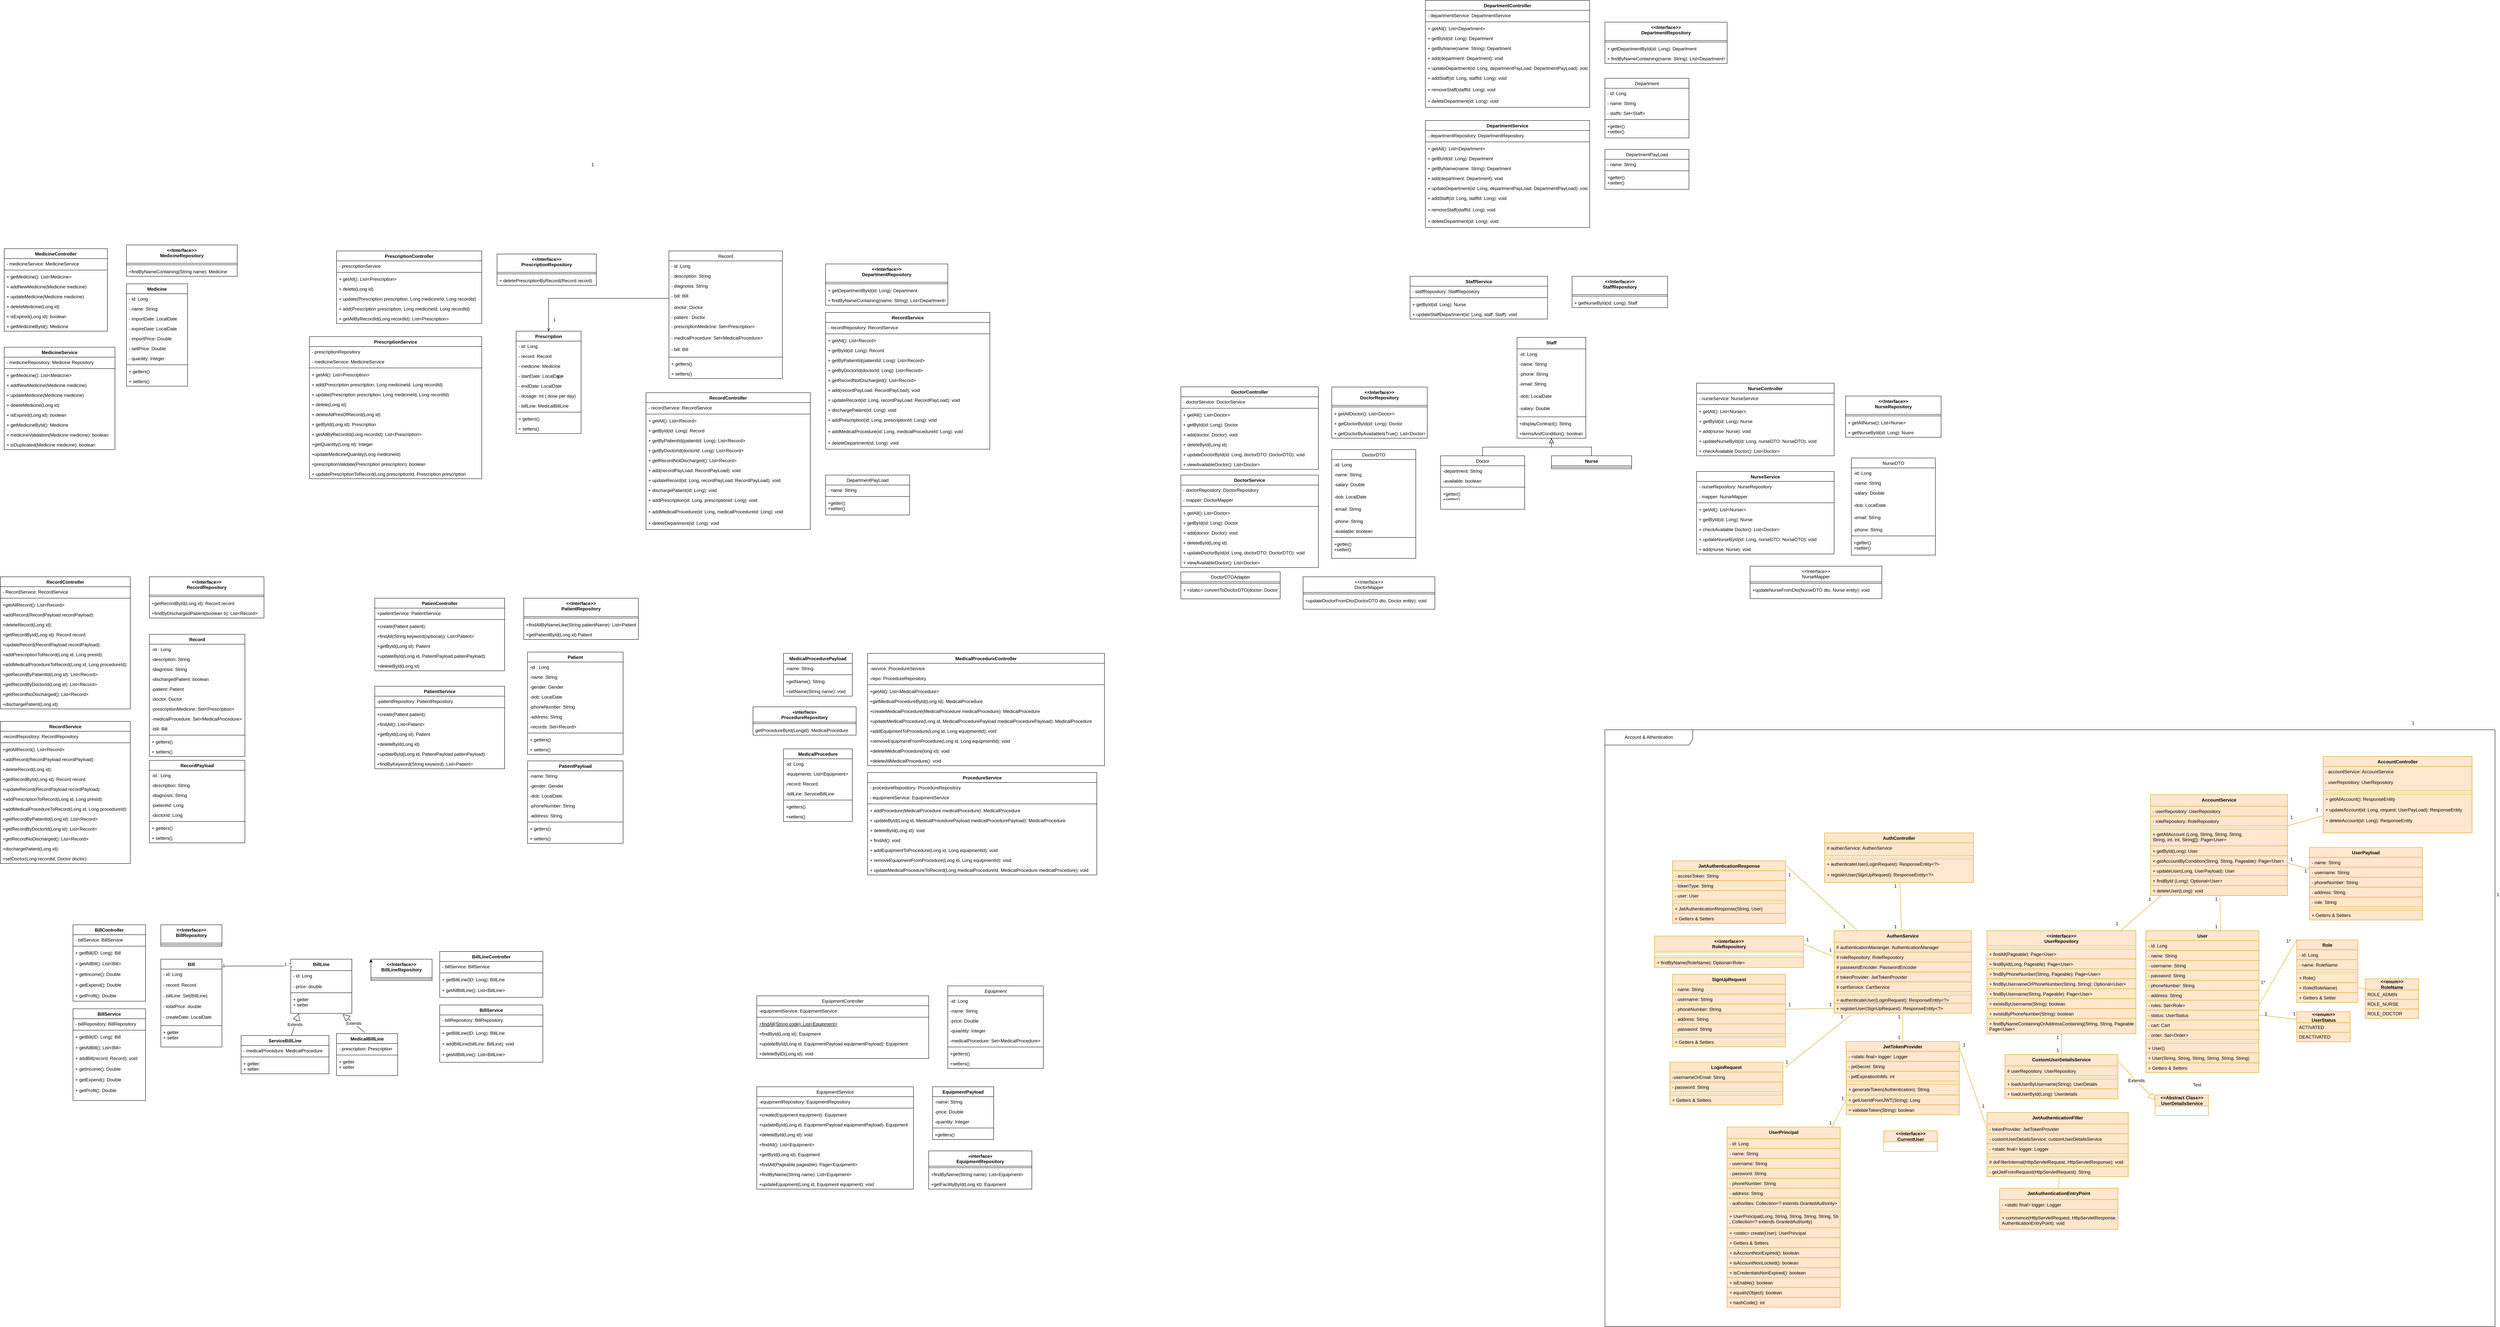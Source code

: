 <mxfile version="14.6.11" type="github">
  <diagram id="CTlqUA9GCMbdTUIFDMjC" name="Page-1">
    <mxGraphModel dx="11986" dy="5458" grid="1" gridSize="10" guides="1" tooltips="1" connect="1" arrows="1" fold="1" page="1" pageScale="1" pageWidth="827" pageHeight="1169" math="0" shadow="0">
      <root>
        <mxCell id="0" />
        <mxCell id="1" parent="0" />
        <mxCell id="FNAWOrQzFF7t7UEOXwEF-1" value="Staff" style="swimlane;fontStyle=1;align=center;verticalAlign=top;childLayout=stackLayout;horizontal=1;startSize=30;horizontalStack=0;resizeParent=1;resizeLast=0;collapsible=1;marginBottom=0;rounded=0;shadow=0;strokeWidth=1;" parent="1" vertex="1">
          <mxGeometry x="680" y="-97.73" width="180" height="264" as="geometry">
            <mxRectangle x="230" y="140" width="160" height="26" as="alternateBounds" />
          </mxGeometry>
        </mxCell>
        <mxCell id="FNAWOrQzFF7t7UEOXwEF-3" value="-id: Long" style="text;align=left;verticalAlign=top;spacingLeft=4;spacingRight=4;overflow=hidden;rotatable=0;points=[[0,0.5],[1,0.5]];portConstraint=eastwest;rounded=0;shadow=0;html=0;" parent="FNAWOrQzFF7t7UEOXwEF-1" vertex="1">
          <mxGeometry y="30" width="180" height="26" as="geometry" />
        </mxCell>
        <mxCell id="FNAWOrQzFF7t7UEOXwEF-2" value="-name: String" style="text;align=left;verticalAlign=top;spacingLeft=4;spacingRight=4;overflow=hidden;rotatable=0;points=[[0,0.5],[1,0.5]];portConstraint=eastwest;" parent="FNAWOrQzFF7t7UEOXwEF-1" vertex="1">
          <mxGeometry y="56" width="180" height="26" as="geometry" />
        </mxCell>
        <mxCell id="FNAWOrQzFF7t7UEOXwEF-4" value="-phone: String" style="text;align=left;verticalAlign=top;spacingLeft=4;spacingRight=4;overflow=hidden;rotatable=0;points=[[0,0.5],[1,0.5]];portConstraint=eastwest;rounded=0;shadow=0;html=0;" parent="FNAWOrQzFF7t7UEOXwEF-1" vertex="1">
          <mxGeometry y="82" width="180" height="26" as="geometry" />
        </mxCell>
        <mxCell id="FNAWOrQzFF7t7UEOXwEF-5" value="-email: String" style="text;align=left;verticalAlign=top;spacingLeft=4;spacingRight=4;overflow=hidden;rotatable=0;points=[[0,0.5],[1,0.5]];portConstraint=eastwest;rounded=0;shadow=0;html=0;" parent="FNAWOrQzFF7t7UEOXwEF-1" vertex="1">
          <mxGeometry y="108" width="180" height="32" as="geometry" />
        </mxCell>
        <mxCell id="Ushqh_Rb4E1wpqKgJqLd-3" value="-dob: LocalDate" style="text;align=left;verticalAlign=top;spacingLeft=4;spacingRight=4;overflow=hidden;rotatable=0;points=[[0,0.5],[1,0.5]];portConstraint=eastwest;rounded=0;shadow=0;html=0;" parent="FNAWOrQzFF7t7UEOXwEF-1" vertex="1">
          <mxGeometry y="140" width="180" height="32" as="geometry" />
        </mxCell>
        <mxCell id="Ushqh_Rb4E1wpqKgJqLd-2" value="-salary: Double" style="text;align=left;verticalAlign=top;spacingLeft=4;spacingRight=4;overflow=hidden;rotatable=0;points=[[0,0.5],[1,0.5]];portConstraint=eastwest;rounded=0;shadow=0;html=0;" parent="FNAWOrQzFF7t7UEOXwEF-1" vertex="1">
          <mxGeometry y="172" width="180" height="32" as="geometry" />
        </mxCell>
        <mxCell id="FNAWOrQzFF7t7UEOXwEF-6" value="" style="line;html=1;strokeWidth=1;align=left;verticalAlign=middle;spacingTop=-1;spacingLeft=3;spacingRight=3;rotatable=0;labelPosition=right;points=[];portConstraint=eastwest;" parent="FNAWOrQzFF7t7UEOXwEF-1" vertex="1">
          <mxGeometry y="204" width="180" height="8" as="geometry" />
        </mxCell>
        <mxCell id="FNAWOrQzFF7t7UEOXwEF-7" value="+displayContract(): String" style="text;align=left;verticalAlign=top;spacingLeft=4;spacingRight=4;overflow=hidden;rotatable=0;points=[[0,0.5],[1,0.5]];portConstraint=eastwest;" parent="FNAWOrQzFF7t7UEOXwEF-1" vertex="1">
          <mxGeometry y="212" width="180" height="26" as="geometry" />
        </mxCell>
        <mxCell id="FNAWOrQzFF7t7UEOXwEF-8" value="+termsAndCondition(): boolean" style="text;align=left;verticalAlign=top;spacingLeft=4;spacingRight=4;overflow=hidden;rotatable=0;points=[[0,0.5],[1,0.5]];portConstraint=eastwest;" parent="FNAWOrQzFF7t7UEOXwEF-1" vertex="1">
          <mxGeometry y="238" width="180" height="26" as="geometry" />
        </mxCell>
        <mxCell id="FNAWOrQzFF7t7UEOXwEF-9" value="Doctor" style="swimlane;fontStyle=0;align=center;verticalAlign=top;childLayout=stackLayout;horizontal=1;startSize=26;horizontalStack=0;resizeParent=1;resizeLast=0;collapsible=1;marginBottom=0;rounded=0;shadow=0;strokeWidth=1;" parent="1" vertex="1">
          <mxGeometry x="480" y="212.27" width="220" height="140" as="geometry">
            <mxRectangle x="130" y="380" width="160" height="26" as="alternateBounds" />
          </mxGeometry>
        </mxCell>
        <mxCell id="FNAWOrQzFF7t7UEOXwEF-11" value="-department: String" style="text;align=left;verticalAlign=top;spacingLeft=4;spacingRight=4;overflow=hidden;rotatable=0;points=[[0,0.5],[1,0.5]];portConstraint=eastwest;rounded=0;shadow=0;html=0;" parent="FNAWOrQzFF7t7UEOXwEF-9" vertex="1">
          <mxGeometry y="26" width="220" height="26" as="geometry" />
        </mxCell>
        <mxCell id="FNAWOrQzFF7t7UEOXwEF-12" value="-available: boolean" style="text;align=left;verticalAlign=top;spacingLeft=4;spacingRight=4;overflow=hidden;rotatable=0;points=[[0,0.5],[1,0.5]];portConstraint=eastwest;rounded=0;shadow=0;html=0;" parent="FNAWOrQzFF7t7UEOXwEF-9" vertex="1">
          <mxGeometry y="52" width="220" height="26" as="geometry" />
        </mxCell>
        <mxCell id="FNAWOrQzFF7t7UEOXwEF-13" value="" style="line;html=1;strokeWidth=1;align=left;verticalAlign=middle;spacingTop=-1;spacingLeft=3;spacingRight=3;rotatable=0;labelPosition=right;points=[];portConstraint=eastwest;" parent="FNAWOrQzFF7t7UEOXwEF-9" vertex="1">
          <mxGeometry y="78" width="220" height="8" as="geometry" />
        </mxCell>
        <mxCell id="FNAWOrQzFF7t7UEOXwEF-15" value="+getter()&#xa;+setter()&#xa;" style="text;align=left;verticalAlign=top;spacingLeft=4;spacingRight=4;overflow=hidden;rotatable=0;points=[[0,0.5],[1,0.5]];portConstraint=eastwest;" parent="FNAWOrQzFF7t7UEOXwEF-9" vertex="1">
          <mxGeometry y="86" width="220" height="26" as="geometry" />
        </mxCell>
        <mxCell id="FNAWOrQzFF7t7UEOXwEF-18" value="" style="endArrow=block;endSize=10;endFill=0;shadow=0;strokeWidth=1;rounded=0;edgeStyle=elbowEdgeStyle;elbow=vertical;" parent="1" source="FNAWOrQzFF7t7UEOXwEF-9" target="FNAWOrQzFF7t7UEOXwEF-1" edge="1">
          <mxGeometry width="160" relative="1" as="geometry">
            <mxPoint x="680" y="5.27" as="sourcePoint" />
            <mxPoint x="680" y="5.27" as="targetPoint" />
          </mxGeometry>
        </mxCell>
        <mxCell id="FNAWOrQzFF7t7UEOXwEF-53" value="BillLine" style="swimlane;fontStyle=1;align=center;verticalAlign=top;childLayout=stackLayout;horizontal=1;startSize=30;horizontalStack=0;resizeParent=1;resizeParentMax=0;resizeLast=0;collapsible=1;marginBottom=0;" parent="1" vertex="1">
          <mxGeometry x="-2530" y="1530" width="160" height="142" as="geometry" />
        </mxCell>
        <mxCell id="FNAWOrQzFF7t7UEOXwEF-54" value="- id: Long&#xa;&#xa;- price: double&#xa;" style="text;strokeColor=none;fillColor=none;align=left;verticalAlign=top;spacingLeft=4;spacingRight=4;overflow=hidden;rotatable=0;points=[[0,0.5],[1,0.5]];portConstraint=eastwest;" parent="FNAWOrQzFF7t7UEOXwEF-53" vertex="1">
          <mxGeometry y="30" width="160" height="54" as="geometry" />
        </mxCell>
        <mxCell id="FNAWOrQzFF7t7UEOXwEF-55" value="" style="line;strokeWidth=1;fillColor=none;align=left;verticalAlign=middle;spacingTop=-1;spacingLeft=3;spacingRight=3;rotatable=0;labelPosition=right;points=[];portConstraint=eastwest;" parent="FNAWOrQzFF7t7UEOXwEF-53" vertex="1">
          <mxGeometry y="84" width="160" height="8" as="geometry" />
        </mxCell>
        <mxCell id="FNAWOrQzFF7t7UEOXwEF-56" value="+ getter&#xa;+ setter&#xa;" style="text;strokeColor=none;fillColor=none;align=left;verticalAlign=top;spacingLeft=4;spacingRight=4;overflow=hidden;rotatable=0;points=[[0,0.5],[1,0.5]];portConstraint=eastwest;" parent="FNAWOrQzFF7t7UEOXwEF-53" vertex="1">
          <mxGeometry y="92" width="160" height="50" as="geometry" />
        </mxCell>
        <mxCell id="FNAWOrQzFF7t7UEOXwEF-57" value="ServiceBillLine" style="swimlane;fontStyle=1;align=center;verticalAlign=top;childLayout=stackLayout;horizontal=1;startSize=26;horizontalStack=0;resizeParent=1;resizeParentMax=0;resizeLast=0;collapsible=1;marginBottom=0;" parent="1" vertex="1">
          <mxGeometry x="-2660" y="1730" width="230" height="100" as="geometry" />
        </mxCell>
        <mxCell id="FNAWOrQzFF7t7UEOXwEF-58" value="- medicalProcedure: MedicalProcedure " style="text;strokeColor=none;fillColor=none;align=left;verticalAlign=top;spacingLeft=4;spacingRight=4;overflow=hidden;rotatable=0;points=[[0,0.5],[1,0.5]];portConstraint=eastwest;" parent="FNAWOrQzFF7t7UEOXwEF-57" vertex="1">
          <mxGeometry y="26" width="230" height="26" as="geometry" />
        </mxCell>
        <mxCell id="FNAWOrQzFF7t7UEOXwEF-59" value="" style="line;strokeWidth=1;fillColor=none;align=left;verticalAlign=middle;spacingTop=-1;spacingLeft=3;spacingRight=3;rotatable=0;labelPosition=right;points=[];portConstraint=eastwest;" parent="FNAWOrQzFF7t7UEOXwEF-57" vertex="1">
          <mxGeometry y="52" width="230" height="8" as="geometry" />
        </mxCell>
        <mxCell id="FNAWOrQzFF7t7UEOXwEF-60" value="+ getter:&#xa;+ setter:&#xa;" style="text;strokeColor=none;fillColor=none;align=left;verticalAlign=top;spacingLeft=4;spacingRight=4;overflow=hidden;rotatable=0;points=[[0,0.5],[1,0.5]];portConstraint=eastwest;" parent="FNAWOrQzFF7t7UEOXwEF-57" vertex="1">
          <mxGeometry y="60" width="230" height="40" as="geometry" />
        </mxCell>
        <mxCell id="FNAWOrQzFF7t7UEOXwEF-61" value="MedicalBillLine" style="swimlane;fontStyle=1;align=center;verticalAlign=top;childLayout=stackLayout;horizontal=1;startSize=26;horizontalStack=0;resizeParent=1;resizeParentMax=0;resizeLast=0;collapsible=1;marginBottom=0;" parent="1" vertex="1">
          <mxGeometry x="-2410" y="1725" width="160" height="110" as="geometry" />
        </mxCell>
        <mxCell id="FNAWOrQzFF7t7UEOXwEF-62" value="- prescription: Prescription" style="text;strokeColor=none;fillColor=none;align=left;verticalAlign=top;spacingLeft=4;spacingRight=4;overflow=hidden;rotatable=0;points=[[0,0.5],[1,0.5]];portConstraint=eastwest;" parent="FNAWOrQzFF7t7UEOXwEF-61" vertex="1">
          <mxGeometry y="26" width="160" height="26" as="geometry" />
        </mxCell>
        <mxCell id="FNAWOrQzFF7t7UEOXwEF-63" value="" style="line;strokeWidth=1;fillColor=none;align=left;verticalAlign=middle;spacingTop=-1;spacingLeft=3;spacingRight=3;rotatable=0;labelPosition=right;points=[];portConstraint=eastwest;" parent="FNAWOrQzFF7t7UEOXwEF-61" vertex="1">
          <mxGeometry y="52" width="160" height="8" as="geometry" />
        </mxCell>
        <mxCell id="FNAWOrQzFF7t7UEOXwEF-64" value="+ getter&#xa;+ setter&#xa;" style="text;strokeColor=none;fillColor=none;align=left;verticalAlign=top;spacingLeft=4;spacingRight=4;overflow=hidden;rotatable=0;points=[[0,0.5],[1,0.5]];portConstraint=eastwest;" parent="FNAWOrQzFF7t7UEOXwEF-61" vertex="1">
          <mxGeometry y="60" width="160" height="50" as="geometry" />
        </mxCell>
        <mxCell id="FNAWOrQzFF7t7UEOXwEF-65" value="Extends" style="endArrow=block;endSize=16;endFill=0;html=1;entryX=0.131;entryY=1;entryDx=0;entryDy=0;entryPerimeter=0;" parent="1" source="FNAWOrQzFF7t7UEOXwEF-57" target="FNAWOrQzFF7t7UEOXwEF-56" edge="1">
          <mxGeometry width="160" relative="1" as="geometry">
            <mxPoint x="-2750" y="1728" as="sourcePoint" />
            <mxPoint x="-2420" y="1730" as="targetPoint" />
          </mxGeometry>
        </mxCell>
        <mxCell id="FNAWOrQzFF7t7UEOXwEF-66" value="Extends" style="endArrow=block;endSize=16;endFill=0;html=1;exitX=0.463;exitY=-0.023;exitDx=0;exitDy=0;exitPerimeter=0;entryX=0.85;entryY=1.04;entryDx=0;entryDy=0;entryPerimeter=0;" parent="1" source="FNAWOrQzFF7t7UEOXwEF-61" target="FNAWOrQzFF7t7UEOXwEF-56" edge="1">
          <mxGeometry width="160" relative="1" as="geometry">
            <mxPoint x="-2470" y="1710" as="sourcePoint" />
            <mxPoint x="-2310" y="1710" as="targetPoint" />
          </mxGeometry>
        </mxCell>
        <mxCell id="FNAWOrQzFF7t7UEOXwEF-67" value="Bill" style="swimlane;fontStyle=1;align=center;verticalAlign=top;childLayout=stackLayout;horizontal=1;startSize=26;horizontalStack=0;resizeParent=1;resizeParentMax=0;resizeLast=0;collapsible=1;marginBottom=0;" parent="1" vertex="1">
          <mxGeometry x="-2870" y="1530" width="160" height="230" as="geometry" />
        </mxCell>
        <mxCell id="FNAWOrQzFF7t7UEOXwEF-68" value="- id: Long&#xa;&#xa;- record: Record&#xa;&#xa;- billLine: Set(BillLine)&#xa;&#xa;- totalPrice: double&#xa;&#xa;- createDate: LocalDate" style="text;strokeColor=none;fillColor=none;align=left;verticalAlign=top;spacingLeft=4;spacingRight=4;overflow=hidden;rotatable=0;points=[[0,0.5],[1,0.5]];portConstraint=eastwest;" parent="FNAWOrQzFF7t7UEOXwEF-67" vertex="1">
          <mxGeometry y="26" width="160" height="144" as="geometry" />
        </mxCell>
        <mxCell id="FNAWOrQzFF7t7UEOXwEF-69" value="" style="line;strokeWidth=1;fillColor=none;align=left;verticalAlign=middle;spacingTop=-1;spacingLeft=3;spacingRight=3;rotatable=0;labelPosition=right;points=[];portConstraint=eastwest;" parent="FNAWOrQzFF7t7UEOXwEF-67" vertex="1">
          <mxGeometry y="170" width="160" height="8" as="geometry" />
        </mxCell>
        <mxCell id="FNAWOrQzFF7t7UEOXwEF-70" value="+ getter&#xa;+ setter&#xa;" style="text;strokeColor=none;fillColor=none;align=left;verticalAlign=top;spacingLeft=4;spacingRight=4;overflow=hidden;rotatable=0;points=[[0,0.5],[1,0.5]];portConstraint=eastwest;" parent="FNAWOrQzFF7t7UEOXwEF-67" vertex="1">
          <mxGeometry y="178" width="160" height="52" as="geometry" />
        </mxCell>
        <mxCell id="FNAWOrQzFF7t7UEOXwEF-71" value="" style="endArrow=none;html=1;edgeStyle=orthogonalEdgeStyle;exitX=1;exitY=0.113;exitDx=0;exitDy=0;exitPerimeter=0;entryX=0.013;entryY=0.153;entryDx=0;entryDy=0;entryPerimeter=0;" parent="1" source="FNAWOrQzFF7t7UEOXwEF-67" target="FNAWOrQzFF7t7UEOXwEF-53" edge="1">
          <mxGeometry relative="1" as="geometry">
            <mxPoint x="-2770" y="1390" as="sourcePoint" />
            <mxPoint x="-2610" y="1390" as="targetPoint" />
            <Array as="points">
              <mxPoint x="-2710" y="1548" />
            </Array>
          </mxGeometry>
        </mxCell>
        <mxCell id="FNAWOrQzFF7t7UEOXwEF-72" value="1" style="edgeLabel;resizable=0;html=1;align=left;verticalAlign=bottom;" parent="FNAWOrQzFF7t7UEOXwEF-71" connectable="0" vertex="1">
          <mxGeometry x="-1" relative="1" as="geometry" />
        </mxCell>
        <mxCell id="FNAWOrQzFF7t7UEOXwEF-73" value="1..*" style="edgeLabel;resizable=0;html=1;align=right;verticalAlign=bottom;" parent="FNAWOrQzFF7t7UEOXwEF-71" connectable="0" vertex="1">
          <mxGeometry x="1" relative="1" as="geometry">
            <mxPoint x="-2" as="offset" />
          </mxGeometry>
        </mxCell>
        <mxCell id="FNAWOrQzFF7t7UEOXwEF-74" value="BillController" style="swimlane;fontStyle=1;align=center;verticalAlign=top;childLayout=stackLayout;horizontal=1;startSize=26;horizontalStack=0;resizeParent=1;resizeParentMax=0;resizeLast=0;collapsible=1;marginBottom=0;" parent="1" vertex="1">
          <mxGeometry x="-3100" y="1440" width="190" height="200" as="geometry" />
        </mxCell>
        <mxCell id="FNAWOrQzFF7t7UEOXwEF-75" value="- billService: BillService" style="text;strokeColor=none;fillColor=none;align=left;verticalAlign=top;spacingLeft=4;spacingRight=4;overflow=hidden;rotatable=0;points=[[0,0.5],[1,0.5]];portConstraint=eastwest;" parent="FNAWOrQzFF7t7UEOXwEF-74" vertex="1">
          <mxGeometry y="26" width="190" height="26" as="geometry" />
        </mxCell>
        <mxCell id="FNAWOrQzFF7t7UEOXwEF-76" value="" style="line;strokeWidth=1;fillColor=none;align=left;verticalAlign=middle;spacingTop=-1;spacingLeft=3;spacingRight=3;rotatable=0;labelPosition=right;points=[];portConstraint=eastwest;" parent="FNAWOrQzFF7t7UEOXwEF-74" vertex="1">
          <mxGeometry y="52" width="190" height="8" as="geometry" />
        </mxCell>
        <mxCell id="FNAWOrQzFF7t7UEOXwEF-77" value="+ getBill(ID: Long): Bill&#xa;&#xa;+ getAllBill(): List&lt;Bill&gt;&#xa;&#xa;+ getIncome(): Double&#xa;&#xa;+ getExpend(): Double&#xa;&#xa;+ getProfit(): Double&#xa;" style="text;strokeColor=none;fillColor=none;align=left;verticalAlign=top;spacingLeft=4;spacingRight=4;overflow=hidden;rotatable=0;points=[[0,0.5],[1,0.5]];portConstraint=eastwest;" parent="FNAWOrQzFF7t7UEOXwEF-74" vertex="1">
          <mxGeometry y="60" width="190" height="140" as="geometry" />
        </mxCell>
        <mxCell id="FNAWOrQzFF7t7UEOXwEF-78" value="BillService" style="swimlane;fontStyle=1;align=center;verticalAlign=top;childLayout=stackLayout;horizontal=1;startSize=26;horizontalStack=0;resizeParent=1;resizeParentMax=0;resizeLast=0;collapsible=1;marginBottom=0;" parent="1" vertex="1">
          <mxGeometry x="-3100" y="1660" width="190" height="240" as="geometry" />
        </mxCell>
        <mxCell id="FNAWOrQzFF7t7UEOXwEF-79" value="- billRepository: BillRepository" style="text;strokeColor=none;fillColor=none;align=left;verticalAlign=top;spacingLeft=4;spacingRight=4;overflow=hidden;rotatable=0;points=[[0,0.5],[1,0.5]];portConstraint=eastwest;" parent="FNAWOrQzFF7t7UEOXwEF-78" vertex="1">
          <mxGeometry y="26" width="190" height="26" as="geometry" />
        </mxCell>
        <mxCell id="FNAWOrQzFF7t7UEOXwEF-80" value="" style="line;strokeWidth=1;fillColor=none;align=left;verticalAlign=middle;spacingTop=-1;spacingLeft=3;spacingRight=3;rotatable=0;labelPosition=right;points=[];portConstraint=eastwest;" parent="FNAWOrQzFF7t7UEOXwEF-78" vertex="1">
          <mxGeometry y="52" width="190" height="8" as="geometry" />
        </mxCell>
        <mxCell id="FNAWOrQzFF7t7UEOXwEF-81" value="+ getBill(ID: Long): Bill&#xa;&#xa;+ getAllBill(): List&lt;Bill&gt;&#xa;&#xa;+ addBill(record: Record): void&#xa;&#xa;+ getIncome(): Double&#xa;&#xa;+ getExpend(): Double&#xa;&#xa;+ getProfit(): Double&#xa;" style="text;strokeColor=none;fillColor=none;align=left;verticalAlign=top;spacingLeft=4;spacingRight=4;overflow=hidden;rotatable=0;points=[[0,0.5],[1,0.5]];portConstraint=eastwest;" parent="FNAWOrQzFF7t7UEOXwEF-78" vertex="1">
          <mxGeometry y="60" width="190" height="180" as="geometry" />
        </mxCell>
        <mxCell id="FNAWOrQzFF7t7UEOXwEF-82" value="&lt;&lt;Interface&gt;&gt;&#xa;BillRepository" style="swimlane;fontStyle=1;align=center;verticalAlign=top;childLayout=stackLayout;horizontal=1;startSize=48;horizontalStack=0;resizeParent=1;resizeParentMax=0;resizeLast=0;collapsible=1;marginBottom=0;" parent="1" vertex="1">
          <mxGeometry x="-2870" y="1440" width="160" height="56" as="geometry">
            <mxRectangle x="-1350" y="730" width="110" height="48" as="alternateBounds" />
          </mxGeometry>
        </mxCell>
        <mxCell id="FNAWOrQzFF7t7UEOXwEF-83" value="" style="line;strokeWidth=1;fillColor=none;align=left;verticalAlign=middle;spacingTop=-1;spacingLeft=3;spacingRight=3;rotatable=0;labelPosition=right;points=[];portConstraint=eastwest;" parent="FNAWOrQzFF7t7UEOXwEF-82" vertex="1">
          <mxGeometry y="48" width="160" height="8" as="geometry" />
        </mxCell>
        <mxCell id="FNAWOrQzFF7t7UEOXwEF-84" value="BillLineController" style="swimlane;fontStyle=1;align=center;verticalAlign=top;childLayout=stackLayout;horizontal=1;startSize=26;horizontalStack=0;resizeParent=1;resizeParentMax=0;resizeLast=0;collapsible=1;marginBottom=0;" parent="1" vertex="1">
          <mxGeometry x="-2140" y="1510" width="270" height="120" as="geometry" />
        </mxCell>
        <mxCell id="FNAWOrQzFF7t7UEOXwEF-85" value="- billService: BillService" style="text;strokeColor=none;fillColor=none;align=left;verticalAlign=top;spacingLeft=4;spacingRight=4;overflow=hidden;rotatable=0;points=[[0,0.5],[1,0.5]];portConstraint=eastwest;" parent="FNAWOrQzFF7t7UEOXwEF-84" vertex="1">
          <mxGeometry y="26" width="270" height="26" as="geometry" />
        </mxCell>
        <mxCell id="FNAWOrQzFF7t7UEOXwEF-86" value="" style="line;strokeWidth=1;fillColor=none;align=left;verticalAlign=middle;spacingTop=-1;spacingLeft=3;spacingRight=3;rotatable=0;labelPosition=right;points=[];portConstraint=eastwest;" parent="FNAWOrQzFF7t7UEOXwEF-84" vertex="1">
          <mxGeometry y="52" width="270" height="8" as="geometry" />
        </mxCell>
        <mxCell id="FNAWOrQzFF7t7UEOXwEF-87" value="+ getBillLine(ID: Long): BillLine&#xa;&#xa;+ getAllBillLine(): List&lt;BillLine&gt;&#xa;" style="text;strokeColor=none;fillColor=none;align=left;verticalAlign=top;spacingLeft=4;spacingRight=4;overflow=hidden;rotatable=0;points=[[0,0.5],[1,0.5]];portConstraint=eastwest;" parent="FNAWOrQzFF7t7UEOXwEF-84" vertex="1">
          <mxGeometry y="60" width="270" height="60" as="geometry" />
        </mxCell>
        <mxCell id="FNAWOrQzFF7t7UEOXwEF-88" value="BillService" style="swimlane;fontStyle=1;align=center;verticalAlign=top;childLayout=stackLayout;horizontal=1;startSize=26;horizontalStack=0;resizeParent=1;resizeParentMax=0;resizeLast=0;collapsible=1;marginBottom=0;" parent="1" vertex="1">
          <mxGeometry x="-2140" y="1650" width="270" height="150" as="geometry" />
        </mxCell>
        <mxCell id="FNAWOrQzFF7t7UEOXwEF-89" value="- billRepository: BillRepository" style="text;strokeColor=none;fillColor=none;align=left;verticalAlign=top;spacingLeft=4;spacingRight=4;overflow=hidden;rotatable=0;points=[[0,0.5],[1,0.5]];portConstraint=eastwest;" parent="FNAWOrQzFF7t7UEOXwEF-88" vertex="1">
          <mxGeometry y="26" width="270" height="26" as="geometry" />
        </mxCell>
        <mxCell id="FNAWOrQzFF7t7UEOXwEF-90" value="" style="line;strokeWidth=1;fillColor=none;align=left;verticalAlign=middle;spacingTop=-1;spacingLeft=3;spacingRight=3;rotatable=0;labelPosition=right;points=[];portConstraint=eastwest;" parent="FNAWOrQzFF7t7UEOXwEF-88" vertex="1">
          <mxGeometry y="52" width="270" height="8" as="geometry" />
        </mxCell>
        <mxCell id="FNAWOrQzFF7t7UEOXwEF-91" value="+ getBillLine(ID: Long): BillLine&#xa;&#xa;+ addBillLine(billLine: BillLine): void&#xa;&#xa;+ getAllBillLine(): List&lt;BillLine&gt;&#xa;" style="text;strokeColor=none;fillColor=none;align=left;verticalAlign=top;spacingLeft=4;spacingRight=4;overflow=hidden;rotatable=0;points=[[0,0.5],[1,0.5]];portConstraint=eastwest;" parent="FNAWOrQzFF7t7UEOXwEF-88" vertex="1">
          <mxGeometry y="60" width="270" height="90" as="geometry" />
        </mxCell>
        <mxCell id="FNAWOrQzFF7t7UEOXwEF-92" value="&lt;&lt;Interface&gt;&gt;&#xa;BillLineRepository" style="swimlane;fontStyle=1;align=center;verticalAlign=top;childLayout=stackLayout;horizontal=1;startSize=48;horizontalStack=0;resizeParent=1;resizeParentMax=0;resizeLast=0;collapsible=1;marginBottom=0;" parent="1" vertex="1">
          <mxGeometry x="-2320" y="1530" width="160" height="56" as="geometry">
            <mxRectangle x="-830" y="820" width="140" height="48" as="alternateBounds" />
          </mxGeometry>
        </mxCell>
        <mxCell id="FNAWOrQzFF7t7UEOXwEF-93" value="" style="line;strokeWidth=1;fillColor=none;align=left;verticalAlign=middle;spacingTop=-1;spacingLeft=3;spacingRight=3;rotatable=0;labelPosition=right;points=[];portConstraint=eastwest;" parent="FNAWOrQzFF7t7UEOXwEF-92" vertex="1">
          <mxGeometry y="48" width="160" height="8" as="geometry" />
        </mxCell>
        <mxCell id="FNAWOrQzFF7t7UEOXwEF-106" style="edgeStyle=orthogonalEdgeStyle;rounded=0;orthogonalLoop=1;jettySize=auto;html=1;endArrow=open;endFill=0;strokeColor=#000000;" parent="1" source="FNAWOrQzFF7t7UEOXwEF-110" target="FNAWOrQzFF7t7UEOXwEF-157" edge="1">
          <mxGeometry relative="1" as="geometry">
            <Array as="points">
              <mxPoint x="-1855" y="-200" />
            </Array>
          </mxGeometry>
        </mxCell>
        <mxCell id="FNAWOrQzFF7t7UEOXwEF-110" value="Record" style="swimlane;fontStyle=0;align=center;verticalAlign=top;childLayout=stackLayout;horizontal=1;startSize=26;horizontalStack=0;resizeParent=1;resizeLast=0;collapsible=1;marginBottom=0;rounded=0;shadow=0;strokeWidth=1;" parent="1" vertex="1">
          <mxGeometry x="-1540" y="-324" width="297" height="334" as="geometry">
            <mxRectangle x="130" y="380" width="160" height="26" as="alternateBounds" />
          </mxGeometry>
        </mxCell>
        <mxCell id="FNAWOrQzFF7t7UEOXwEF-111" value="- id :Long" style="text;align=left;verticalAlign=top;spacingLeft=4;spacingRight=4;overflow=hidden;rotatable=0;points=[[0,0.5],[1,0.5]];portConstraint=eastwest;" parent="FNAWOrQzFF7t7UEOXwEF-110" vertex="1">
          <mxGeometry y="26" width="297" height="26" as="geometry" />
        </mxCell>
        <mxCell id="Ushqh_Rb4E1wpqKgJqLd-468" value="- description: String" style="text;align=left;verticalAlign=top;spacingLeft=4;spacingRight=4;overflow=hidden;rotatable=0;points=[[0,0.5],[1,0.5]];portConstraint=eastwest;" parent="FNAWOrQzFF7t7UEOXwEF-110" vertex="1">
          <mxGeometry y="52" width="297" height="26" as="geometry" />
        </mxCell>
        <mxCell id="FNAWOrQzFF7t7UEOXwEF-114" value="- diagnosis: String" style="text;align=left;verticalAlign=top;spacingLeft=4;spacingRight=4;overflow=hidden;rotatable=0;points=[[0,0.5],[1,0.5]];portConstraint=eastwest;" parent="FNAWOrQzFF7t7UEOXwEF-110" vertex="1">
          <mxGeometry y="78" width="297" height="26" as="geometry" />
        </mxCell>
        <mxCell id="Ushqh_Rb4E1wpqKgJqLd-475" value="- bill: Bill" style="text;align=left;verticalAlign=top;spacingLeft=4;spacingRight=4;overflow=hidden;rotatable=0;points=[[0,0.5],[1,0.5]];portConstraint=eastwest;" parent="FNAWOrQzFF7t7UEOXwEF-110" vertex="1">
          <mxGeometry y="104" width="297" height="30" as="geometry" />
        </mxCell>
        <mxCell id="FNAWOrQzFF7t7UEOXwEF-116" value="- doctor: Doctor" style="text;align=left;verticalAlign=top;spacingLeft=4;spacingRight=4;overflow=hidden;rotatable=0;points=[[0,0.5],[1,0.5]];portConstraint=eastwest;" parent="FNAWOrQzFF7t7UEOXwEF-110" vertex="1">
          <mxGeometry y="134" width="297" height="26" as="geometry" />
        </mxCell>
        <mxCell id="FNAWOrQzFF7t7UEOXwEF-117" value="- patient : Doctor" style="text;align=left;verticalAlign=top;spacingLeft=4;spacingRight=4;overflow=hidden;rotatable=0;points=[[0,0.5],[1,0.5]];portConstraint=eastwest;" parent="FNAWOrQzFF7t7UEOXwEF-110" vertex="1">
          <mxGeometry y="160" width="297" height="24" as="geometry" />
        </mxCell>
        <mxCell id="FNAWOrQzFF7t7UEOXwEF-237" value="- prescriptionMedicine: Set&lt;Prescription&gt;" style="text;align=left;verticalAlign=top;spacingLeft=4;spacingRight=4;overflow=hidden;rotatable=0;points=[[0,0.5],[1,0.5]];portConstraint=eastwest;" parent="FNAWOrQzFF7t7UEOXwEF-110" vertex="1">
          <mxGeometry y="184" width="297" height="30" as="geometry" />
        </mxCell>
        <mxCell id="Ushqh_Rb4E1wpqKgJqLd-470" value="- medicalProcedure: Set&lt;MedicalProcedure&gt;" style="text;align=left;verticalAlign=top;spacingLeft=4;spacingRight=4;overflow=hidden;rotatable=0;points=[[0,0.5],[1,0.5]];portConstraint=eastwest;" parent="FNAWOrQzFF7t7UEOXwEF-110" vertex="1">
          <mxGeometry y="214" width="297" height="30" as="geometry" />
        </mxCell>
        <mxCell id="Ushqh_Rb4E1wpqKgJqLd-469" value="- bill: Bill" style="text;align=left;verticalAlign=top;spacingLeft=4;spacingRight=4;overflow=hidden;rotatable=0;points=[[0,0.5],[1,0.5]];portConstraint=eastwest;" parent="FNAWOrQzFF7t7UEOXwEF-110" vertex="1">
          <mxGeometry y="244" width="297" height="30" as="geometry" />
        </mxCell>
        <mxCell id="FNAWOrQzFF7t7UEOXwEF-118" value="" style="line;html=1;strokeWidth=1;align=left;verticalAlign=middle;spacingTop=-1;spacingLeft=3;spacingRight=3;rotatable=0;labelPosition=right;points=[];portConstraint=eastwest;" parent="FNAWOrQzFF7t7UEOXwEF-110" vertex="1">
          <mxGeometry y="274" width="297" height="8" as="geometry" />
        </mxCell>
        <mxCell id="FNAWOrQzFF7t7UEOXwEF-122" value="+ getters()" style="text;align=left;verticalAlign=top;spacingLeft=4;spacingRight=4;overflow=hidden;rotatable=0;points=[[0,0.5],[1,0.5]];portConstraint=eastwest;" parent="FNAWOrQzFF7t7UEOXwEF-110" vertex="1">
          <mxGeometry y="282" width="297" height="26" as="geometry" />
        </mxCell>
        <mxCell id="FNAWOrQzFF7t7UEOXwEF-235" value="+ setters()" style="text;align=left;verticalAlign=top;spacingLeft=4;spacingRight=4;overflow=hidden;rotatable=0;points=[[0,0.5],[1,0.5]];portConstraint=eastwest;" parent="FNAWOrQzFF7t7UEOXwEF-110" vertex="1">
          <mxGeometry y="308" width="297" height="26" as="geometry" />
        </mxCell>
        <mxCell id="FNAWOrQzFF7t7UEOXwEF-157" value="Prescription" style="swimlane;fontStyle=1;align=center;verticalAlign=top;childLayout=stackLayout;horizontal=1;startSize=26;horizontalStack=0;resizeParent=1;resizeParentMax=0;resizeLast=0;collapsible=1;marginBottom=0;" parent="1" vertex="1">
          <mxGeometry x="-1940" y="-114" width="170" height="268" as="geometry" />
        </mxCell>
        <mxCell id="FNAWOrQzFF7t7UEOXwEF-158" value="- id: Long " style="text;strokeColor=none;fillColor=none;align=left;verticalAlign=top;spacingLeft=4;spacingRight=4;overflow=hidden;rotatable=0;points=[[0,0.5],[1,0.5]];portConstraint=eastwest;" parent="FNAWOrQzFF7t7UEOXwEF-157" vertex="1">
          <mxGeometry y="26" width="170" height="26" as="geometry" />
        </mxCell>
        <mxCell id="FNAWOrQzFF7t7UEOXwEF-159" value="- record: Record" style="text;strokeColor=none;fillColor=none;align=left;verticalAlign=top;spacingLeft=4;spacingRight=4;overflow=hidden;rotatable=0;points=[[0,0.5],[1,0.5]];portConstraint=eastwest;" parent="FNAWOrQzFF7t7UEOXwEF-157" vertex="1">
          <mxGeometry y="52" width="170" height="26" as="geometry" />
        </mxCell>
        <mxCell id="FNAWOrQzFF7t7UEOXwEF-160" value="- medicine: Medicine" style="text;strokeColor=none;fillColor=none;align=left;verticalAlign=top;spacingLeft=4;spacingRight=4;overflow=hidden;rotatable=0;points=[[0,0.5],[1,0.5]];portConstraint=eastwest;" parent="FNAWOrQzFF7t7UEOXwEF-157" vertex="1">
          <mxGeometry y="78" width="170" height="26" as="geometry" />
        </mxCell>
        <mxCell id="FNAWOrQzFF7t7UEOXwEF-162" value="- startDate: LocalDate" style="text;strokeColor=none;fillColor=none;align=left;verticalAlign=top;spacingLeft=4;spacingRight=4;overflow=hidden;rotatable=0;points=[[0,0.5],[1,0.5]];portConstraint=eastwest;" parent="FNAWOrQzFF7t7UEOXwEF-157" vertex="1">
          <mxGeometry y="104" width="170" height="26" as="geometry" />
        </mxCell>
        <mxCell id="2TjllhdIR1ttF2iW6vUb-13" value="- endDate: LocalDate" style="text;strokeColor=none;fillColor=none;align=left;verticalAlign=top;spacingLeft=4;spacingRight=4;overflow=hidden;rotatable=0;points=[[0,0.5],[1,0.5]];portConstraint=eastwest;" parent="FNAWOrQzFF7t7UEOXwEF-157" vertex="1">
          <mxGeometry y="130" width="170" height="26" as="geometry" />
        </mxCell>
        <mxCell id="FNAWOrQzFF7t7UEOXwEF-163" value="- dosage: int ( dose per day)" style="text;strokeColor=none;fillColor=none;align=left;verticalAlign=top;spacingLeft=4;spacingRight=4;overflow=hidden;rotatable=0;points=[[0,0.5],[1,0.5]];portConstraint=eastwest;" parent="FNAWOrQzFF7t7UEOXwEF-157" vertex="1">
          <mxGeometry y="156" width="170" height="26" as="geometry" />
        </mxCell>
        <mxCell id="FMMxR544KeH16xci69cQ-167" value="- billLine: MedicalBillLine" style="text;strokeColor=none;fillColor=none;align=left;verticalAlign=top;spacingLeft=4;spacingRight=4;overflow=hidden;rotatable=0;points=[[0,0.5],[1,0.5]];portConstraint=eastwest;" vertex="1" parent="FNAWOrQzFF7t7UEOXwEF-157">
          <mxGeometry y="182" width="170" height="26" as="geometry" />
        </mxCell>
        <mxCell id="FNAWOrQzFF7t7UEOXwEF-164" value="" style="line;strokeWidth=1;fillColor=none;align=left;verticalAlign=middle;spacingTop=-1;spacingLeft=3;spacingRight=3;rotatable=0;labelPosition=right;points=[];portConstraint=eastwest;" parent="FNAWOrQzFF7t7UEOXwEF-157" vertex="1">
          <mxGeometry y="208" width="170" height="8" as="geometry" />
        </mxCell>
        <mxCell id="FNAWOrQzFF7t7UEOXwEF-240" value="+ getters()" style="text;align=left;verticalAlign=top;spacingLeft=4;spacingRight=4;overflow=hidden;rotatable=0;points=[[0,0.5],[1,0.5]];portConstraint=eastwest;" parent="FNAWOrQzFF7t7UEOXwEF-157" vertex="1">
          <mxGeometry y="216" width="170" height="26" as="geometry" />
        </mxCell>
        <mxCell id="FNAWOrQzFF7t7UEOXwEF-241" value="+ setters()" style="text;align=left;verticalAlign=top;spacingLeft=4;spacingRight=4;overflow=hidden;rotatable=0;points=[[0,0.5],[1,0.5]];portConstraint=eastwest;" parent="FNAWOrQzFF7t7UEOXwEF-157" vertex="1">
          <mxGeometry y="242" width="170" height="26" as="geometry" />
        </mxCell>
        <mxCell id="FNAWOrQzFF7t7UEOXwEF-173" value="1..*" style="text;html=1;align=center;verticalAlign=middle;resizable=0;points=[];autosize=1;strokeColor=none;" parent="1" vertex="1">
          <mxGeometry x="-1840" y="-4" width="30" height="20" as="geometry" />
        </mxCell>
        <mxCell id="FNAWOrQzFF7t7UEOXwEF-175" value="1" style="text;html=1;align=center;verticalAlign=middle;resizable=0;points=[];autosize=1;strokeColor=none;" parent="1" vertex="1">
          <mxGeometry x="-1750" y="-560" width="20" height="20" as="geometry" />
        </mxCell>
        <mxCell id="FNAWOrQzFF7t7UEOXwEF-176" value="1" style="text;html=1;align=center;verticalAlign=middle;resizable=0;points=[];autosize=1;strokeColor=none;" parent="1" vertex="1">
          <mxGeometry x="-1850" y="-154" width="20" height="20" as="geometry" />
        </mxCell>
        <mxCell id="FNAWOrQzFF7t7UEOXwEF-204" value="Nurse" style="swimlane;fontStyle=1;align=center;verticalAlign=top;childLayout=stackLayout;horizontal=1;startSize=26;horizontalStack=0;resizeParent=1;resizeParentMax=0;resizeLast=0;collapsible=1;marginBottom=0;" parent="1" vertex="1">
          <mxGeometry x="770" y="212.27" width="210" height="34" as="geometry" />
        </mxCell>
        <mxCell id="FNAWOrQzFF7t7UEOXwEF-206" value="" style="line;strokeWidth=1;fillColor=none;align=left;verticalAlign=middle;spacingTop=-1;spacingLeft=3;spacingRight=3;rotatable=0;labelPosition=right;points=[];portConstraint=eastwest;" parent="FNAWOrQzFF7t7UEOXwEF-204" vertex="1">
          <mxGeometry y="26" width="210" height="8" as="geometry" />
        </mxCell>
        <mxCell id="FNAWOrQzFF7t7UEOXwEF-209" value="" style="endArrow=block;endSize=10;endFill=0;shadow=0;strokeWidth=1;rounded=0;edgeStyle=elbowEdgeStyle;elbow=vertical;exitX=0.5;exitY=0;exitDx=0;exitDy=0;entryX=0.5;entryY=1;entryDx=0;entryDy=0;" parent="1" source="FNAWOrQzFF7t7UEOXwEF-204" target="FNAWOrQzFF7t7UEOXwEF-1" edge="1">
          <mxGeometry width="160" relative="1" as="geometry">
            <mxPoint x="1040" y="218.27" as="sourcePoint" />
            <mxPoint x="770" y="138.27" as="targetPoint" />
          </mxGeometry>
        </mxCell>
        <mxCell id="FNAWOrQzFF7t7UEOXwEF-217" value="Medicine" style="swimlane;fontStyle=1;align=center;verticalAlign=top;childLayout=stackLayout;horizontal=1;startSize=26;horizontalStack=0;resizeParent=1;resizeParentMax=0;resizeLast=0;collapsible=1;marginBottom=0;" parent="1" vertex="1">
          <mxGeometry x="-2960" y="-238" width="160" height="268" as="geometry" />
        </mxCell>
        <mxCell id="FNAWOrQzFF7t7UEOXwEF-221" value="- id: Long" style="text;strokeColor=none;fillColor=none;align=left;verticalAlign=top;spacingLeft=4;spacingRight=4;overflow=hidden;rotatable=0;points=[[0,0.5],[1,0.5]];portConstraint=eastwest;" parent="FNAWOrQzFF7t7UEOXwEF-217" vertex="1">
          <mxGeometry y="26" width="160" height="26" as="geometry" />
        </mxCell>
        <mxCell id="FNAWOrQzFF7t7UEOXwEF-224" value="- name: String" style="text;strokeColor=none;fillColor=none;align=left;verticalAlign=top;spacingLeft=4;spacingRight=4;overflow=hidden;rotatable=0;points=[[0,0.5],[1,0.5]];portConstraint=eastwest;" parent="FNAWOrQzFF7t7UEOXwEF-217" vertex="1">
          <mxGeometry y="52" width="160" height="26" as="geometry" />
        </mxCell>
        <mxCell id="Ushqh_Rb4E1wpqKgJqLd-1" value="- importDate: LocalDate &#xa;" style="text;strokeColor=none;fillColor=none;align=left;verticalAlign=top;spacingLeft=4;spacingRight=4;overflow=hidden;rotatable=0;points=[[0,0.5],[1,0.5]];portConstraint=eastwest;" parent="FNAWOrQzFF7t7UEOXwEF-217" vertex="1">
          <mxGeometry y="78" width="160" height="26" as="geometry" />
        </mxCell>
        <mxCell id="FNAWOrQzFF7t7UEOXwEF-226" value="- expireDate: LocalDate &#xa;" style="text;strokeColor=none;fillColor=none;align=left;verticalAlign=top;spacingLeft=4;spacingRight=4;overflow=hidden;rotatable=0;points=[[0,0.5],[1,0.5]];portConstraint=eastwest;" parent="FNAWOrQzFF7t7UEOXwEF-217" vertex="1">
          <mxGeometry y="104" width="160" height="26" as="geometry" />
        </mxCell>
        <mxCell id="FNAWOrQzFF7t7UEOXwEF-227" value="- importPrice: Double &#xa;" style="text;strokeColor=none;fillColor=none;align=left;verticalAlign=top;spacingLeft=4;spacingRight=4;overflow=hidden;rotatable=0;points=[[0,0.5],[1,0.5]];portConstraint=eastwest;" parent="FNAWOrQzFF7t7UEOXwEF-217" vertex="1">
          <mxGeometry y="130" width="160" height="26" as="geometry" />
        </mxCell>
        <mxCell id="FNAWOrQzFF7t7UEOXwEF-218" value="- sellPrice: Double&#xa;" style="text;strokeColor=none;fillColor=none;align=left;verticalAlign=top;spacingLeft=4;spacingRight=4;overflow=hidden;rotatable=0;points=[[0,0.5],[1,0.5]];portConstraint=eastwest;" parent="FNAWOrQzFF7t7UEOXwEF-217" vertex="1">
          <mxGeometry y="156" width="160" height="26" as="geometry" />
        </mxCell>
        <mxCell id="bccdXNiMlQaPTJlRCoxz-1" value="- quantity: Integer" style="text;strokeColor=none;fillColor=none;align=left;verticalAlign=top;spacingLeft=4;spacingRight=4;overflow=hidden;rotatable=0;points=[[0,0.5],[1,0.5]];portConstraint=eastwest;" parent="FNAWOrQzFF7t7UEOXwEF-217" vertex="1">
          <mxGeometry y="182" width="160" height="26" as="geometry" />
        </mxCell>
        <mxCell id="FNAWOrQzFF7t7UEOXwEF-219" value="" style="line;strokeWidth=1;fillColor=none;align=left;verticalAlign=middle;spacingTop=-1;spacingLeft=3;spacingRight=3;rotatable=0;labelPosition=right;points=[];portConstraint=eastwest;" parent="FNAWOrQzFF7t7UEOXwEF-217" vertex="1">
          <mxGeometry y="208" width="160" height="8" as="geometry" />
        </mxCell>
        <mxCell id="FNAWOrQzFF7t7UEOXwEF-228" value="+ getters()" style="text;strokeColor=none;fillColor=none;align=left;verticalAlign=top;spacingLeft=4;spacingRight=4;overflow=hidden;rotatable=0;points=[[0,0.5],[1,0.5]];portConstraint=eastwest;" parent="FNAWOrQzFF7t7UEOXwEF-217" vertex="1">
          <mxGeometry y="216" width="160" height="26" as="geometry" />
        </mxCell>
        <mxCell id="FNAWOrQzFF7t7UEOXwEF-229" value="+ setters()" style="text;strokeColor=none;fillColor=none;align=left;verticalAlign=top;spacingLeft=4;spacingRight=4;overflow=hidden;rotatable=0;points=[[0,0.5],[1,0.5]];portConstraint=eastwest;" parent="FNAWOrQzFF7t7UEOXwEF-217" vertex="1">
          <mxGeometry y="242" width="160" height="26" as="geometry" />
        </mxCell>
        <mxCell id="CcnqY2Wg77GytYNPXPyq-9" value="MedicineController" style="swimlane;fontStyle=1;align=center;verticalAlign=top;childLayout=stackLayout;horizontal=1;startSize=26;horizontalStack=0;resizeParent=1;resizeParentMax=0;resizeLast=0;collapsible=1;marginBottom=0;" parent="1" vertex="1">
          <mxGeometry x="-3280" y="-330" width="270" height="216" as="geometry" />
        </mxCell>
        <mxCell id="CcnqY2Wg77GytYNPXPyq-10" value="- medicineService: MedicineService" style="text;strokeColor=none;fillColor=none;align=left;verticalAlign=top;spacingLeft=4;spacingRight=4;overflow=hidden;rotatable=0;points=[[0,0.5],[1,0.5]];portConstraint=eastwest;" parent="CcnqY2Wg77GytYNPXPyq-9" vertex="1">
          <mxGeometry y="26" width="270" height="26" as="geometry" />
        </mxCell>
        <mxCell id="CcnqY2Wg77GytYNPXPyq-11" value="" style="line;strokeWidth=1;fillColor=none;align=left;verticalAlign=middle;spacingTop=-1;spacingLeft=3;spacingRight=3;rotatable=0;labelPosition=right;points=[];portConstraint=eastwest;" parent="CcnqY2Wg77GytYNPXPyq-9" vertex="1">
          <mxGeometry y="52" width="270" height="8" as="geometry" />
        </mxCell>
        <mxCell id="CcnqY2Wg77GytYNPXPyq-12" value="+ getMedicine(): List&lt;Medicine&gt;" style="text;strokeColor=none;fillColor=none;align=left;verticalAlign=top;spacingLeft=4;spacingRight=4;overflow=hidden;rotatable=0;points=[[0,0.5],[1,0.5]];portConstraint=eastwest;" parent="CcnqY2Wg77GytYNPXPyq-9" vertex="1">
          <mxGeometry y="60" width="270" height="26" as="geometry" />
        </mxCell>
        <mxCell id="CcnqY2Wg77GytYNPXPyq-17" value="+ addNewMedicine(Medicine medicine)" style="text;strokeColor=none;fillColor=none;align=left;verticalAlign=top;spacingLeft=4;spacingRight=4;overflow=hidden;rotatable=0;points=[[0,0.5],[1,0.5]];portConstraint=eastwest;" parent="CcnqY2Wg77GytYNPXPyq-9" vertex="1">
          <mxGeometry y="86" width="270" height="26" as="geometry" />
        </mxCell>
        <mxCell id="CcnqY2Wg77GytYNPXPyq-18" value="+ updateMedicine(Medicine medicine)" style="text;strokeColor=none;fillColor=none;align=left;verticalAlign=top;spacingLeft=4;spacingRight=4;overflow=hidden;rotatable=0;points=[[0,0.5],[1,0.5]];portConstraint=eastwest;" parent="CcnqY2Wg77GytYNPXPyq-9" vertex="1">
          <mxGeometry y="112" width="270" height="26" as="geometry" />
        </mxCell>
        <mxCell id="CcnqY2Wg77GytYNPXPyq-19" value="+ deleteMedicine(Long id)" style="text;strokeColor=none;fillColor=none;align=left;verticalAlign=top;spacingLeft=4;spacingRight=4;overflow=hidden;rotatable=0;points=[[0,0.5],[1,0.5]];portConstraint=eastwest;" parent="CcnqY2Wg77GytYNPXPyq-9" vertex="1">
          <mxGeometry y="138" width="270" height="26" as="geometry" />
        </mxCell>
        <mxCell id="CcnqY2Wg77GytYNPXPyq-22" value="+ isExpired(Long id): boolean" style="text;strokeColor=none;fillColor=none;align=left;verticalAlign=top;spacingLeft=4;spacingRight=4;overflow=hidden;rotatable=0;points=[[0,0.5],[1,0.5]];portConstraint=eastwest;" parent="CcnqY2Wg77GytYNPXPyq-9" vertex="1">
          <mxGeometry y="164" width="270" height="26" as="geometry" />
        </mxCell>
        <mxCell id="bccdXNiMlQaPTJlRCoxz-50" value="+ getMedicineById(): Medicine" style="text;strokeColor=none;fillColor=none;align=left;verticalAlign=top;spacingLeft=4;spacingRight=4;overflow=hidden;rotatable=0;points=[[0,0.5],[1,0.5]];portConstraint=eastwest;" parent="CcnqY2Wg77GytYNPXPyq-9" vertex="1">
          <mxGeometry y="190" width="270" height="26" as="geometry" />
        </mxCell>
        <mxCell id="CcnqY2Wg77GytYNPXPyq-14" value="&lt;&lt;Interface&gt;&gt;&#xa;MedicineRepository" style="swimlane;fontStyle=1;align=center;verticalAlign=top;childLayout=stackLayout;horizontal=1;startSize=48;horizontalStack=0;resizeParent=1;resizeParentMax=0;resizeLast=0;collapsible=1;marginBottom=0;" parent="1" vertex="1">
          <mxGeometry x="-2960" y="-339.73" width="290" height="82" as="geometry">
            <mxRectangle x="-1350" y="730" width="110" height="48" as="alternateBounds" />
          </mxGeometry>
        </mxCell>
        <mxCell id="CcnqY2Wg77GytYNPXPyq-15" value="" style="line;strokeWidth=1;fillColor=none;align=left;verticalAlign=middle;spacingTop=-1;spacingLeft=3;spacingRight=3;rotatable=0;labelPosition=right;points=[];portConstraint=eastwest;" parent="CcnqY2Wg77GytYNPXPyq-14" vertex="1">
          <mxGeometry y="48" width="290" height="8" as="geometry" />
        </mxCell>
        <mxCell id="FMMxR544KeH16xci69cQ-164" value="+findByNameContaining(String name): Medicine" style="text;strokeColor=none;fillColor=none;align=left;verticalAlign=top;spacingLeft=4;spacingRight=4;overflow=hidden;rotatable=0;points=[[0,0.5],[1,0.5]];portConstraint=eastwest;" vertex="1" parent="CcnqY2Wg77GytYNPXPyq-14">
          <mxGeometry y="56" width="290" height="26" as="geometry" />
        </mxCell>
        <mxCell id="CcnqY2Wg77GytYNPXPyq-16" style="edgeStyle=orthogonalEdgeStyle;rounded=0;orthogonalLoop=1;jettySize=auto;html=1;exitX=0;exitY=0.25;exitDx=0;exitDy=0;entryX=0;entryY=0;entryDx=0;entryDy=0;" parent="1" source="FNAWOrQzFF7t7UEOXwEF-92" target="FNAWOrQzFF7t7UEOXwEF-92" edge="1">
          <mxGeometry relative="1" as="geometry" />
        </mxCell>
        <mxCell id="CcnqY2Wg77GytYNPXPyq-28" value="MedicineService" style="swimlane;fontStyle=1;align=center;verticalAlign=top;childLayout=stackLayout;horizontal=1;startSize=26;horizontalStack=0;resizeParent=1;resizeParentMax=0;resizeLast=0;collapsible=1;marginBottom=0;" parent="1" vertex="1">
          <mxGeometry x="-3280" y="-72" width="290" height="268" as="geometry" />
        </mxCell>
        <mxCell id="CcnqY2Wg77GytYNPXPyq-29" value="- medicineRepository: Medicine Repository" style="text;strokeColor=none;fillColor=none;align=left;verticalAlign=top;spacingLeft=4;spacingRight=4;overflow=hidden;rotatable=0;points=[[0,0.5],[1,0.5]];portConstraint=eastwest;" parent="CcnqY2Wg77GytYNPXPyq-28" vertex="1">
          <mxGeometry y="26" width="290" height="26" as="geometry" />
        </mxCell>
        <mxCell id="CcnqY2Wg77GytYNPXPyq-30" value="" style="line;strokeWidth=1;fillColor=none;align=left;verticalAlign=middle;spacingTop=-1;spacingLeft=3;spacingRight=3;rotatable=0;labelPosition=right;points=[];portConstraint=eastwest;" parent="CcnqY2Wg77GytYNPXPyq-28" vertex="1">
          <mxGeometry y="52" width="290" height="8" as="geometry" />
        </mxCell>
        <mxCell id="CcnqY2Wg77GytYNPXPyq-31" value="+ getMedicine(): List&lt;Medicine&gt;" style="text;strokeColor=none;fillColor=none;align=left;verticalAlign=top;spacingLeft=4;spacingRight=4;overflow=hidden;rotatable=0;points=[[0,0.5],[1,0.5]];portConstraint=eastwest;" parent="CcnqY2Wg77GytYNPXPyq-28" vertex="1">
          <mxGeometry y="60" width="290" height="26" as="geometry" />
        </mxCell>
        <mxCell id="CcnqY2Wg77GytYNPXPyq-32" value="+ addNewMedicine(Medicine medicine)" style="text;strokeColor=none;fillColor=none;align=left;verticalAlign=top;spacingLeft=4;spacingRight=4;overflow=hidden;rotatable=0;points=[[0,0.5],[1,0.5]];portConstraint=eastwest;" parent="CcnqY2Wg77GytYNPXPyq-28" vertex="1">
          <mxGeometry y="86" width="290" height="26" as="geometry" />
        </mxCell>
        <mxCell id="CcnqY2Wg77GytYNPXPyq-33" value="+ updateMedicine(Medicine medicine)" style="text;strokeColor=none;fillColor=none;align=left;verticalAlign=top;spacingLeft=4;spacingRight=4;overflow=hidden;rotatable=0;points=[[0,0.5],[1,0.5]];portConstraint=eastwest;" parent="CcnqY2Wg77GytYNPXPyq-28" vertex="1">
          <mxGeometry y="112" width="290" height="26" as="geometry" />
        </mxCell>
        <mxCell id="CcnqY2Wg77GytYNPXPyq-34" value="+ deleteMedicine(Long id)" style="text;strokeColor=none;fillColor=none;align=left;verticalAlign=top;spacingLeft=4;spacingRight=4;overflow=hidden;rotatable=0;points=[[0,0.5],[1,0.5]];portConstraint=eastwest;" parent="CcnqY2Wg77GytYNPXPyq-28" vertex="1">
          <mxGeometry y="138" width="290" height="26" as="geometry" />
        </mxCell>
        <mxCell id="CcnqY2Wg77GytYNPXPyq-36" value="+ isExpired(Long id): boolean" style="text;strokeColor=none;fillColor=none;align=left;verticalAlign=top;spacingLeft=4;spacingRight=4;overflow=hidden;rotatable=0;points=[[0,0.5],[1,0.5]];portConstraint=eastwest;" parent="CcnqY2Wg77GytYNPXPyq-28" vertex="1">
          <mxGeometry y="164" width="290" height="26" as="geometry" />
        </mxCell>
        <mxCell id="bccdXNiMlQaPTJlRCoxz-49" value="+ getMedicineById(): Medicine" style="text;strokeColor=none;fillColor=none;align=left;verticalAlign=top;spacingLeft=4;spacingRight=4;overflow=hidden;rotatable=0;points=[[0,0.5],[1,0.5]];portConstraint=eastwest;" parent="CcnqY2Wg77GytYNPXPyq-28" vertex="1">
          <mxGeometry y="190" width="290" height="26" as="geometry" />
        </mxCell>
        <mxCell id="FMMxR544KeH16xci69cQ-165" value="+ medicineValidation(Medicine medicine): boolean" style="text;strokeColor=none;fillColor=none;align=left;verticalAlign=top;spacingLeft=4;spacingRight=4;overflow=hidden;rotatable=0;points=[[0,0.5],[1,0.5]];portConstraint=eastwest;" vertex="1" parent="CcnqY2Wg77GytYNPXPyq-28">
          <mxGeometry y="216" width="290" height="26" as="geometry" />
        </mxCell>
        <mxCell id="FMMxR544KeH16xci69cQ-166" value="+ isDuplicated(Medicine medicine): boolean" style="text;strokeColor=none;fillColor=none;align=left;verticalAlign=top;spacingLeft=4;spacingRight=4;overflow=hidden;rotatable=0;points=[[0,0.5],[1,0.5]];portConstraint=eastwest;" vertex="1" parent="CcnqY2Wg77GytYNPXPyq-28">
          <mxGeometry y="242" width="290" height="26" as="geometry" />
        </mxCell>
        <mxCell id="bccdXNiMlQaPTJlRCoxz-7" value="PrescriptionController" style="swimlane;fontStyle=1;align=center;verticalAlign=top;childLayout=stackLayout;horizontal=1;startSize=26;horizontalStack=0;resizeParent=1;resizeParentMax=0;resizeLast=0;collapsible=1;marginBottom=0;" parent="1" vertex="1">
          <mxGeometry x="-2410" y="-324" width="380" height="190" as="geometry" />
        </mxCell>
        <mxCell id="bccdXNiMlQaPTJlRCoxz-8" value="- prescriptionService" style="text;strokeColor=none;fillColor=none;align=left;verticalAlign=top;spacingLeft=4;spacingRight=4;overflow=hidden;rotatable=0;points=[[0,0.5],[1,0.5]];portConstraint=eastwest;" parent="bccdXNiMlQaPTJlRCoxz-7" vertex="1">
          <mxGeometry y="26" width="380" height="26" as="geometry" />
        </mxCell>
        <mxCell id="bccdXNiMlQaPTJlRCoxz-9" value="" style="line;strokeWidth=1;fillColor=none;align=left;verticalAlign=middle;spacingTop=-1;spacingLeft=3;spacingRight=3;rotatable=0;labelPosition=right;points=[];portConstraint=eastwest;" parent="bccdXNiMlQaPTJlRCoxz-7" vertex="1">
          <mxGeometry y="52" width="380" height="8" as="geometry" />
        </mxCell>
        <mxCell id="bccdXNiMlQaPTJlRCoxz-24" value="+ getAll(): List&lt;Prescription&gt;" style="text;strokeColor=none;fillColor=none;align=left;verticalAlign=top;spacingLeft=4;spacingRight=4;overflow=hidden;rotatable=0;points=[[0,0.5],[1,0.5]];portConstraint=eastwest;" parent="bccdXNiMlQaPTJlRCoxz-7" vertex="1">
          <mxGeometry y="60" width="380" height="26" as="geometry" />
        </mxCell>
        <mxCell id="bccdXNiMlQaPTJlRCoxz-27" value="+ delete(Long id)" style="text;strokeColor=none;fillColor=none;align=left;verticalAlign=top;spacingLeft=4;spacingRight=4;overflow=hidden;rotatable=0;points=[[0,0.5],[1,0.5]];portConstraint=eastwest;" parent="bccdXNiMlQaPTJlRCoxz-7" vertex="1">
          <mxGeometry y="86" width="380" height="26" as="geometry" />
        </mxCell>
        <mxCell id="bccdXNiMlQaPTJlRCoxz-26" value="+ update(Prescription prescription, Long medicineId, Long recordId)" style="text;strokeColor=none;fillColor=none;align=left;verticalAlign=top;spacingLeft=4;spacingRight=4;overflow=hidden;rotatable=0;points=[[0,0.5],[1,0.5]];portConstraint=eastwest;" parent="bccdXNiMlQaPTJlRCoxz-7" vertex="1">
          <mxGeometry y="112" width="380" height="26" as="geometry" />
        </mxCell>
        <mxCell id="bccdXNiMlQaPTJlRCoxz-25" value="+ add(Prescription prescription, Long medicineId, Long recordId)" style="text;strokeColor=none;fillColor=none;align=left;verticalAlign=top;spacingLeft=4;spacingRight=4;overflow=hidden;rotatable=0;points=[[0,0.5],[1,0.5]];portConstraint=eastwest;" parent="bccdXNiMlQaPTJlRCoxz-7" vertex="1">
          <mxGeometry y="138" width="380" height="26" as="geometry" />
        </mxCell>
        <mxCell id="1htIzvZ7-0sbhghzLQY5-3" value="+ getAllByRecordId(Long recordId): List&lt;Prescription&gt;" style="text;strokeColor=none;fillColor=none;align=left;verticalAlign=top;spacingLeft=4;spacingRight=4;overflow=hidden;rotatable=0;points=[[0,0.5],[1,0.5]];portConstraint=eastwest;" parent="bccdXNiMlQaPTJlRCoxz-7" vertex="1">
          <mxGeometry y="164" width="380" height="26" as="geometry" />
        </mxCell>
        <mxCell id="bccdXNiMlQaPTJlRCoxz-11" value="PrescriptionService" style="swimlane;fontStyle=1;align=center;verticalAlign=top;childLayout=stackLayout;horizontal=1;startSize=26;horizontalStack=0;resizeParent=1;resizeParentMax=0;resizeLast=0;collapsible=1;marginBottom=0;" parent="1" vertex="1">
          <mxGeometry x="-2481" y="-99.73" width="451" height="372" as="geometry" />
        </mxCell>
        <mxCell id="bccdXNiMlQaPTJlRCoxz-19" value="- prescriptionRepository" style="text;strokeColor=none;fillColor=none;align=left;verticalAlign=top;spacingLeft=4;spacingRight=4;overflow=hidden;rotatable=0;points=[[0,0.5],[1,0.5]];portConstraint=eastwest;" parent="bccdXNiMlQaPTJlRCoxz-11" vertex="1">
          <mxGeometry y="26" width="451" height="26" as="geometry" />
        </mxCell>
        <mxCell id="1htIzvZ7-0sbhghzLQY5-1" value="- medicineService: MedicineService" style="text;strokeColor=none;fillColor=none;align=left;verticalAlign=top;spacingLeft=4;spacingRight=4;overflow=hidden;rotatable=0;points=[[0,0.5],[1,0.5]];portConstraint=eastwest;" parent="bccdXNiMlQaPTJlRCoxz-11" vertex="1">
          <mxGeometry y="52" width="451" height="26" as="geometry" />
        </mxCell>
        <mxCell id="bccdXNiMlQaPTJlRCoxz-13" value="" style="line;strokeWidth=1;fillColor=none;align=left;verticalAlign=middle;spacingTop=-1;spacingLeft=3;spacingRight=3;rotatable=0;labelPosition=right;points=[];portConstraint=eastwest;" parent="bccdXNiMlQaPTJlRCoxz-11" vertex="1">
          <mxGeometry y="78" width="451" height="8" as="geometry" />
        </mxCell>
        <mxCell id="bccdXNiMlQaPTJlRCoxz-51" value="+ getAll(): List&lt;Prescription&gt;" style="text;strokeColor=none;fillColor=none;align=left;verticalAlign=top;spacingLeft=4;spacingRight=4;overflow=hidden;rotatable=0;points=[[0,0.5],[1,0.5]];portConstraint=eastwest;" parent="bccdXNiMlQaPTJlRCoxz-11" vertex="1">
          <mxGeometry y="86" width="451" height="26" as="geometry" />
        </mxCell>
        <mxCell id="FMMxR544KeH16xci69cQ-169" value="+ add(Prescription prescription, Long medicineId, Long recordId)" style="text;strokeColor=none;fillColor=none;align=left;verticalAlign=top;spacingLeft=4;spacingRight=4;overflow=hidden;rotatable=0;points=[[0,0.5],[1,0.5]];portConstraint=eastwest;" vertex="1" parent="bccdXNiMlQaPTJlRCoxz-11">
          <mxGeometry y="112" width="451" height="26" as="geometry" />
        </mxCell>
        <mxCell id="FMMxR544KeH16xci69cQ-170" value="+ update(Prescription prescription, Long medicineId, Long recordId)" style="text;strokeColor=none;fillColor=none;align=left;verticalAlign=top;spacingLeft=4;spacingRight=4;overflow=hidden;rotatable=0;points=[[0,0.5],[1,0.5]];portConstraint=eastwest;" vertex="1" parent="bccdXNiMlQaPTJlRCoxz-11">
          <mxGeometry y="138" width="451" height="26" as="geometry" />
        </mxCell>
        <mxCell id="bccdXNiMlQaPTJlRCoxz-52" value="+ delete(Long id)" style="text;strokeColor=none;fillColor=none;align=left;verticalAlign=top;spacingLeft=4;spacingRight=4;overflow=hidden;rotatable=0;points=[[0,0.5],[1,0.5]];portConstraint=eastwest;" parent="bccdXNiMlQaPTJlRCoxz-11" vertex="1">
          <mxGeometry y="164" width="451" height="26" as="geometry" />
        </mxCell>
        <mxCell id="FMMxR544KeH16xci69cQ-174" value="+ deleteAllPresOfRecord(Long id)" style="text;strokeColor=none;fillColor=none;align=left;verticalAlign=top;spacingLeft=4;spacingRight=4;overflow=hidden;rotatable=0;points=[[0,0.5],[1,0.5]];portConstraint=eastwest;" vertex="1" parent="bccdXNiMlQaPTJlRCoxz-11">
          <mxGeometry y="190" width="451" height="26" as="geometry" />
        </mxCell>
        <mxCell id="bccdXNiMlQaPTJlRCoxz-56" value="+ getById(Long id): Prescription" style="text;strokeColor=none;fillColor=none;align=left;verticalAlign=top;spacingLeft=4;spacingRight=4;overflow=hidden;rotatable=0;points=[[0,0.5],[1,0.5]];portConstraint=eastwest;" parent="bccdXNiMlQaPTJlRCoxz-11" vertex="1">
          <mxGeometry y="216" width="451" height="26" as="geometry" />
        </mxCell>
        <mxCell id="1htIzvZ7-0sbhghzLQY5-2" value="+ getAllByRecordId(Long recordId): List&lt;Prescription&gt;" style="text;strokeColor=none;fillColor=none;align=left;verticalAlign=top;spacingLeft=4;spacingRight=4;overflow=hidden;rotatable=0;points=[[0,0.5],[1,0.5]];portConstraint=eastwest;" parent="bccdXNiMlQaPTJlRCoxz-11" vertex="1">
          <mxGeometry y="242" width="451" height="26" as="geometry" />
        </mxCell>
        <mxCell id="1htIzvZ7-0sbhghzLQY5-4" value="+getQuantity(Long id): Integer" style="text;strokeColor=none;fillColor=none;align=left;verticalAlign=top;spacingLeft=4;spacingRight=4;overflow=hidden;rotatable=0;points=[[0,0.5],[1,0.5]];portConstraint=eastwest;" parent="bccdXNiMlQaPTJlRCoxz-11" vertex="1">
          <mxGeometry y="268" width="451" height="26" as="geometry" />
        </mxCell>
        <mxCell id="1htIzvZ7-0sbhghzLQY5-5" value="+updateMedicineQuantity(Long medicineId)" style="text;strokeColor=none;fillColor=none;align=left;verticalAlign=top;spacingLeft=4;spacingRight=4;overflow=hidden;rotatable=0;points=[[0,0.5],[1,0.5]];portConstraint=eastwest;" parent="bccdXNiMlQaPTJlRCoxz-11" vertex="1">
          <mxGeometry y="294" width="451" height="26" as="geometry" />
        </mxCell>
        <mxCell id="FMMxR544KeH16xci69cQ-171" value="+prescriptionValidate(Prescription prescription): boolean" style="text;strokeColor=none;fillColor=none;align=left;verticalAlign=top;spacingLeft=4;spacingRight=4;overflow=hidden;rotatable=0;points=[[0,0.5],[1,0.5]];portConstraint=eastwest;" vertex="1" parent="bccdXNiMlQaPTJlRCoxz-11">
          <mxGeometry y="320" width="451" height="26" as="geometry" />
        </mxCell>
        <mxCell id="FMMxR544KeH16xci69cQ-172" value="+ updatePrescriptionToRecord(Long prescriptionId, Prescription prescription" style="text;strokeColor=none;fillColor=none;align=left;verticalAlign=top;spacingLeft=4;spacingRight=4;overflow=hidden;rotatable=0;points=[[0,0.5],[1,0.5]];portConstraint=eastwest;" vertex="1" parent="bccdXNiMlQaPTJlRCoxz-11">
          <mxGeometry y="346" width="451" height="26" as="geometry" />
        </mxCell>
        <mxCell id="bccdXNiMlQaPTJlRCoxz-20" value="&lt;&lt;Interface&gt;&gt;&#xa;PrescriptionRepository" style="swimlane;fontStyle=1;align=center;verticalAlign=top;childLayout=stackLayout;horizontal=1;startSize=48;horizontalStack=0;resizeParent=1;resizeParentMax=0;resizeLast=0;collapsible=1;marginBottom=0;" parent="1" vertex="1">
          <mxGeometry x="-1990" y="-316" width="260" height="82" as="geometry">
            <mxRectangle x="-1350" y="730" width="110" height="48" as="alternateBounds" />
          </mxGeometry>
        </mxCell>
        <mxCell id="bccdXNiMlQaPTJlRCoxz-21" value="" style="line;strokeWidth=1;fillColor=none;align=left;verticalAlign=middle;spacingTop=-1;spacingLeft=3;spacingRight=3;rotatable=0;labelPosition=right;points=[];portConstraint=eastwest;" parent="bccdXNiMlQaPTJlRCoxz-20" vertex="1">
          <mxGeometry y="48" width="260" height="8" as="geometry" />
        </mxCell>
        <mxCell id="FMMxR544KeH16xci69cQ-168" value="+ deletePrescriptionByRecord(Record record)" style="text;strokeColor=none;fillColor=none;align=left;verticalAlign=top;spacingLeft=4;spacingRight=4;overflow=hidden;rotatable=0;points=[[0,0.5],[1,0.5]];portConstraint=eastwest;" vertex="1" parent="bccdXNiMlQaPTJlRCoxz-20">
          <mxGeometry y="56" width="260" height="26" as="geometry" />
        </mxCell>
        <mxCell id="Ushqh_Rb4E1wpqKgJqLd-4" value="Account &amp;amp; Athentication " style="shape=umlFrame;whiteSpace=wrap;html=1;width=230;height=40;fontSize=12;" parent="1" vertex="1">
          <mxGeometry x="910" y="929.46" width="2330" height="1562" as="geometry" />
        </mxCell>
        <mxCell id="Ushqh_Rb4E1wpqKgJqLd-5" value="User" style="swimlane;fontStyle=1;align=center;verticalAlign=top;childLayout=stackLayout;horizontal=1;startSize=26;horizontalStack=0;resizeParent=1;resizeParentMax=0;resizeLast=0;collapsible=1;marginBottom=0;fillColor=#ffe6cc;strokeColor=#d79b00;fontSize=12;" parent="1" vertex="1">
          <mxGeometry x="2326" y="1455.46" width="296" height="372" as="geometry" />
        </mxCell>
        <mxCell id="Ushqh_Rb4E1wpqKgJqLd-6" value="- id: Long" style="text;strokeColor=#d79b00;fillColor=#ffe6cc;align=left;verticalAlign=top;spacingLeft=4;spacingRight=4;overflow=hidden;rotatable=0;points=[[0,0.5],[1,0.5]];portConstraint=eastwest;fontSize=12;" parent="Ushqh_Rb4E1wpqKgJqLd-5" vertex="1">
          <mxGeometry y="26" width="296" height="26" as="geometry" />
        </mxCell>
        <mxCell id="Ushqh_Rb4E1wpqKgJqLd-7" value="- name: String" style="text;strokeColor=#d79b00;fillColor=#ffe6cc;align=left;verticalAlign=top;spacingLeft=4;spacingRight=4;overflow=hidden;rotatable=0;points=[[0,0.5],[1,0.5]];portConstraint=eastwest;fontSize=12;" parent="Ushqh_Rb4E1wpqKgJqLd-5" vertex="1">
          <mxGeometry y="52" width="296" height="26" as="geometry" />
        </mxCell>
        <mxCell id="Ushqh_Rb4E1wpqKgJqLd-8" value="- username: String" style="text;strokeColor=#d79b00;fillColor=#ffe6cc;align=left;verticalAlign=top;spacingLeft=4;spacingRight=4;overflow=hidden;rotatable=0;points=[[0,0.5],[1,0.5]];portConstraint=eastwest;fontSize=12;" parent="Ushqh_Rb4E1wpqKgJqLd-5" vertex="1">
          <mxGeometry y="78" width="296" height="26" as="geometry" />
        </mxCell>
        <mxCell id="Ushqh_Rb4E1wpqKgJqLd-9" value="- password: String" style="text;strokeColor=#d79b00;fillColor=#ffe6cc;align=left;verticalAlign=top;spacingLeft=4;spacingRight=4;overflow=hidden;rotatable=0;points=[[0,0.5],[1,0.5]];portConstraint=eastwest;fontSize=12;" parent="Ushqh_Rb4E1wpqKgJqLd-5" vertex="1">
          <mxGeometry y="104" width="296" height="26" as="geometry" />
        </mxCell>
        <mxCell id="Ushqh_Rb4E1wpqKgJqLd-10" value="- phoneNumber: String" style="text;strokeColor=#d79b00;fillColor=#ffe6cc;align=left;verticalAlign=top;spacingLeft=4;spacingRight=4;overflow=hidden;rotatable=0;points=[[0,0.5],[1,0.5]];portConstraint=eastwest;fontSize=12;" parent="Ushqh_Rb4E1wpqKgJqLd-5" vertex="1">
          <mxGeometry y="130" width="296" height="26" as="geometry" />
        </mxCell>
        <mxCell id="Ushqh_Rb4E1wpqKgJqLd-11" value="- address: String" style="text;strokeColor=#d79b00;fillColor=#ffe6cc;align=left;verticalAlign=top;spacingLeft=4;spacingRight=4;overflow=hidden;rotatable=0;points=[[0,0.5],[1,0.5]];portConstraint=eastwest;fontSize=12;" parent="Ushqh_Rb4E1wpqKgJqLd-5" vertex="1">
          <mxGeometry y="156" width="296" height="26" as="geometry" />
        </mxCell>
        <mxCell id="Ushqh_Rb4E1wpqKgJqLd-12" value="- roles: Set&lt;Role&gt;" style="text;strokeColor=#d79b00;fillColor=#ffe6cc;align=left;verticalAlign=top;spacingLeft=4;spacingRight=4;overflow=hidden;rotatable=0;points=[[0,0.5],[1,0.5]];portConstraint=eastwest;fontSize=12;" parent="Ushqh_Rb4E1wpqKgJqLd-5" vertex="1">
          <mxGeometry y="182" width="296" height="26" as="geometry" />
        </mxCell>
        <mxCell id="Ushqh_Rb4E1wpqKgJqLd-13" value="- status: UserStatus" style="text;strokeColor=#d79b00;fillColor=#ffe6cc;align=left;verticalAlign=top;spacingLeft=4;spacingRight=4;overflow=hidden;rotatable=0;points=[[0,0.5],[1,0.5]];portConstraint=eastwest;fontSize=12;" parent="Ushqh_Rb4E1wpqKgJqLd-5" vertex="1">
          <mxGeometry y="208" width="296" height="26" as="geometry" />
        </mxCell>
        <mxCell id="Ushqh_Rb4E1wpqKgJqLd-14" value="- cart: Cart" style="text;strokeColor=#d79b00;fillColor=#ffe6cc;align=left;verticalAlign=top;spacingLeft=4;spacingRight=4;overflow=hidden;rotatable=0;points=[[0,0.5],[1,0.5]];portConstraint=eastwest;fontSize=12;" parent="Ushqh_Rb4E1wpqKgJqLd-5" vertex="1">
          <mxGeometry y="234" width="296" height="26" as="geometry" />
        </mxCell>
        <mxCell id="Ushqh_Rb4E1wpqKgJqLd-15" value="- order: Set&lt;Order&gt;" style="text;strokeColor=#d79b00;fillColor=#ffe6cc;align=left;verticalAlign=top;spacingLeft=4;spacingRight=4;overflow=hidden;rotatable=0;points=[[0,0.5],[1,0.5]];portConstraint=eastwest;fontSize=12;" parent="Ushqh_Rb4E1wpqKgJqLd-5" vertex="1">
          <mxGeometry y="260" width="296" height="26" as="geometry" />
        </mxCell>
        <mxCell id="Ushqh_Rb4E1wpqKgJqLd-16" value="" style="line;strokeWidth=1;fillColor=#ffe6cc;align=left;verticalAlign=middle;spacingTop=-1;spacingLeft=3;spacingRight=3;rotatable=0;labelPosition=right;points=[];portConstraint=eastwest;strokeColor=#d79b00;fontSize=12;" parent="Ushqh_Rb4E1wpqKgJqLd-5" vertex="1">
          <mxGeometry y="286" width="296" height="8" as="geometry" />
        </mxCell>
        <mxCell id="Ushqh_Rb4E1wpqKgJqLd-17" value="+ User()&#xa;" style="text;strokeColor=#d79b00;fillColor=#ffe6cc;align=left;verticalAlign=top;spacingLeft=4;spacingRight=4;overflow=hidden;rotatable=0;points=[[0,0.5],[1,0.5]];portConstraint=eastwest;fontSize=12;" parent="Ushqh_Rb4E1wpqKgJqLd-5" vertex="1">
          <mxGeometry y="294" width="296" height="26" as="geometry" />
        </mxCell>
        <mxCell id="Ushqh_Rb4E1wpqKgJqLd-18" value="+ User(String, String, String, String, String, String)&#xa;" style="text;strokeColor=#d79b00;fillColor=#ffe6cc;align=left;verticalAlign=top;spacingLeft=4;spacingRight=4;overflow=hidden;rotatable=0;points=[[0,0.5],[1,0.5]];portConstraint=eastwest;fontSize=12;" parent="Ushqh_Rb4E1wpqKgJqLd-5" vertex="1">
          <mxGeometry y="320" width="296" height="26" as="geometry" />
        </mxCell>
        <mxCell id="Ushqh_Rb4E1wpqKgJqLd-19" value="+ Getters &amp; Setters " style="text;strokeColor=#d79b00;fillColor=#ffe6cc;align=left;verticalAlign=top;spacingLeft=4;spacingRight=4;overflow=hidden;rotatable=0;points=[[0,0.5],[1,0.5]];portConstraint=eastwest;fontSize=12;" parent="Ushqh_Rb4E1wpqKgJqLd-5" vertex="1">
          <mxGeometry y="346" width="296" height="26" as="geometry" />
        </mxCell>
        <mxCell id="Ushqh_Rb4E1wpqKgJqLd-20" value="&lt;div style=&quot;font-size: 12px;&quot;&gt;&amp;lt;&amp;lt;enum&amp;gt;&amp;gt;&lt;br style=&quot;font-size: 12px;&quot;&gt;&lt;/div&gt;&lt;div style=&quot;font-size: 12px;&quot;&gt;RoleName&lt;/div&gt;" style="swimlane;fontStyle=1;align=center;verticalAlign=middle;childLayout=stackLayout;horizontal=1;startSize=29;horizontalStack=0;resizeParent=1;resizeParentMax=0;resizeLast=0;collapsible=0;marginBottom=0;html=1;fillColor=#ffe6cc;strokeColor=#d79b00;fontSize=12;" parent="1" vertex="1">
          <mxGeometry x="2900" y="1581.46" width="140" height="104" as="geometry" />
        </mxCell>
        <mxCell id="Ushqh_Rb4E1wpqKgJqLd-22" value="ROLE_ADMIN" style="text;html=1;strokeColor=#d79b00;fillColor=#ffe6cc;align=left;verticalAlign=middle;spacingLeft=4;spacingRight=4;overflow=hidden;rotatable=0;points=[[0,0.5],[1,0.5]];portConstraint=eastwest;fontSize=12;" parent="Ushqh_Rb4E1wpqKgJqLd-20" vertex="1">
          <mxGeometry y="29" width="140" height="25" as="geometry" />
        </mxCell>
        <mxCell id="Ushqh_Rb4E1wpqKgJqLd-21" value="ROLE_NURSE" style="text;html=1;strokeColor=#d79b00;fillColor=#ffe6cc;align=left;verticalAlign=middle;spacingLeft=4;spacingRight=4;overflow=hidden;rotatable=0;points=[[0,0.5],[1,0.5]];portConstraint=eastwest;fontSize=12;" parent="Ushqh_Rb4E1wpqKgJqLd-20" vertex="1">
          <mxGeometry y="54" width="140" height="25" as="geometry" />
        </mxCell>
        <mxCell id="Ushqh_Rb4E1wpqKgJqLd-23" value="ROLE_DOCTOR" style="text;html=1;strokeColor=#d79b00;fillColor=#ffe6cc;align=left;verticalAlign=middle;spacingLeft=4;spacingRight=4;overflow=hidden;rotatable=0;points=[[0,0.5],[1,0.5]];portConstraint=eastwest;fontSize=12;" parent="Ushqh_Rb4E1wpqKgJqLd-20" vertex="1">
          <mxGeometry y="79" width="140" height="25" as="geometry" />
        </mxCell>
        <mxCell id="Ushqh_Rb4E1wpqKgJqLd-24" value="UserPayload" style="swimlane;fontStyle=1;align=center;verticalAlign=top;childLayout=stackLayout;horizontal=1;startSize=26;horizontalStack=0;resizeParent=1;resizeParentMax=0;resizeLast=0;collapsible=1;marginBottom=0;fillColor=#ffe6cc;strokeColor=#d79b00;fontSize=12;" parent="1" vertex="1">
          <mxGeometry x="2754" y="1237.46" width="296" height="190" as="geometry" />
        </mxCell>
        <mxCell id="Ushqh_Rb4E1wpqKgJqLd-25" value="- name: String" style="text;strokeColor=#d79b00;fillColor=#ffe6cc;align=left;verticalAlign=top;spacingLeft=4;spacingRight=4;overflow=hidden;rotatable=0;points=[[0,0.5],[1,0.5]];portConstraint=eastwest;fontSize=12;" parent="Ushqh_Rb4E1wpqKgJqLd-24" vertex="1">
          <mxGeometry y="26" width="296" height="26" as="geometry" />
        </mxCell>
        <mxCell id="Ushqh_Rb4E1wpqKgJqLd-26" value="- username: String" style="text;strokeColor=#d79b00;fillColor=#ffe6cc;align=left;verticalAlign=top;spacingLeft=4;spacingRight=4;overflow=hidden;rotatable=0;points=[[0,0.5],[1,0.5]];portConstraint=eastwest;fontSize=12;" parent="Ushqh_Rb4E1wpqKgJqLd-24" vertex="1">
          <mxGeometry y="52" width="296" height="26" as="geometry" />
        </mxCell>
        <mxCell id="Ushqh_Rb4E1wpqKgJqLd-27" value="- phoneNumber: String" style="text;strokeColor=#d79b00;fillColor=#ffe6cc;align=left;verticalAlign=top;spacingLeft=4;spacingRight=4;overflow=hidden;rotatable=0;points=[[0,0.5],[1,0.5]];portConstraint=eastwest;fontSize=12;" parent="Ushqh_Rb4E1wpqKgJqLd-24" vertex="1">
          <mxGeometry y="78" width="296" height="26" as="geometry" />
        </mxCell>
        <mxCell id="Ushqh_Rb4E1wpqKgJqLd-28" value="- address: String" style="text;strokeColor=#d79b00;fillColor=#ffe6cc;align=left;verticalAlign=top;spacingLeft=4;spacingRight=4;overflow=hidden;rotatable=0;points=[[0,0.5],[1,0.5]];portConstraint=eastwest;fontSize=12;" parent="Ushqh_Rb4E1wpqKgJqLd-24" vertex="1">
          <mxGeometry y="104" width="296" height="26" as="geometry" />
        </mxCell>
        <mxCell id="Ushqh_Rb4E1wpqKgJqLd-29" value="- role: String" style="text;strokeColor=#d79b00;fillColor=#ffe6cc;align=left;verticalAlign=top;spacingLeft=4;spacingRight=4;overflow=hidden;rotatable=0;points=[[0,0.5],[1,0.5]];portConstraint=eastwest;fontSize=12;" parent="Ushqh_Rb4E1wpqKgJqLd-24" vertex="1">
          <mxGeometry y="130" width="296" height="26" as="geometry" />
        </mxCell>
        <mxCell id="Ushqh_Rb4E1wpqKgJqLd-30" value="" style="line;strokeWidth=1;fillColor=#ffe6cc;align=left;verticalAlign=middle;spacingTop=-1;spacingLeft=3;spacingRight=3;rotatable=0;labelPosition=right;points=[];portConstraint=eastwest;strokeColor=#d79b00;fontSize=12;" parent="Ushqh_Rb4E1wpqKgJqLd-24" vertex="1">
          <mxGeometry y="156" width="296" height="8" as="geometry" />
        </mxCell>
        <mxCell id="Ushqh_Rb4E1wpqKgJqLd-31" value="+ Getters &amp; Setters " style="text;strokeColor=#d79b00;fillColor=#ffe6cc;align=left;verticalAlign=top;spacingLeft=4;spacingRight=4;overflow=hidden;rotatable=0;points=[[0,0.5],[1,0.5]];portConstraint=eastwest;fontSize=12;" parent="Ushqh_Rb4E1wpqKgJqLd-24" vertex="1">
          <mxGeometry y="164" width="296" height="26" as="geometry" />
        </mxCell>
        <mxCell id="Ushqh_Rb4E1wpqKgJqLd-32" value="SignUpRequest" style="swimlane;fontStyle=1;align=center;verticalAlign=top;childLayout=stackLayout;horizontal=1;startSize=26;horizontalStack=0;resizeParent=1;resizeParentMax=0;resizeLast=0;collapsible=1;marginBottom=0;fillColor=#ffe6cc;strokeColor=#d79b00;fontSize=12;" parent="1" vertex="1">
          <mxGeometry x="1087" y="1569.46" width="296" height="190" as="geometry" />
        </mxCell>
        <mxCell id="Ushqh_Rb4E1wpqKgJqLd-33" value="- name: String" style="text;strokeColor=#d79b00;fillColor=#ffe6cc;align=left;verticalAlign=top;spacingLeft=4;spacingRight=4;overflow=hidden;rotatable=0;points=[[0,0.5],[1,0.5]];portConstraint=eastwest;fontSize=12;" parent="Ushqh_Rb4E1wpqKgJqLd-32" vertex="1">
          <mxGeometry y="26" width="296" height="26" as="geometry" />
        </mxCell>
        <mxCell id="Ushqh_Rb4E1wpqKgJqLd-34" value="- username: String" style="text;strokeColor=#d79b00;fillColor=#ffe6cc;align=left;verticalAlign=top;spacingLeft=4;spacingRight=4;overflow=hidden;rotatable=0;points=[[0,0.5],[1,0.5]];portConstraint=eastwest;fontSize=12;" parent="Ushqh_Rb4E1wpqKgJqLd-32" vertex="1">
          <mxGeometry y="52" width="296" height="26" as="geometry" />
        </mxCell>
        <mxCell id="Ushqh_Rb4E1wpqKgJqLd-35" value="- phoneNumber: String" style="text;strokeColor=#d79b00;fillColor=#ffe6cc;align=left;verticalAlign=top;spacingLeft=4;spacingRight=4;overflow=hidden;rotatable=0;points=[[0,0.5],[1,0.5]];portConstraint=eastwest;fontSize=12;" parent="Ushqh_Rb4E1wpqKgJqLd-32" vertex="1">
          <mxGeometry y="78" width="296" height="26" as="geometry" />
        </mxCell>
        <mxCell id="Ushqh_Rb4E1wpqKgJqLd-36" value="- address: String" style="text;strokeColor=#d79b00;fillColor=#ffe6cc;align=left;verticalAlign=top;spacingLeft=4;spacingRight=4;overflow=hidden;rotatable=0;points=[[0,0.5],[1,0.5]];portConstraint=eastwest;fontSize=12;" parent="Ushqh_Rb4E1wpqKgJqLd-32" vertex="1">
          <mxGeometry y="104" width="296" height="26" as="geometry" />
        </mxCell>
        <mxCell id="Ushqh_Rb4E1wpqKgJqLd-37" value="- password: String" style="text;strokeColor=#d79b00;fillColor=#ffe6cc;align=left;verticalAlign=top;spacingLeft=4;spacingRight=4;overflow=hidden;rotatable=0;points=[[0,0.5],[1,0.5]];portConstraint=eastwest;fontSize=12;" parent="Ushqh_Rb4E1wpqKgJqLd-32" vertex="1">
          <mxGeometry y="130" width="296" height="26" as="geometry" />
        </mxCell>
        <mxCell id="Ushqh_Rb4E1wpqKgJqLd-38" value="" style="line;strokeWidth=1;fillColor=#ffe6cc;align=left;verticalAlign=middle;spacingTop=-1;spacingLeft=3;spacingRight=3;rotatable=0;labelPosition=right;points=[];portConstraint=eastwest;strokeColor=#d79b00;fontSize=12;" parent="Ushqh_Rb4E1wpqKgJqLd-32" vertex="1">
          <mxGeometry y="156" width="296" height="8" as="geometry" />
        </mxCell>
        <mxCell id="Ushqh_Rb4E1wpqKgJqLd-39" value="+ Getters &amp; Setters " style="text;strokeColor=#d79b00;fillColor=#ffe6cc;align=left;verticalAlign=top;spacingLeft=4;spacingRight=4;overflow=hidden;rotatable=0;points=[[0,0.5],[1,0.5]];portConstraint=eastwest;fontSize=12;" parent="Ushqh_Rb4E1wpqKgJqLd-32" vertex="1">
          <mxGeometry y="164" width="296" height="26" as="geometry" />
        </mxCell>
        <mxCell id="Ushqh_Rb4E1wpqKgJqLd-40" value="LoginRequest" style="swimlane;fontStyle=1;align=center;verticalAlign=top;childLayout=stackLayout;horizontal=1;startSize=26;horizontalStack=0;resizeParent=1;resizeParentMax=0;resizeLast=0;collapsible=1;marginBottom=0;fillColor=#ffe6cc;strokeColor=#d79b00;fontSize=12;" parent="1" vertex="1">
          <mxGeometry x="1080" y="1799.46" width="296" height="112" as="geometry" />
        </mxCell>
        <mxCell id="Ushqh_Rb4E1wpqKgJqLd-41" value="-usernameOrEmail: String" style="text;strokeColor=#d79b00;fillColor=#ffe6cc;align=left;verticalAlign=top;spacingLeft=4;spacingRight=4;overflow=hidden;rotatable=0;points=[[0,0.5],[1,0.5]];portConstraint=eastwest;fontSize=12;" parent="Ushqh_Rb4E1wpqKgJqLd-40" vertex="1">
          <mxGeometry y="26" width="296" height="26" as="geometry" />
        </mxCell>
        <mxCell id="Ushqh_Rb4E1wpqKgJqLd-42" value="- password: String" style="text;strokeColor=#d79b00;fillColor=#ffe6cc;align=left;verticalAlign=top;spacingLeft=4;spacingRight=4;overflow=hidden;rotatable=0;points=[[0,0.5],[1,0.5]];portConstraint=eastwest;fontSize=12;" parent="Ushqh_Rb4E1wpqKgJqLd-40" vertex="1">
          <mxGeometry y="52" width="296" height="26" as="geometry" />
        </mxCell>
        <mxCell id="Ushqh_Rb4E1wpqKgJqLd-43" value="" style="line;strokeWidth=1;fillColor=#ffe6cc;align=left;verticalAlign=middle;spacingTop=-1;spacingLeft=3;spacingRight=3;rotatable=0;labelPosition=right;points=[];portConstraint=eastwest;strokeColor=#d79b00;fontSize=12;" parent="Ushqh_Rb4E1wpqKgJqLd-40" vertex="1">
          <mxGeometry y="78" width="296" height="8" as="geometry" />
        </mxCell>
        <mxCell id="Ushqh_Rb4E1wpqKgJqLd-44" value="+ Getters &amp; Setters " style="text;strokeColor=#d79b00;fillColor=#ffe6cc;align=left;verticalAlign=top;spacingLeft=4;spacingRight=4;overflow=hidden;rotatable=0;points=[[0,0.5],[1,0.5]];portConstraint=eastwest;fontSize=12;" parent="Ushqh_Rb4E1wpqKgJqLd-40" vertex="1">
          <mxGeometry y="86" width="296" height="26" as="geometry" />
        </mxCell>
        <mxCell id="Ushqh_Rb4E1wpqKgJqLd-45" value="JwtAuthenticationResponse" style="swimlane;fontStyle=1;align=center;verticalAlign=top;childLayout=stackLayout;horizontal=1;startSize=26;horizontalStack=0;resizeParent=1;resizeParentMax=0;resizeLast=0;collapsible=1;marginBottom=0;fillColor=#ffe6cc;strokeColor=#d79b00;fontSize=12;" parent="1" vertex="1">
          <mxGeometry x="1087" y="1272.46" width="296" height="164" as="geometry" />
        </mxCell>
        <mxCell id="Ushqh_Rb4E1wpqKgJqLd-46" value="- accessToken: String" style="text;strokeColor=#d79b00;fillColor=#ffe6cc;align=left;verticalAlign=top;spacingLeft=4;spacingRight=4;overflow=hidden;rotatable=0;points=[[0,0.5],[1,0.5]];portConstraint=eastwest;fontSize=12;" parent="Ushqh_Rb4E1wpqKgJqLd-45" vertex="1">
          <mxGeometry y="26" width="296" height="26" as="geometry" />
        </mxCell>
        <mxCell id="Ushqh_Rb4E1wpqKgJqLd-47" value="- tokenType: String" style="text;strokeColor=#d79b00;fillColor=#ffe6cc;align=left;verticalAlign=top;spacingLeft=4;spacingRight=4;overflow=hidden;rotatable=0;points=[[0,0.5],[1,0.5]];portConstraint=eastwest;fontSize=12;" parent="Ushqh_Rb4E1wpqKgJqLd-45" vertex="1">
          <mxGeometry y="52" width="296" height="26" as="geometry" />
        </mxCell>
        <mxCell id="Ushqh_Rb4E1wpqKgJqLd-48" value="- user: User" style="text;strokeColor=#d79b00;fillColor=#ffe6cc;align=left;verticalAlign=top;spacingLeft=4;spacingRight=4;overflow=hidden;rotatable=0;points=[[0,0.5],[1,0.5]];portConstraint=eastwest;fontSize=12;" parent="Ushqh_Rb4E1wpqKgJqLd-45" vertex="1">
          <mxGeometry y="78" width="296" height="26" as="geometry" />
        </mxCell>
        <mxCell id="Ushqh_Rb4E1wpqKgJqLd-49" value="" style="line;strokeWidth=1;fillColor=#ffe6cc;align=left;verticalAlign=middle;spacingTop=-1;spacingLeft=3;spacingRight=3;rotatable=0;labelPosition=right;points=[];portConstraint=eastwest;strokeColor=#d79b00;fontSize=12;" parent="Ushqh_Rb4E1wpqKgJqLd-45" vertex="1">
          <mxGeometry y="104" width="296" height="8" as="geometry" />
        </mxCell>
        <mxCell id="Ushqh_Rb4E1wpqKgJqLd-50" value="+ JwtAuthenticationResponse(String, User)" style="text;strokeColor=#d79b00;fillColor=#ffe6cc;align=left;verticalAlign=top;spacingLeft=4;spacingRight=4;overflow=hidden;rotatable=0;points=[[0,0.5],[1,0.5]];portConstraint=eastwest;fontSize=12;" parent="Ushqh_Rb4E1wpqKgJqLd-45" vertex="1">
          <mxGeometry y="112" width="296" height="26" as="geometry" />
        </mxCell>
        <mxCell id="Ushqh_Rb4E1wpqKgJqLd-51" value="+ Getters &amp; Setters " style="text;strokeColor=#d79b00;fillColor=#ffe6cc;align=left;verticalAlign=top;spacingLeft=4;spacingRight=4;overflow=hidden;rotatable=0;points=[[0,0.5],[1,0.5]];portConstraint=eastwest;fontSize=12;" parent="Ushqh_Rb4E1wpqKgJqLd-45" vertex="1">
          <mxGeometry y="138" width="296" height="26" as="geometry" />
        </mxCell>
        <mxCell id="Ushqh_Rb4E1wpqKgJqLd-52" value="UserPrincipal&#xa;&#xa;" style="swimlane;fontStyle=1;align=center;verticalAlign=top;childLayout=stackLayout;horizontal=1;startSize=30;horizontalStack=0;resizeParent=1;resizeParentMax=0;resizeLast=0;collapsible=1;marginBottom=0;fillColor=#ffe6cc;strokeColor=#d79b00;fontSize=12;" parent="1" vertex="1">
          <mxGeometry x="1230" y="1969.46" width="296" height="472" as="geometry" />
        </mxCell>
        <mxCell id="Ushqh_Rb4E1wpqKgJqLd-53" value="- id: Long" style="text;strokeColor=#d79b00;fillColor=#ffe6cc;align=left;verticalAlign=top;spacingLeft=4;spacingRight=4;overflow=hidden;rotatable=0;points=[[0,0.5],[1,0.5]];portConstraint=eastwest;fontSize=12;" parent="Ushqh_Rb4E1wpqKgJqLd-52" vertex="1">
          <mxGeometry y="30" width="296" height="26" as="geometry" />
        </mxCell>
        <mxCell id="Ushqh_Rb4E1wpqKgJqLd-54" value="- name: String" style="text;strokeColor=#d79b00;fillColor=#ffe6cc;align=left;verticalAlign=top;spacingLeft=4;spacingRight=4;overflow=hidden;rotatable=0;points=[[0,0.5],[1,0.5]];portConstraint=eastwest;fontSize=12;" parent="Ushqh_Rb4E1wpqKgJqLd-52" vertex="1">
          <mxGeometry y="56" width="296" height="26" as="geometry" />
        </mxCell>
        <mxCell id="Ushqh_Rb4E1wpqKgJqLd-55" value="- username: String" style="text;strokeColor=#d79b00;fillColor=#ffe6cc;align=left;verticalAlign=top;spacingLeft=4;spacingRight=4;overflow=hidden;rotatable=0;points=[[0,0.5],[1,0.5]];portConstraint=eastwest;fontSize=12;" parent="Ushqh_Rb4E1wpqKgJqLd-52" vertex="1">
          <mxGeometry y="82" width="296" height="26" as="geometry" />
        </mxCell>
        <mxCell id="Ushqh_Rb4E1wpqKgJqLd-56" value="- password: String" style="text;strokeColor=#d79b00;fillColor=#ffe6cc;align=left;verticalAlign=top;spacingLeft=4;spacingRight=4;overflow=hidden;rotatable=0;points=[[0,0.5],[1,0.5]];portConstraint=eastwest;fontSize=12;" parent="Ushqh_Rb4E1wpqKgJqLd-52" vertex="1">
          <mxGeometry y="108" width="296" height="26" as="geometry" />
        </mxCell>
        <mxCell id="Ushqh_Rb4E1wpqKgJqLd-57" value="- phoneNumber: String" style="text;strokeColor=#d79b00;fillColor=#ffe6cc;align=left;verticalAlign=top;spacingLeft=4;spacingRight=4;overflow=hidden;rotatable=0;points=[[0,0.5],[1,0.5]];portConstraint=eastwest;fontSize=12;" parent="Ushqh_Rb4E1wpqKgJqLd-52" vertex="1">
          <mxGeometry y="134" width="296" height="26" as="geometry" />
        </mxCell>
        <mxCell id="Ushqh_Rb4E1wpqKgJqLd-58" value="- address: String" style="text;strokeColor=#d79b00;fillColor=#ffe6cc;align=left;verticalAlign=top;spacingLeft=4;spacingRight=4;overflow=hidden;rotatable=0;points=[[0,0.5],[1,0.5]];portConstraint=eastwest;fontSize=12;" parent="Ushqh_Rb4E1wpqKgJqLd-52" vertex="1">
          <mxGeometry y="160" width="296" height="26" as="geometry" />
        </mxCell>
        <mxCell id="Ushqh_Rb4E1wpqKgJqLd-59" value="- authorities: Collection&lt;? extends GrantedAuthority&gt;" style="text;strokeColor=#d79b00;fillColor=#ffe6cc;align=left;verticalAlign=top;spacingLeft=4;spacingRight=4;overflow=hidden;rotatable=0;points=[[0,0.5],[1,0.5]];portConstraint=eastwest;fontSize=12;" parent="Ushqh_Rb4E1wpqKgJqLd-52" vertex="1">
          <mxGeometry y="186" width="296" height="26" as="geometry" />
        </mxCell>
        <mxCell id="Ushqh_Rb4E1wpqKgJqLd-60" value="" style="line;strokeWidth=1;fillColor=#ffe6cc;align=left;verticalAlign=middle;spacingTop=-1;spacingLeft=3;spacingRight=3;rotatable=0;labelPosition=right;points=[];portConstraint=eastwest;strokeColor=#d79b00;fontSize=12;" parent="Ushqh_Rb4E1wpqKgJqLd-52" vertex="1">
          <mxGeometry y="212" width="296" height="8" as="geometry" />
        </mxCell>
        <mxCell id="Ushqh_Rb4E1wpqKgJqLd-61" value="+ UserPrincipal(Long, String, String, String, String, String&#xa;, Collection&lt;? extends GrantedAuthority)&#xa;" style="text;strokeColor=#d79b00;fillColor=#ffe6cc;align=left;verticalAlign=top;spacingLeft=4;spacingRight=4;overflow=hidden;rotatable=0;points=[[0,0.5],[1,0.5]];portConstraint=eastwest;fontSize=12;" parent="Ushqh_Rb4E1wpqKgJqLd-52" vertex="1">
          <mxGeometry y="220" width="296" height="44" as="geometry" />
        </mxCell>
        <mxCell id="Ushqh_Rb4E1wpqKgJqLd-62" value="+ &lt;static&gt; create(User): UserPrincipal&#xa;" style="text;strokeColor=#d79b00;fillColor=#ffe6cc;align=left;verticalAlign=top;spacingLeft=4;spacingRight=4;overflow=hidden;rotatable=0;points=[[0,0.5],[1,0.5]];portConstraint=eastwest;fontSize=12;" parent="Ushqh_Rb4E1wpqKgJqLd-52" vertex="1">
          <mxGeometry y="264" width="296" height="26" as="geometry" />
        </mxCell>
        <mxCell id="Ushqh_Rb4E1wpqKgJqLd-63" value="+ Getters &amp; Setters " style="text;strokeColor=#d79b00;fillColor=#ffe6cc;align=left;verticalAlign=top;spacingLeft=4;spacingRight=4;overflow=hidden;rotatable=0;points=[[0,0.5],[1,0.5]];portConstraint=eastwest;fontSize=12;" parent="Ushqh_Rb4E1wpqKgJqLd-52" vertex="1">
          <mxGeometry y="290" width="296" height="26" as="geometry" />
        </mxCell>
        <mxCell id="Ushqh_Rb4E1wpqKgJqLd-64" value="+ isAccountNonExpired(): boolean" style="text;strokeColor=#d79b00;fillColor=#ffe6cc;align=left;verticalAlign=top;spacingLeft=4;spacingRight=4;overflow=hidden;rotatable=0;points=[[0,0.5],[1,0.5]];portConstraint=eastwest;fontSize=12;" parent="Ushqh_Rb4E1wpqKgJqLd-52" vertex="1">
          <mxGeometry y="316" width="296" height="26" as="geometry" />
        </mxCell>
        <mxCell id="Ushqh_Rb4E1wpqKgJqLd-65" value="+ isAccountNonLocked(): boolean" style="text;strokeColor=#d79b00;fillColor=#ffe6cc;align=left;verticalAlign=top;spacingLeft=4;spacingRight=4;overflow=hidden;rotatable=0;points=[[0,0.5],[1,0.5]];portConstraint=eastwest;fontSize=12;" parent="Ushqh_Rb4E1wpqKgJqLd-52" vertex="1">
          <mxGeometry y="342" width="296" height="26" as="geometry" />
        </mxCell>
        <mxCell id="Ushqh_Rb4E1wpqKgJqLd-66" value="+ isCredentialsNonExpired(): boolean" style="text;strokeColor=#d79b00;fillColor=#ffe6cc;align=left;verticalAlign=top;spacingLeft=4;spacingRight=4;overflow=hidden;rotatable=0;points=[[0,0.5],[1,0.5]];portConstraint=eastwest;fontSize=12;" parent="Ushqh_Rb4E1wpqKgJqLd-52" vertex="1">
          <mxGeometry y="368" width="296" height="26" as="geometry" />
        </mxCell>
        <mxCell id="Ushqh_Rb4E1wpqKgJqLd-67" value="+ isEnable(): boolean" style="text;strokeColor=#d79b00;fillColor=#ffe6cc;align=left;verticalAlign=top;spacingLeft=4;spacingRight=4;overflow=hidden;rotatable=0;points=[[0,0.5],[1,0.5]];portConstraint=eastwest;fontSize=12;" parent="Ushqh_Rb4E1wpqKgJqLd-52" vertex="1">
          <mxGeometry y="394" width="296" height="26" as="geometry" />
        </mxCell>
        <mxCell id="Ushqh_Rb4E1wpqKgJqLd-68" value="+ equals(Object): boolean" style="text;strokeColor=#d79b00;fillColor=#ffe6cc;align=left;verticalAlign=top;spacingLeft=4;spacingRight=4;overflow=hidden;rotatable=0;points=[[0,0.5],[1,0.5]];portConstraint=eastwest;fontSize=12;" parent="Ushqh_Rb4E1wpqKgJqLd-52" vertex="1">
          <mxGeometry y="420" width="296" height="26" as="geometry" />
        </mxCell>
        <mxCell id="Ushqh_Rb4E1wpqKgJqLd-69" value="+ hashCode(): int" style="text;strokeColor=#d79b00;fillColor=#ffe6cc;align=left;verticalAlign=top;spacingLeft=4;spacingRight=4;overflow=hidden;rotatable=0;points=[[0,0.5],[1,0.5]];portConstraint=eastwest;fontSize=12;" parent="Ushqh_Rb4E1wpqKgJqLd-52" vertex="1">
          <mxGeometry y="446" width="296" height="26" as="geometry" />
        </mxCell>
        <mxCell id="Ushqh_Rb4E1wpqKgJqLd-70" value="JwtTokenProvider" style="swimlane;fontStyle=1;align=center;verticalAlign=top;childLayout=stackLayout;horizontal=1;startSize=26;horizontalStack=0;resizeParent=1;resizeParentMax=0;resizeLast=0;collapsible=1;marginBottom=0;fillColor=#ffe6cc;strokeColor=#d79b00;fontSize=12;" parent="1" vertex="1">
          <mxGeometry x="1541.5" y="1745.46" width="296" height="192" as="geometry">
            <mxRectangle x="-554" y="690" width="140" height="26" as="alternateBounds" />
          </mxGeometry>
        </mxCell>
        <mxCell id="Ushqh_Rb4E1wpqKgJqLd-71" value="- &lt;static final&gt; logger: Logger" style="text;strokeColor=#d79b00;fillColor=#ffe6cc;align=left;verticalAlign=top;spacingLeft=4;spacingRight=4;overflow=hidden;rotatable=0;points=[[0,0.5],[1,0.5]];portConstraint=eastwest;fontSize=12;" parent="Ushqh_Rb4E1wpqKgJqLd-70" vertex="1">
          <mxGeometry y="26" width="296" height="26" as="geometry" />
        </mxCell>
        <mxCell id="Ushqh_Rb4E1wpqKgJqLd-72" value="- jwtSecret: String" style="text;strokeColor=#d79b00;fillColor=#ffe6cc;align=left;verticalAlign=top;spacingLeft=4;spacingRight=4;overflow=hidden;rotatable=0;points=[[0,0.5],[1,0.5]];portConstraint=eastwest;fontSize=12;" parent="Ushqh_Rb4E1wpqKgJqLd-70" vertex="1">
          <mxGeometry y="52" width="296" height="26" as="geometry" />
        </mxCell>
        <mxCell id="Ushqh_Rb4E1wpqKgJqLd-73" value="- jwtExpirationInMs: int" style="text;strokeColor=#d79b00;fillColor=#ffe6cc;align=left;verticalAlign=top;spacingLeft=4;spacingRight=4;overflow=hidden;rotatable=0;points=[[0,0.5],[1,0.5]];portConstraint=eastwest;fontSize=12;" parent="Ushqh_Rb4E1wpqKgJqLd-70" vertex="1">
          <mxGeometry y="78" width="296" height="26" as="geometry" />
        </mxCell>
        <mxCell id="Ushqh_Rb4E1wpqKgJqLd-74" value="" style="line;strokeWidth=1;fillColor=#ffe6cc;align=left;verticalAlign=middle;spacingTop=-1;spacingLeft=3;spacingRight=3;rotatable=0;labelPosition=right;points=[];portConstraint=eastwest;strokeColor=#d79b00;fontSize=12;" parent="Ushqh_Rb4E1wpqKgJqLd-70" vertex="1">
          <mxGeometry y="104" width="296" height="8" as="geometry" />
        </mxCell>
        <mxCell id="Ushqh_Rb4E1wpqKgJqLd-75" value="+ generateToken(Authentication): String" style="text;strokeColor=#d79b00;fillColor=#ffe6cc;align=left;verticalAlign=top;spacingLeft=4;spacingRight=4;overflow=hidden;rotatable=0;points=[[0,0.5],[1,0.5]];portConstraint=eastwest;fontSize=12;" parent="Ushqh_Rb4E1wpqKgJqLd-70" vertex="1">
          <mxGeometry y="112" width="296" height="28" as="geometry" />
        </mxCell>
        <mxCell id="Ushqh_Rb4E1wpqKgJqLd-76" value="+ getUserIdFromJWT(String): Long" style="text;strokeColor=#d79b00;fillColor=#ffe6cc;align=left;verticalAlign=top;spacingLeft=4;spacingRight=4;overflow=hidden;rotatable=0;points=[[0,0.5],[1,0.5]];portConstraint=eastwest;fontSize=12;" parent="Ushqh_Rb4E1wpqKgJqLd-70" vertex="1">
          <mxGeometry y="140" width="296" height="26" as="geometry" />
        </mxCell>
        <mxCell id="Ushqh_Rb4E1wpqKgJqLd-77" value="+ validateToken(String): boolean" style="text;strokeColor=#d79b00;fillColor=#ffe6cc;align=left;verticalAlign=top;spacingLeft=4;spacingRight=4;overflow=hidden;rotatable=0;points=[[0,0.5],[1,0.5]];portConstraint=eastwest;fontSize=12;" parent="Ushqh_Rb4E1wpqKgJqLd-70" vertex="1">
          <mxGeometry y="166" width="296" height="26" as="geometry" />
        </mxCell>
        <mxCell id="Ushqh_Rb4E1wpqKgJqLd-78" value="JwtAuthenticationFilter&#xa;" style="swimlane;fontStyle=1;align=center;verticalAlign=top;childLayout=stackLayout;horizontal=1;startSize=30;horizontalStack=0;resizeParent=1;resizeParentMax=0;resizeLast=0;collapsible=1;marginBottom=0;fillColor=#ffe6cc;strokeColor=#d79b00;fontSize=12;" parent="1" vertex="1">
          <mxGeometry x="1910" y="1931.46" width="370" height="168" as="geometry">
            <mxRectangle x="-580" y="-110" width="220" height="50" as="alternateBounds" />
          </mxGeometry>
        </mxCell>
        <mxCell id="Ushqh_Rb4E1wpqKgJqLd-79" value="- tokenProvider: JwtTokenProvider" style="text;strokeColor=#d79b00;fillColor=#ffe6cc;align=left;verticalAlign=top;spacingLeft=4;spacingRight=4;overflow=hidden;rotatable=0;points=[[0,0.5],[1,0.5]];portConstraint=eastwest;fontSize=12;" parent="Ushqh_Rb4E1wpqKgJqLd-78" vertex="1">
          <mxGeometry y="30" width="370" height="26" as="geometry" />
        </mxCell>
        <mxCell id="Ushqh_Rb4E1wpqKgJqLd-80" value="- customUserDetailsService: customUserDetailsService" style="text;strokeColor=#d79b00;fillColor=#ffe6cc;align=left;verticalAlign=top;spacingLeft=4;spacingRight=4;overflow=hidden;rotatable=0;points=[[0,0.5],[1,0.5]];portConstraint=eastwest;fontSize=12;" parent="Ushqh_Rb4E1wpqKgJqLd-78" vertex="1">
          <mxGeometry y="56" width="370" height="26" as="geometry" />
        </mxCell>
        <mxCell id="Ushqh_Rb4E1wpqKgJqLd-81" value="- &lt;static final&gt; logger: Logger" style="text;strokeColor=#d79b00;fillColor=#ffe6cc;align=left;verticalAlign=top;spacingLeft=4;spacingRight=4;overflow=hidden;rotatable=0;points=[[0,0.5],[1,0.5]];portConstraint=eastwest;fontSize=12;" parent="Ushqh_Rb4E1wpqKgJqLd-78" vertex="1">
          <mxGeometry y="82" width="370" height="26" as="geometry" />
        </mxCell>
        <mxCell id="Ushqh_Rb4E1wpqKgJqLd-82" value="" style="line;strokeWidth=1;fillColor=#ffe6cc;align=left;verticalAlign=middle;spacingTop=-1;spacingLeft=3;spacingRight=3;rotatable=0;labelPosition=right;points=[];portConstraint=eastwest;strokeColor=#d79b00;fontSize=12;" parent="Ushqh_Rb4E1wpqKgJqLd-78" vertex="1">
          <mxGeometry y="108" width="370" height="8" as="geometry" />
        </mxCell>
        <mxCell id="Ushqh_Rb4E1wpqKgJqLd-83" value="# doFilterInternal(HttpServletRequest, HttpServletResponse): void" style="text;strokeColor=#d79b00;fillColor=#ffe6cc;align=left;verticalAlign=top;spacingLeft=4;spacingRight=4;overflow=hidden;rotatable=0;points=[[0,0.5],[1,0.5]];portConstraint=eastwest;fontSize=12;" parent="Ushqh_Rb4E1wpqKgJqLd-78" vertex="1">
          <mxGeometry y="116" width="370" height="26" as="geometry" />
        </mxCell>
        <mxCell id="Ushqh_Rb4E1wpqKgJqLd-84" value="- getJwtFromRequest(HttpServletRequest): String" style="text;strokeColor=#d79b00;fillColor=#ffe6cc;align=left;verticalAlign=top;spacingLeft=4;spacingRight=4;overflow=hidden;rotatable=0;points=[[0,0.5],[1,0.5]];portConstraint=eastwest;fontSize=12;" parent="Ushqh_Rb4E1wpqKgJqLd-78" vertex="1">
          <mxGeometry y="142" width="370" height="26" as="geometry" />
        </mxCell>
        <mxCell id="Ushqh_Rb4E1wpqKgJqLd-85" value="JwtAuthenticationEntryPoint" style="swimlane;fontStyle=1;align=center;verticalAlign=top;childLayout=stackLayout;horizontal=1;startSize=30;horizontalStack=0;resizeParent=1;resizeParentMax=0;resizeLast=0;collapsible=1;marginBottom=0;fillColor=#ffe6cc;strokeColor=#d79b00;fontSize=12;" parent="1" vertex="1">
          <mxGeometry x="1943" y="2129.46" width="310" height="108" as="geometry" />
        </mxCell>
        <mxCell id="Ushqh_Rb4E1wpqKgJqLd-86" value="- &lt;static final&gt; logger: Logger" style="text;strokeColor=#d79b00;fillColor=#ffe6cc;align=left;verticalAlign=top;spacingLeft=4;spacingRight=4;overflow=hidden;rotatable=0;points=[[0,0.5],[1,0.5]];portConstraint=eastwest;fontSize=12;" parent="Ushqh_Rb4E1wpqKgJqLd-85" vertex="1">
          <mxGeometry y="30" width="310" height="26" as="geometry" />
        </mxCell>
        <mxCell id="Ushqh_Rb4E1wpqKgJqLd-87" value="" style="line;strokeWidth=1;fillColor=#ffe6cc;align=left;verticalAlign=middle;spacingTop=-1;spacingLeft=3;spacingRight=3;rotatable=0;labelPosition=right;points=[];portConstraint=eastwest;strokeColor=#d79b00;fontSize=12;" parent="Ushqh_Rb4E1wpqKgJqLd-85" vertex="1">
          <mxGeometry y="56" width="310" height="8" as="geometry" />
        </mxCell>
        <mxCell id="Ushqh_Rb4E1wpqKgJqLd-88" value="+ commence(HttpServletRequest, HttpServletResponse,&#xa;AuthenticationEntryPoint): void" style="text;strokeColor=#d79b00;fillColor=#ffe6cc;align=left;verticalAlign=top;spacingLeft=4;spacingRight=4;overflow=hidden;rotatable=0;points=[[0,0.5],[1,0.5]];portConstraint=eastwest;fontSize=12;" parent="Ushqh_Rb4E1wpqKgJqLd-85" vertex="1">
          <mxGeometry y="64" width="310" height="44" as="geometry" />
        </mxCell>
        <mxCell id="Ushqh_Rb4E1wpqKgJqLd-89" value="CustomUserDetailsService" style="swimlane;fontStyle=1;align=center;verticalAlign=top;childLayout=stackLayout;horizontal=1;startSize=30;horizontalStack=0;resizeParent=1;resizeParentMax=0;resizeLast=0;collapsible=1;marginBottom=0;fillColor=#ffe6cc;strokeColor=#d79b00;fontSize=12;" parent="1" vertex="1">
          <mxGeometry x="1957" y="1779.46" width="296" height="116" as="geometry" />
        </mxCell>
        <mxCell id="Ushqh_Rb4E1wpqKgJqLd-90" value="# userRepository: UserRepository" style="text;strokeColor=#d79b00;fillColor=#ffe6cc;align=left;verticalAlign=top;spacingLeft=4;spacingRight=4;overflow=hidden;rotatable=0;points=[[0,0.5],[1,0.5]];portConstraint=eastwest;fontSize=12;" parent="Ushqh_Rb4E1wpqKgJqLd-89" vertex="1">
          <mxGeometry y="30" width="296" height="26" as="geometry" />
        </mxCell>
        <mxCell id="Ushqh_Rb4E1wpqKgJqLd-91" value="" style="line;strokeWidth=1;fillColor=#ffe6cc;align=left;verticalAlign=middle;spacingTop=-1;spacingLeft=3;spacingRight=3;rotatable=0;labelPosition=right;points=[];portConstraint=eastwest;strokeColor=#d79b00;fontSize=12;" parent="Ushqh_Rb4E1wpqKgJqLd-89" vertex="1">
          <mxGeometry y="56" width="296" height="8" as="geometry" />
        </mxCell>
        <mxCell id="Ushqh_Rb4E1wpqKgJqLd-92" value="+ loadUserByUsername(String): UserDetails" style="text;strokeColor=#d79b00;fillColor=#ffe6cc;align=left;verticalAlign=top;spacingLeft=4;spacingRight=4;overflow=hidden;rotatable=0;points=[[0,0.5],[1,0.5]];portConstraint=eastwest;fontSize=12;" parent="Ushqh_Rb4E1wpqKgJqLd-89" vertex="1">
          <mxGeometry y="64" width="296" height="26" as="geometry" />
        </mxCell>
        <mxCell id="Ushqh_Rb4E1wpqKgJqLd-93" value="+ loadUserById(Long): Userdetails" style="text;strokeColor=#d79b00;fillColor=#ffe6cc;align=left;verticalAlign=top;spacingLeft=4;spacingRight=4;overflow=hidden;rotatable=0;points=[[0,0.5],[1,0.5]];portConstraint=eastwest;fontSize=12;" parent="Ushqh_Rb4E1wpqKgJqLd-89" vertex="1">
          <mxGeometry y="90" width="296" height="26" as="geometry" />
        </mxCell>
        <mxCell id="Ushqh_Rb4E1wpqKgJqLd-94" value="&lt;div style=&quot;font-size: 12px;&quot;&gt;&amp;lt;&amp;lt;interface&amp;gt;&amp;gt;&lt;br style=&quot;font-size: 12px;&quot;&gt;&lt;/div&gt;&lt;div style=&quot;font-size: 12px;&quot;&gt;CurrentUser&lt;/div&gt;" style="swimlane;fontStyle=1;align=center;verticalAlign=middle;childLayout=stackLayout;horizontal=1;startSize=29;horizontalStack=0;resizeParent=1;resizeParentMax=0;resizeLast=0;collapsible=0;marginBottom=0;html=1;fillColor=#ffe6cc;strokeColor=#d79b00;fontSize=12;" parent="1" vertex="1">
          <mxGeometry x="1640" y="1979.46" width="140" height="54" as="geometry" />
        </mxCell>
        <mxCell id="Ushqh_Rb4E1wpqKgJqLd-95" value="&lt;&lt;interface&gt;&gt;&#xa;UserRepository" style="swimlane;fontStyle=1;align=center;verticalAlign=top;childLayout=stackLayout;horizontal=1;startSize=40;horizontalStack=0;resizeParent=1;resizeParentMax=0;resizeLast=0;collapsible=1;marginBottom=0;fillColor=#ffe6cc;strokeColor=#d79b00;fontSize=12;" parent="1" vertex="1">
          <mxGeometry x="1910" y="1455.46" width="390" height="270" as="geometry" />
        </mxCell>
        <mxCell id="Ushqh_Rb4E1wpqKgJqLd-96" value="" style="line;strokeWidth=1;fillColor=#ffe6cc;align=left;verticalAlign=middle;spacingTop=-1;spacingLeft=3;spacingRight=3;rotatable=0;labelPosition=right;points=[];portConstraint=eastwest;strokeColor=#d79b00;fontSize=12;" parent="Ushqh_Rb4E1wpqKgJqLd-95" vertex="1">
          <mxGeometry y="40" width="390" height="8" as="geometry" />
        </mxCell>
        <mxCell id="Ushqh_Rb4E1wpqKgJqLd-97" value="+ findAll(Pageable): Page&lt;User&gt;" style="text;strokeColor=#d79b00;fillColor=#ffe6cc;align=left;verticalAlign=top;spacingLeft=4;spacingRight=4;overflow=hidden;rotatable=0;points=[[0,0.5],[1,0.5]];portConstraint=eastwest;fontSize=12;" parent="Ushqh_Rb4E1wpqKgJqLd-95" vertex="1">
          <mxGeometry y="48" width="390" height="26" as="geometry" />
        </mxCell>
        <mxCell id="Ushqh_Rb4E1wpqKgJqLd-98" value="+ findById(Long, Pageable): Page&lt;User&gt;" style="text;strokeColor=#d79b00;fillColor=#ffe6cc;align=left;verticalAlign=top;spacingLeft=4;spacingRight=4;overflow=hidden;rotatable=0;points=[[0,0.5],[1,0.5]];portConstraint=eastwest;fontSize=12;" parent="Ushqh_Rb4E1wpqKgJqLd-95" vertex="1">
          <mxGeometry y="74" width="390" height="26" as="geometry" />
        </mxCell>
        <mxCell id="Ushqh_Rb4E1wpqKgJqLd-99" value="+ findByPhoneNumber(String, Pageable): Page&lt;User&gt;" style="text;strokeColor=#d79b00;fillColor=#ffe6cc;align=left;verticalAlign=top;spacingLeft=4;spacingRight=4;overflow=hidden;rotatable=0;points=[[0,0.5],[1,0.5]];portConstraint=eastwest;fontSize=12;" parent="Ushqh_Rb4E1wpqKgJqLd-95" vertex="1">
          <mxGeometry y="100" width="390" height="26" as="geometry" />
        </mxCell>
        <mxCell id="Ushqh_Rb4E1wpqKgJqLd-100" value="+ findByUsernameOrPhoneNumber(String, String): Optional&lt;User&gt;" style="text;strokeColor=#d79b00;fillColor=#ffe6cc;align=left;verticalAlign=top;spacingLeft=4;spacingRight=4;overflow=hidden;rotatable=0;points=[[0,0.5],[1,0.5]];portConstraint=eastwest;fontSize=12;" parent="Ushqh_Rb4E1wpqKgJqLd-95" vertex="1">
          <mxGeometry y="126" width="390" height="26" as="geometry" />
        </mxCell>
        <mxCell id="Ushqh_Rb4E1wpqKgJqLd-101" value="+ findByUsername(String, Pageable): Page&lt;User&gt;" style="text;strokeColor=#d79b00;fillColor=#ffe6cc;align=left;verticalAlign=top;spacingLeft=4;spacingRight=4;overflow=hidden;rotatable=0;points=[[0,0.5],[1,0.5]];portConstraint=eastwest;fontSize=12;" parent="Ushqh_Rb4E1wpqKgJqLd-95" vertex="1">
          <mxGeometry y="152" width="390" height="26" as="geometry" />
        </mxCell>
        <mxCell id="Ushqh_Rb4E1wpqKgJqLd-102" value="+ existsByUsername(String): boolean" style="text;strokeColor=#d79b00;fillColor=#ffe6cc;align=left;verticalAlign=top;spacingLeft=4;spacingRight=4;overflow=hidden;rotatable=0;points=[[0,0.5],[1,0.5]];portConstraint=eastwest;fontSize=12;" parent="Ushqh_Rb4E1wpqKgJqLd-95" vertex="1">
          <mxGeometry y="178" width="390" height="26" as="geometry" />
        </mxCell>
        <mxCell id="Ushqh_Rb4E1wpqKgJqLd-103" value="+ existsByPhoneNumber(String): boolean" style="text;strokeColor=#d79b00;fillColor=#ffe6cc;align=left;verticalAlign=top;spacingLeft=4;spacingRight=4;overflow=hidden;rotatable=0;points=[[0,0.5],[1,0.5]];portConstraint=eastwest;fontSize=12;" parent="Ushqh_Rb4E1wpqKgJqLd-95" vertex="1">
          <mxGeometry y="204" width="390" height="26" as="geometry" />
        </mxCell>
        <mxCell id="Ushqh_Rb4E1wpqKgJqLd-104" value="+ findByNameContainingOrAddressContaining(String, String, Pageable):&#xa;Page&lt;User&gt;&#xa;" style="text;strokeColor=#d79b00;fillColor=#ffe6cc;align=left;verticalAlign=top;spacingLeft=4;spacingRight=4;overflow=hidden;rotatable=0;points=[[0,0.5],[1,0.5]];portConstraint=eastwest;fontSize=12;" parent="Ushqh_Rb4E1wpqKgJqLd-95" vertex="1">
          <mxGeometry y="230" width="390" height="40" as="geometry" />
        </mxCell>
        <mxCell id="Ushqh_Rb4E1wpqKgJqLd-105" value="&lt;&lt;interface&gt;&gt;&#xa;RoleRepository" style="swimlane;fontStyle=1;align=center;verticalAlign=top;childLayout=stackLayout;horizontal=1;startSize=40;horizontalStack=0;resizeParent=1;resizeParentMax=0;resizeLast=0;collapsible=1;marginBottom=0;fillColor=#ffe6cc;strokeColor=#d79b00;fontSize=12;" parent="1" vertex="1">
          <mxGeometry x="1040" y="1469.46" width="390" height="82" as="geometry" />
        </mxCell>
        <mxCell id="Ushqh_Rb4E1wpqKgJqLd-106" value="" style="line;strokeWidth=1;fillColor=#ffe6cc;align=left;verticalAlign=middle;spacingTop=-1;spacingLeft=3;spacingRight=3;rotatable=0;labelPosition=right;points=[];portConstraint=eastwest;strokeColor=#d79b00;fontSize=12;" parent="Ushqh_Rb4E1wpqKgJqLd-105" vertex="1">
          <mxGeometry y="40" width="390" height="8" as="geometry" />
        </mxCell>
        <mxCell id="Ushqh_Rb4E1wpqKgJqLd-107" value="" style="line;strokeWidth=1;fillColor=#ffe6cc;align=left;verticalAlign=middle;spacingTop=-1;spacingLeft=3;spacingRight=3;rotatable=0;labelPosition=right;points=[];portConstraint=eastwest;strokeColor=#d79b00;fontSize=12;" parent="Ushqh_Rb4E1wpqKgJqLd-105" vertex="1">
          <mxGeometry y="48" width="390" height="8" as="geometry" />
        </mxCell>
        <mxCell id="Ushqh_Rb4E1wpqKgJqLd-108" value="+ findByName(RoleName): Optional&lt;Role&gt;" style="text;strokeColor=#d79b00;fillColor=#ffe6cc;align=left;verticalAlign=top;spacingLeft=4;spacingRight=4;overflow=hidden;rotatable=0;points=[[0,0.5],[1,0.5]];portConstraint=eastwest;fontSize=12;" parent="Ushqh_Rb4E1wpqKgJqLd-105" vertex="1">
          <mxGeometry y="56" width="390" height="26" as="geometry" />
        </mxCell>
        <mxCell id="Ushqh_Rb4E1wpqKgJqLd-109" value="AccountService" style="swimlane;fontStyle=1;align=center;verticalAlign=top;childLayout=stackLayout;horizontal=1;startSize=30;horizontalStack=0;resizeParent=1;resizeParentMax=0;resizeLast=0;collapsible=1;marginBottom=0;fillColor=#ffe6cc;strokeColor=#d79b00;fontSize=12;" parent="1" vertex="1">
          <mxGeometry x="2338" y="1099.46" width="359" height="264" as="geometry" />
        </mxCell>
        <mxCell id="Ushqh_Rb4E1wpqKgJqLd-110" value="- userRepository: UserRepository" style="text;strokeColor=#d79b00;fillColor=#ffe6cc;align=left;verticalAlign=top;spacingLeft=4;spacingRight=4;overflow=hidden;rotatable=0;points=[[0,0.5],[1,0.5]];portConstraint=eastwest;fontSize=12;" parent="Ushqh_Rb4E1wpqKgJqLd-109" vertex="1">
          <mxGeometry y="30" width="359" height="26" as="geometry" />
        </mxCell>
        <mxCell id="Ushqh_Rb4E1wpqKgJqLd-111" value="- roleRepository: RoleRepository" style="text;strokeColor=#d79b00;fillColor=#ffe6cc;align=left;verticalAlign=top;spacingLeft=4;spacingRight=4;overflow=hidden;rotatable=0;points=[[0,0.5],[1,0.5]];portConstraint=eastwest;fontSize=12;" parent="Ushqh_Rb4E1wpqKgJqLd-109" vertex="1">
          <mxGeometry y="56" width="359" height="26" as="geometry" />
        </mxCell>
        <mxCell id="Ushqh_Rb4E1wpqKgJqLd-112" value="" style="line;strokeWidth=1;fillColor=#ffe6cc;align=left;verticalAlign=middle;spacingTop=-1;spacingLeft=3;spacingRight=3;rotatable=0;labelPosition=right;points=[];portConstraint=eastwest;strokeColor=#d79b00;fontSize=12;" parent="Ushqh_Rb4E1wpqKgJqLd-109" vertex="1">
          <mxGeometry y="82" width="359" height="8" as="geometry" />
        </mxCell>
        <mxCell id="Ushqh_Rb4E1wpqKgJqLd-113" value="+ getAllAccount (Long, String, String, String, &#xa;String, int, int, String[]): Page&lt;User&gt;&#xa;" style="text;strokeColor=#d79b00;fillColor=#ffe6cc;align=left;verticalAlign=top;spacingLeft=4;spacingRight=4;overflow=hidden;rotatable=0;points=[[0,0.5],[1,0.5]];portConstraint=eastwest;fontSize=12;" parent="Ushqh_Rb4E1wpqKgJqLd-109" vertex="1">
          <mxGeometry y="90" width="359" height="44" as="geometry" />
        </mxCell>
        <mxCell id="Ushqh_Rb4E1wpqKgJqLd-114" value="+ getById(Long): User " style="text;strokeColor=#d79b00;fillColor=#ffe6cc;align=left;verticalAlign=top;spacingLeft=4;spacingRight=4;overflow=hidden;rotatable=0;points=[[0,0.5],[1,0.5]];portConstraint=eastwest;fontSize=12;" parent="Ushqh_Rb4E1wpqKgJqLd-109" vertex="1">
          <mxGeometry y="134" width="359" height="26" as="geometry" />
        </mxCell>
        <mxCell id="Ushqh_Rb4E1wpqKgJqLd-115" value="+ getAccountByCondition(String, String, Pageable): Page&lt;User&gt;" style="text;strokeColor=#d79b00;fillColor=#ffe6cc;align=left;verticalAlign=top;spacingLeft=4;spacingRight=4;overflow=hidden;rotatable=0;points=[[0,0.5],[1,0.5]];portConstraint=eastwest;fontSize=12;" parent="Ushqh_Rb4E1wpqKgJqLd-109" vertex="1">
          <mxGeometry y="160" width="359" height="26" as="geometry" />
        </mxCell>
        <mxCell id="Ushqh_Rb4E1wpqKgJqLd-116" value="+ updateUser(Long, UserPayload): User" style="text;strokeColor=#d79b00;fillColor=#ffe6cc;align=left;verticalAlign=top;spacingLeft=4;spacingRight=4;overflow=hidden;rotatable=0;points=[[0,0.5],[1,0.5]];portConstraint=eastwest;fontSize=12;" parent="Ushqh_Rb4E1wpqKgJqLd-109" vertex="1">
          <mxGeometry y="186" width="359" height="26" as="geometry" />
        </mxCell>
        <mxCell id="Ushqh_Rb4E1wpqKgJqLd-117" value="+ findById (Long): Optional&lt;User&gt;" style="text;strokeColor=#d79b00;fillColor=#ffe6cc;align=left;verticalAlign=top;spacingLeft=4;spacingRight=4;overflow=hidden;rotatable=0;points=[[0,0.5],[1,0.5]];portConstraint=eastwest;fontSize=12;" parent="Ushqh_Rb4E1wpqKgJqLd-109" vertex="1">
          <mxGeometry y="212" width="359" height="26" as="geometry" />
        </mxCell>
        <mxCell id="Ushqh_Rb4E1wpqKgJqLd-118" value="+ deleteUser(Long): void" style="text;strokeColor=#d79b00;fillColor=#ffe6cc;align=left;verticalAlign=top;spacingLeft=4;spacingRight=4;overflow=hidden;rotatable=0;points=[[0,0.5],[1,0.5]];portConstraint=eastwest;fontSize=12;" parent="Ushqh_Rb4E1wpqKgJqLd-109" vertex="1">
          <mxGeometry y="238" width="359" height="26" as="geometry" />
        </mxCell>
        <mxCell id="Ushqh_Rb4E1wpqKgJqLd-119" value="AuthenService" style="swimlane;fontStyle=1;align=center;verticalAlign=top;childLayout=stackLayout;horizontal=1;startSize=30;horizontalStack=0;resizeParent=1;resizeParentMax=0;resizeLast=0;collapsible=1;marginBottom=0;fillColor=#ffe6cc;strokeColor=#d79b00;fontSize=12;" parent="1" vertex="1">
          <mxGeometry x="1510" y="1455.46" width="359" height="216" as="geometry" />
        </mxCell>
        <mxCell id="Ushqh_Rb4E1wpqKgJqLd-120" value="# authenticationMananger: AuthenticationManager" style="text;strokeColor=#d79b00;fillColor=#ffe6cc;align=left;verticalAlign=top;spacingLeft=4;spacingRight=4;overflow=hidden;rotatable=0;points=[[0,0.5],[1,0.5]];portConstraint=eastwest;fontSize=12;" parent="Ushqh_Rb4E1wpqKgJqLd-119" vertex="1">
          <mxGeometry y="30" width="359" height="26" as="geometry" />
        </mxCell>
        <mxCell id="Ushqh_Rb4E1wpqKgJqLd-121" value="# roleRepository: RoleRepository" style="text;strokeColor=#d79b00;fillColor=#ffe6cc;align=left;verticalAlign=top;spacingLeft=4;spacingRight=4;overflow=hidden;rotatable=0;points=[[0,0.5],[1,0.5]];portConstraint=eastwest;fontSize=12;" parent="Ushqh_Rb4E1wpqKgJqLd-119" vertex="1">
          <mxGeometry y="56" width="359" height="26" as="geometry" />
        </mxCell>
        <mxCell id="Ushqh_Rb4E1wpqKgJqLd-122" value="# passwordEncoder: PasswordEncoder" style="text;strokeColor=#d79b00;fillColor=#ffe6cc;align=left;verticalAlign=top;spacingLeft=4;spacingRight=4;overflow=hidden;rotatable=0;points=[[0,0.5],[1,0.5]];portConstraint=eastwest;fontSize=12;" parent="Ushqh_Rb4E1wpqKgJqLd-119" vertex="1">
          <mxGeometry y="82" width="359" height="26" as="geometry" />
        </mxCell>
        <mxCell id="Ushqh_Rb4E1wpqKgJqLd-123" value="# tokenProvider: JwtTokenProvider" style="text;strokeColor=#d79b00;fillColor=#ffe6cc;align=left;verticalAlign=top;spacingLeft=4;spacingRight=4;overflow=hidden;rotatable=0;points=[[0,0.5],[1,0.5]];portConstraint=eastwest;fontSize=12;" parent="Ushqh_Rb4E1wpqKgJqLd-119" vertex="1">
          <mxGeometry y="108" width="359" height="26" as="geometry" />
        </mxCell>
        <mxCell id="Ushqh_Rb4E1wpqKgJqLd-124" value="# cartService: CartService" style="text;strokeColor=#d79b00;fillColor=#ffe6cc;align=left;verticalAlign=top;spacingLeft=4;spacingRight=4;overflow=hidden;rotatable=0;points=[[0,0.5],[1,0.5]];portConstraint=eastwest;fontSize=12;" parent="Ushqh_Rb4E1wpqKgJqLd-119" vertex="1">
          <mxGeometry y="134" width="359" height="26" as="geometry" />
        </mxCell>
        <mxCell id="Ushqh_Rb4E1wpqKgJqLd-125" value="" style="line;strokeWidth=1;fillColor=#ffe6cc;align=left;verticalAlign=middle;spacingTop=-1;spacingLeft=3;spacingRight=3;rotatable=0;labelPosition=right;points=[];portConstraint=eastwest;strokeColor=#d79b00;fontSize=12;" parent="Ushqh_Rb4E1wpqKgJqLd-119" vertex="1">
          <mxGeometry y="160" width="359" height="8" as="geometry" />
        </mxCell>
        <mxCell id="Ushqh_Rb4E1wpqKgJqLd-126" value="+ authenticateUser(LoginRequest): ResponseEntity&lt;?&gt;" style="text;strokeColor=#d79b00;fillColor=#ffe6cc;align=left;verticalAlign=top;spacingLeft=4;spacingRight=4;overflow=hidden;rotatable=0;points=[[0,0.5],[1,0.5]];portConstraint=eastwest;fontSize=12;" parent="Ushqh_Rb4E1wpqKgJqLd-119" vertex="1">
          <mxGeometry y="168" width="359" height="22" as="geometry" />
        </mxCell>
        <mxCell id="Ushqh_Rb4E1wpqKgJqLd-127" value="+ registerUser(SignUpRequest): ResponseEntity&lt;?&gt;" style="text;strokeColor=#d79b00;fillColor=#ffe6cc;align=left;verticalAlign=top;spacingLeft=4;spacingRight=4;overflow=hidden;rotatable=0;points=[[0,0.5],[1,0.5]];portConstraint=eastwest;fontSize=12;" parent="Ushqh_Rb4E1wpqKgJqLd-119" vertex="1">
          <mxGeometry y="190" width="359" height="26" as="geometry" />
        </mxCell>
        <mxCell id="Ushqh_Rb4E1wpqKgJqLd-128" value="AccountController" style="swimlane;fontStyle=1;align=center;verticalAlign=top;childLayout=stackLayout;horizontal=1;startSize=26;horizontalStack=0;resizeParent=1;resizeParentMax=0;resizeLast=0;collapsible=1;marginBottom=0;fillColor=#ffe6cc;strokeColor=#d79b00;fontSize=12;" parent="1" vertex="1">
          <mxGeometry x="2790" y="999.46" width="390" height="200" as="geometry" />
        </mxCell>
        <mxCell id="Ushqh_Rb4E1wpqKgJqLd-129" value="- accountService: AccountService&#xa;&#xa;- userRepository: UserRepository&#xa;" style="text;strokeColor=#d79b00;fillColor=#ffe6cc;align=left;verticalAlign=top;spacingLeft=4;spacingRight=4;overflow=hidden;rotatable=0;points=[[0,0.5],[1,0.5]];portConstraint=eastwest;fontSize=12;" parent="Ushqh_Rb4E1wpqKgJqLd-128" vertex="1">
          <mxGeometry y="26" width="390" height="64" as="geometry" />
        </mxCell>
        <mxCell id="Ushqh_Rb4E1wpqKgJqLd-130" value="" style="line;strokeWidth=1;fillColor=#ffe6cc;align=left;verticalAlign=middle;spacingTop=-1;spacingLeft=3;spacingRight=3;rotatable=0;labelPosition=right;points=[];portConstraint=eastwest;strokeColor=#d79b00;fontSize=12;" parent="Ushqh_Rb4E1wpqKgJqLd-128" vertex="1">
          <mxGeometry y="90" width="390" height="8" as="geometry" />
        </mxCell>
        <mxCell id="Ushqh_Rb4E1wpqKgJqLd-131" value="+ getAllAccount(): ResponseEntity&#xa;&#xa;+ updateAccount(id: Long, request: UserPayLoad): ResponseEntity&#xa;&#xa;+ deleteAccount(id: Long): ResponseEntity&#xa;" style="text;strokeColor=#d79b00;fillColor=#ffe6cc;align=left;verticalAlign=top;spacingLeft=4;spacingRight=4;overflow=hidden;rotatable=0;points=[[0,0.5],[1,0.5]];portConstraint=eastwest;fontSize=12;" parent="Ushqh_Rb4E1wpqKgJqLd-128" vertex="1">
          <mxGeometry y="98" width="390" height="102" as="geometry" />
        </mxCell>
        <mxCell id="Ushqh_Rb4E1wpqKgJqLd-132" value="AuthController" style="swimlane;fontStyle=1;align=center;verticalAlign=top;childLayout=stackLayout;horizontal=1;startSize=26;horizontalStack=0;resizeParent=1;resizeParentMax=0;resizeLast=0;collapsible=1;marginBottom=0;fillColor=#ffe6cc;strokeColor=#d79b00;fontSize=12;" parent="1" vertex="1">
          <mxGeometry x="1485" y="1199.46" width="390" height="130" as="geometry" />
        </mxCell>
        <mxCell id="Ushqh_Rb4E1wpqKgJqLd-133" value="# authenService: AuthenService" style="text;strokeColor=#d79b00;fillColor=#ffe6cc;align=left;verticalAlign=top;spacingLeft=4;spacingRight=4;overflow=hidden;rotatable=0;points=[[0,0.5],[1,0.5]];portConstraint=eastwest;fontSize=12;" parent="Ushqh_Rb4E1wpqKgJqLd-132" vertex="1">
          <mxGeometry y="26" width="390" height="34" as="geometry" />
        </mxCell>
        <mxCell id="Ushqh_Rb4E1wpqKgJqLd-134" value="" style="line;strokeWidth=1;fillColor=#ffe6cc;align=left;verticalAlign=middle;spacingTop=-1;spacingLeft=3;spacingRight=3;rotatable=0;labelPosition=right;points=[];portConstraint=eastwest;strokeColor=#d79b00;fontSize=12;" parent="Ushqh_Rb4E1wpqKgJqLd-132" vertex="1">
          <mxGeometry y="60" width="390" height="8" as="geometry" />
        </mxCell>
        <mxCell id="Ushqh_Rb4E1wpqKgJqLd-135" value="+ authenticateUser(LoginRequest): ResponseEntity&lt;?&gt;&#xa;&#xa;+ registerUser(SignUpRequest): ResponseEntity&lt;?&gt;" style="text;strokeColor=#d79b00;fillColor=#ffe6cc;align=left;verticalAlign=top;spacingLeft=4;spacingRight=4;overflow=hidden;rotatable=0;points=[[0,0.5],[1,0.5]];portConstraint=eastwest;fontSize=12;" parent="Ushqh_Rb4E1wpqKgJqLd-132" vertex="1">
          <mxGeometry y="68" width="390" height="62" as="geometry" />
        </mxCell>
        <mxCell id="Ushqh_Rb4E1wpqKgJqLd-136" value="" style="endArrow=none;html=1;rounded=0;exitX=1;exitY=0.5;exitDx=0;exitDy=0;entryX=0;entryY=0;entryDx=0;entryDy=0;fillColor=#ffe6cc;strokeColor=#d79b00;fontSize=12;" parent="1" source="Ushqh_Rb4E1wpqKgJqLd-12" target="Ushqh_Rb4E1wpqKgJqLd-143" edge="1">
          <mxGeometry relative="1" as="geometry">
            <mxPoint x="2576" y="1645.46" as="sourcePoint" />
            <mxPoint x="2736" y="1645.46" as="targetPoint" />
          </mxGeometry>
        </mxCell>
        <mxCell id="Ushqh_Rb4E1wpqKgJqLd-137" value="1*" style="text;html=1;align=center;verticalAlign=middle;resizable=0;points=[];autosize=1;fontSize=12;" parent="1" vertex="1">
          <mxGeometry x="2617" y="1581.46" width="30" height="20" as="geometry" />
        </mxCell>
        <mxCell id="Ushqh_Rb4E1wpqKgJqLd-138" value="" style="group;fontSize=12;" parent="1" vertex="1" connectable="0">
          <mxGeometry x="2650" y="1479.46" width="231" height="263" as="geometry" />
        </mxCell>
        <mxCell id="Ushqh_Rb4E1wpqKgJqLd-139" value="1" style="text;html=1;align=center;verticalAlign=middle;resizable=0;points=[];autosize=1;fontSize=12;" parent="Ushqh_Rb4E1wpqKgJqLd-138" vertex="1">
          <mxGeometry x="54" y="184" width="20" height="20" as="geometry" />
        </mxCell>
        <mxCell id="Ushqh_Rb4E1wpqKgJqLd-140" value="&lt;div style=&quot;font-size: 12px;&quot;&gt;&amp;lt;&amp;lt;enum&amp;gt;&amp;gt;&lt;br style=&quot;font-size: 12px;&quot;&gt;&lt;/div&gt;&lt;div style=&quot;font-size: 12px;&quot;&gt;UserStatus&lt;/div&gt;" style="swimlane;fontStyle=1;align=center;verticalAlign=middle;childLayout=stackLayout;horizontal=1;startSize=29;horizontalStack=0;resizeParent=1;resizeParentMax=0;resizeLast=0;collapsible=0;marginBottom=0;html=1;fillColor=#ffe6cc;strokeColor=#d79b00;fontSize=12;" parent="Ushqh_Rb4E1wpqKgJqLd-138" vertex="1">
          <mxGeometry x="71" y="188" width="140" height="79" as="geometry" />
        </mxCell>
        <mxCell id="Ushqh_Rb4E1wpqKgJqLd-141" value="ACTIVATED" style="text;html=1;strokeColor=#d79b00;fillColor=#ffe6cc;align=left;verticalAlign=middle;spacingLeft=4;spacingRight=4;overflow=hidden;rotatable=0;points=[[0,0.5],[1,0.5]];portConstraint=eastwest;fontSize=12;" parent="Ushqh_Rb4E1wpqKgJqLd-140" vertex="1">
          <mxGeometry y="29" width="140" height="25" as="geometry" />
        </mxCell>
        <mxCell id="Ushqh_Rb4E1wpqKgJqLd-142" value="DEACTIVATED" style="text;html=1;strokeColor=#d79b00;fillColor=#ffe6cc;align=left;verticalAlign=middle;spacingLeft=4;spacingRight=4;overflow=hidden;rotatable=0;points=[[0,0.5],[1,0.5]];portConstraint=eastwest;fontSize=12;" parent="Ushqh_Rb4E1wpqKgJqLd-140" vertex="1">
          <mxGeometry y="54" width="140" height="25" as="geometry" />
        </mxCell>
        <mxCell id="Ushqh_Rb4E1wpqKgJqLd-143" value="Role" style="swimlane;fontStyle=1;align=center;verticalAlign=top;childLayout=stackLayout;horizontal=1;startSize=26;horizontalStack=0;resizeParent=1;resizeParentMax=0;resizeLast=0;collapsible=1;marginBottom=0;fillColor=#ffe6cc;strokeColor=#d79b00;fontSize=12;" parent="Ushqh_Rb4E1wpqKgJqLd-138" vertex="1">
          <mxGeometry x="71" width="160" height="164" as="geometry" />
        </mxCell>
        <mxCell id="Ushqh_Rb4E1wpqKgJqLd-144" value="- id: Long" style="text;strokeColor=#d79b00;fillColor=#ffe6cc;align=left;verticalAlign=top;spacingLeft=4;spacingRight=4;overflow=hidden;rotatable=0;points=[[0,0.5],[1,0.5]];portConstraint=eastwest;fontSize=12;" parent="Ushqh_Rb4E1wpqKgJqLd-143" vertex="1">
          <mxGeometry y="26" width="160" height="26" as="geometry" />
        </mxCell>
        <mxCell id="Ushqh_Rb4E1wpqKgJqLd-145" value="- name: RoleName" style="text;strokeColor=#d79b00;fillColor=#ffe6cc;align=left;verticalAlign=top;spacingLeft=4;spacingRight=4;overflow=hidden;rotatable=0;points=[[0,0.5],[1,0.5]];portConstraint=eastwest;fontSize=12;" parent="Ushqh_Rb4E1wpqKgJqLd-143" vertex="1">
          <mxGeometry y="52" width="160" height="26" as="geometry" />
        </mxCell>
        <mxCell id="Ushqh_Rb4E1wpqKgJqLd-146" value="" style="line;strokeWidth=1;fillColor=#ffe6cc;align=left;verticalAlign=middle;spacingTop=-1;spacingLeft=3;spacingRight=3;rotatable=0;labelPosition=right;points=[];portConstraint=eastwest;strokeColor=#d79b00;fontSize=12;" parent="Ushqh_Rb4E1wpqKgJqLd-143" vertex="1">
          <mxGeometry y="78" width="160" height="8" as="geometry" />
        </mxCell>
        <mxCell id="Ushqh_Rb4E1wpqKgJqLd-147" value="+ Role()" style="text;strokeColor=#d79b00;fillColor=#ffe6cc;align=left;verticalAlign=top;spacingLeft=4;spacingRight=4;overflow=hidden;rotatable=0;points=[[0,0.5],[1,0.5]];portConstraint=eastwest;fontSize=12;" parent="Ushqh_Rb4E1wpqKgJqLd-143" vertex="1">
          <mxGeometry y="86" width="160" height="26" as="geometry" />
        </mxCell>
        <mxCell id="Ushqh_Rb4E1wpqKgJqLd-148" value="+ Role(RoleName)" style="text;strokeColor=#d79b00;fillColor=#ffe6cc;align=left;verticalAlign=top;spacingLeft=4;spacingRight=4;overflow=hidden;rotatable=0;points=[[0,0.5],[1,0.5]];portConstraint=eastwest;fontSize=12;" parent="Ushqh_Rb4E1wpqKgJqLd-143" vertex="1">
          <mxGeometry y="112" width="160" height="26" as="geometry" />
        </mxCell>
        <mxCell id="Ushqh_Rb4E1wpqKgJqLd-149" value="+ Getters &amp; Setter" style="text;strokeColor=#d79b00;fillColor=#ffe6cc;align=left;verticalAlign=top;spacingLeft=4;spacingRight=4;overflow=hidden;rotatable=0;points=[[0,0.5],[1,0.5]];portConstraint=eastwest;fontSize=12;" parent="Ushqh_Rb4E1wpqKgJqLd-143" vertex="1">
          <mxGeometry y="138" width="160" height="26" as="geometry" />
        </mxCell>
        <mxCell id="Ushqh_Rb4E1wpqKgJqLd-150" value="1*" style="text;html=1;align=center;verticalAlign=middle;resizable=0;points=[];autosize=1;fontSize=12;" parent="Ushqh_Rb4E1wpqKgJqLd-138" vertex="1">
          <mxGeometry x="34" y="-6" width="30" height="20" as="geometry" />
        </mxCell>
        <mxCell id="Ushqh_Rb4E1wpqKgJqLd-151" value="" style="endArrow=none;html=1;rounded=0;exitX=1;exitY=0.078;exitDx=0;exitDy=0;exitPerimeter=0;entryX=0;entryY=0.5;entryDx=0;entryDy=0;fillColor=#ffe6cc;strokeColor=#d79b00;fontSize=12;" parent="1" source="Ushqh_Rb4E1wpqKgJqLd-70" target="Ushqh_Rb4E1wpqKgJqLd-79" edge="1">
          <mxGeometry relative="1" as="geometry">
            <mxPoint x="1920" y="1859.46" as="sourcePoint" />
            <mxPoint x="2080" y="1859.46" as="targetPoint" />
          </mxGeometry>
        </mxCell>
        <mxCell id="Ushqh_Rb4E1wpqKgJqLd-152" value="&lt;div style=&quot;font-size: 12px;&quot;&gt;&amp;lt;&amp;lt;Abstract Class&amp;gt;&amp;gt;&lt;br style=&quot;font-size: 12px;&quot;&gt;&lt;/div&gt;&lt;div style=&quot;font-size: 12px;&quot;&gt;UserDetailsService&lt;br style=&quot;font-size: 12px;&quot;&gt;&lt;/div&gt;" style="swimlane;fontStyle=1;align=center;verticalAlign=middle;childLayout=stackLayout;horizontal=1;startSize=29;horizontalStack=0;resizeParent=1;resizeParentMax=0;resizeLast=0;collapsible=0;marginBottom=0;html=1;fillColor=#ffe6cc;strokeColor=#d79b00;fontSize=12;" parent="1" vertex="1">
          <mxGeometry x="2350" y="1885.46" width="140" height="54" as="geometry" />
        </mxCell>
        <mxCell id="Ushqh_Rb4E1wpqKgJqLd-153" value="" style="endArrow=none;html=1;rounded=0;exitX=1;exitY=0.5;exitDx=0;exitDy=0;entryX=0;entryY=0.25;entryDx=0;entryDy=0;fillColor=#ffe6cc;strokeColor=#d79b00;fontSize=12;" parent="1" source="Ushqh_Rb4E1wpqKgJqLd-13" target="Ushqh_Rb4E1wpqKgJqLd-140" edge="1">
          <mxGeometry relative="1" as="geometry">
            <mxPoint x="2300" y="1755.46" as="sourcePoint" />
            <mxPoint x="2460" y="1755.46" as="targetPoint" />
          </mxGeometry>
        </mxCell>
        <mxCell id="Ushqh_Rb4E1wpqKgJqLd-154" value="" style="endArrow=none;html=1;rounded=0;exitX=1;exitY=0.5;exitDx=0;exitDy=0;entryX=0;entryY=0.25;entryDx=0;entryDy=0;fillColor=#ffe6cc;strokeColor=#d79b00;fontSize=12;" parent="1" source="Ushqh_Rb4E1wpqKgJqLd-148" target="Ushqh_Rb4E1wpqKgJqLd-20" edge="1">
          <mxGeometry relative="1" as="geometry">
            <mxPoint x="2850" y="1519.46" as="sourcePoint" />
            <mxPoint x="3010" y="1519.46" as="targetPoint" />
          </mxGeometry>
        </mxCell>
        <mxCell id="Ushqh_Rb4E1wpqKgJqLd-155" value="1" style="text;html=1;align=center;verticalAlign=middle;resizable=0;points=[];autosize=1;fontSize=12;" parent="1" vertex="1">
          <mxGeometry x="2085" y="1759.46" width="20" height="20" as="geometry" />
        </mxCell>
        <mxCell id="Ushqh_Rb4E1wpqKgJqLd-156" value="" style="endArrow=none;html=1;rounded=0;exitX=0.5;exitY=0;exitDx=0;exitDy=0;fillColor=#ffe6cc;strokeColor=#d79b00;fontSize=12;" parent="1" source="Ushqh_Rb4E1wpqKgJqLd-70" target="Ushqh_Rb4E1wpqKgJqLd-119" edge="1">
          <mxGeometry relative="1" as="geometry">
            <mxPoint x="1640" y="1689.46" as="sourcePoint" />
            <mxPoint x="1800" y="1689.46" as="targetPoint" />
          </mxGeometry>
        </mxCell>
        <mxCell id="Ushqh_Rb4E1wpqKgJqLd-157" value="1" style="text;html=1;align=center;verticalAlign=middle;resizable=0;points=[];autosize=1;fontSize=12;" parent="1" vertex="1">
          <mxGeometry x="1670" y="1671.46" width="20" height="20" as="geometry" />
        </mxCell>
        <mxCell id="Ushqh_Rb4E1wpqKgJqLd-158" value="" style="endArrow=none;html=1;rounded=0;exitX=1;exitY=0.25;exitDx=0;exitDy=0;entryX=0;entryY=0.5;entryDx=0;entryDy=0;fillColor=#ffe6cc;strokeColor=#d79b00;fontSize=12;" parent="1" source="Ushqh_Rb4E1wpqKgJqLd-105" target="Ushqh_Rb4E1wpqKgJqLd-121" edge="1">
          <mxGeometry relative="1" as="geometry">
            <mxPoint x="1698" y="1819.46" as="sourcePoint" />
            <mxPoint x="1698.841" y="1681.46" as="targetPoint" />
          </mxGeometry>
        </mxCell>
        <mxCell id="Ushqh_Rb4E1wpqKgJqLd-159" value="1" style="text;html=1;align=center;verticalAlign=middle;resizable=0;points=[];autosize=1;fontSize=12;" parent="1" vertex="1">
          <mxGeometry x="1430" y="1469.46" width="20" height="20" as="geometry" />
        </mxCell>
        <mxCell id="Ushqh_Rb4E1wpqKgJqLd-160" value="1" style="text;html=1;align=center;verticalAlign=middle;resizable=0;points=[];autosize=1;fontSize=12;" parent="1" vertex="1">
          <mxGeometry x="1490" y="1496.46" width="20" height="20" as="geometry" />
        </mxCell>
        <mxCell id="Ushqh_Rb4E1wpqKgJqLd-161" value="" style="endArrow=none;html=1;rounded=0;entryX=0.51;entryY=1.068;entryDx=0;entryDy=0;exitX=0.5;exitY=0;exitDx=0;exitDy=0;entryPerimeter=0;fillColor=#ffe6cc;strokeColor=#d79b00;fontSize=12;" parent="1" source="Ushqh_Rb4E1wpqKgJqLd-85" target="Ushqh_Rb4E1wpqKgJqLd-84" edge="1">
          <mxGeometry relative="1" as="geometry">
            <mxPoint x="1846" y="2068.46" as="sourcePoint" />
            <mxPoint x="1920" y="1858.46" as="targetPoint" />
          </mxGeometry>
        </mxCell>
        <mxCell id="Ushqh_Rb4E1wpqKgJqLd-162" value="" style="endArrow=none;html=1;rounded=0;exitX=0.5;exitY=0;exitDx=0;exitDy=0;fillColor=#ffe6cc;strokeColor=#d79b00;fontSize=12;" parent="1" source="Ushqh_Rb4E1wpqKgJqLd-89" target="Ushqh_Rb4E1wpqKgJqLd-95" edge="1">
          <mxGeometry relative="1" as="geometry">
            <mxPoint x="2080" y="1799.46" as="sourcePoint" />
            <mxPoint x="2240" y="1799.46" as="targetPoint" />
          </mxGeometry>
        </mxCell>
        <mxCell id="Ushqh_Rb4E1wpqKgJqLd-163" value="1" style="text;html=1;align=center;verticalAlign=middle;resizable=0;points=[];autosize=1;fontSize=12;" parent="1" vertex="1">
          <mxGeometry x="2085" y="1725.46" width="20" height="20" as="geometry" />
        </mxCell>
        <mxCell id="Ushqh_Rb4E1wpqKgJqLd-164" value="Extends" style="endArrow=block;endSize=16;endFill=0;html=1;exitX=1;exitY=0.155;exitDx=0;exitDy=0;exitPerimeter=0;entryX=0;entryY=0.25;entryDx=0;entryDy=0;fillColor=#ffe6cc;strokeColor=#d79b00;fontSize=12;" parent="1" source="Ushqh_Rb4E1wpqKgJqLd-89" target="Ushqh_Rb4E1wpqKgJqLd-152" edge="1">
          <mxGeometry width="160" relative="1" as="geometry">
            <mxPoint x="1770" y="1869.46" as="sourcePoint" />
            <mxPoint x="1930" y="1869.46" as="targetPoint" />
          </mxGeometry>
        </mxCell>
        <mxCell id="Ushqh_Rb4E1wpqKgJqLd-165" value="1" style="text;html=1;align=center;verticalAlign=middle;resizable=0;points=[];autosize=1;fontSize=12;" parent="1" vertex="1">
          <mxGeometry x="1670" y="1725.46" width="20" height="20" as="geometry" />
        </mxCell>
        <mxCell id="Ushqh_Rb4E1wpqKgJqLd-166" value="1" style="text;html=1;align=center;verticalAlign=middle;resizable=0;points=[];autosize=1;fontSize=12;" parent="1" vertex="1">
          <mxGeometry x="1840" y="1745.46" width="20" height="20" as="geometry" />
        </mxCell>
        <mxCell id="Ushqh_Rb4E1wpqKgJqLd-167" value="1" style="text;html=1;align=center;verticalAlign=middle;resizable=0;points=[];autosize=1;fontSize=12;" parent="1" vertex="1">
          <mxGeometry x="1890" y="1905.46" width="20" height="20" as="geometry" />
        </mxCell>
        <mxCell id="Ushqh_Rb4E1wpqKgJqLd-168" value="" style="endArrow=none;html=1;rounded=0;exitX=0;exitY=0.5;exitDx=0;exitDy=0;fillColor=#ffe6cc;strokeColor=#d79b00;fontSize=12;" parent="1" source="Ushqh_Rb4E1wpqKgJqLd-76" target="Ushqh_Rb4E1wpqKgJqLd-52" edge="1">
          <mxGeometry relative="1" as="geometry">
            <mxPoint x="1847.5" y="1770.436" as="sourcePoint" />
            <mxPoint x="1920" y="1984.46" as="targetPoint" />
          </mxGeometry>
        </mxCell>
        <mxCell id="Ushqh_Rb4E1wpqKgJqLd-169" value="1" style="text;html=1;align=center;verticalAlign=middle;resizable=0;points=[];autosize=1;fontSize=12;" parent="1" vertex="1">
          <mxGeometry x="1490" y="1949.46" width="20" height="20" as="geometry" />
        </mxCell>
        <mxCell id="Ushqh_Rb4E1wpqKgJqLd-170" value="1" style="text;html=1;align=center;verticalAlign=middle;resizable=0;points=[];autosize=1;fontSize=12;" parent="1" vertex="1">
          <mxGeometry x="1521.5" y="1885.46" width="20" height="20" as="geometry" />
        </mxCell>
        <mxCell id="Ushqh_Rb4E1wpqKgJqLd-171" value="" style="endArrow=none;html=1;rounded=0;entryX=0;entryY=0.5;entryDx=0;entryDy=0;fillColor=#ffe6cc;strokeColor=#d79b00;fontSize=12;" parent="1" source="Ushqh_Rb4E1wpqKgJqLd-32" target="Ushqh_Rb4E1wpqKgJqLd-127" edge="1">
          <mxGeometry relative="1" as="geometry">
            <mxPoint x="1440" y="1497.96" as="sourcePoint" />
            <mxPoint x="1520" y="1534.46" as="targetPoint" />
          </mxGeometry>
        </mxCell>
        <mxCell id="Ushqh_Rb4E1wpqKgJqLd-172" value="1" style="text;html=1;align=center;verticalAlign=middle;resizable=0;points=[];autosize=1;fontSize=12;" parent="1" vertex="1">
          <mxGeometry x="1383" y="1639.46" width="20" height="20" as="geometry" />
        </mxCell>
        <mxCell id="Ushqh_Rb4E1wpqKgJqLd-173" value="1" style="text;html=1;align=center;verticalAlign=middle;resizable=0;points=[];autosize=1;fontSize=12;" parent="1" vertex="1">
          <mxGeometry x="1490" y="1639.46" width="20" height="20" as="geometry" />
        </mxCell>
        <mxCell id="Ushqh_Rb4E1wpqKgJqLd-174" value="" style="endArrow=none;html=1;rounded=0;exitX=1.005;exitY=0.081;exitDx=0;exitDy=0;exitPerimeter=0;fillColor=#ffe6cc;strokeColor=#d79b00;fontSize=12;" parent="1" source="Ushqh_Rb4E1wpqKgJqLd-45" target="Ushqh_Rb4E1wpqKgJqLd-119" edge="1">
          <mxGeometry relative="1" as="geometry">
            <mxPoint x="1440" y="1497.96" as="sourcePoint" />
            <mxPoint x="1520" y="1534.46" as="targetPoint" />
          </mxGeometry>
        </mxCell>
        <mxCell id="Ushqh_Rb4E1wpqKgJqLd-175" value="1" style="text;html=1;align=center;verticalAlign=middle;resizable=0;points=[];autosize=1;fontSize=12;" parent="1" vertex="1">
          <mxGeometry x="1383" y="1299.46" width="20" height="20" as="geometry" />
        </mxCell>
        <mxCell id="Ushqh_Rb4E1wpqKgJqLd-176" value="1" style="text;html=1;align=center;verticalAlign=middle;resizable=0;points=[];autosize=1;fontSize=12;" parent="1" vertex="1">
          <mxGeometry x="1526" y="1435.46" width="20" height="20" as="geometry" />
        </mxCell>
        <mxCell id="Ushqh_Rb4E1wpqKgJqLd-177" value="" style="endArrow=none;html=1;rounded=0;entryX=0.128;entryY=1.115;entryDx=0;entryDy=0;entryPerimeter=0;exitX=1.014;exitY=0.134;exitDx=0;exitDy=0;exitPerimeter=0;fillColor=#ffe6cc;strokeColor=#d79b00;fontSize=12;" parent="1" source="Ushqh_Rb4E1wpqKgJqLd-40" target="Ushqh_Rb4E1wpqKgJqLd-127" edge="1">
          <mxGeometry relative="1" as="geometry">
            <mxPoint x="1393" y="1671.231" as="sourcePoint" />
            <mxPoint x="1520" y="1668.46" as="targetPoint" />
          </mxGeometry>
        </mxCell>
        <mxCell id="Ushqh_Rb4E1wpqKgJqLd-178" value="1" style="text;html=1;align=center;verticalAlign=middle;resizable=0;points=[];autosize=1;fontSize=12;" parent="1" vertex="1">
          <mxGeometry x="1376" y="1789.46" width="20" height="20" as="geometry" />
        </mxCell>
        <mxCell id="Ushqh_Rb4E1wpqKgJqLd-179" value="1" style="text;html=1;align=center;verticalAlign=middle;resizable=0;points=[];autosize=1;fontSize=12;" parent="1" vertex="1">
          <mxGeometry x="1520" y="1671.46" width="20" height="20" as="geometry" />
        </mxCell>
        <mxCell id="Ushqh_Rb4E1wpqKgJqLd-180" value="" style="endArrow=none;html=1;rounded=0;exitX=0.66;exitY=0.002;exitDx=0;exitDy=0;exitPerimeter=0;fillColor=#ffe6cc;strokeColor=#d79b00;fontSize=12;" parent="1" source="Ushqh_Rb4E1wpqKgJqLd-5" target="Ushqh_Rb4E1wpqKgJqLd-109" edge="1">
          <mxGeometry relative="1" as="geometry">
            <mxPoint x="2632.0" y="1660.46" as="sourcePoint" />
            <mxPoint x="2707.0" y="1485.46" as="targetPoint" />
          </mxGeometry>
        </mxCell>
        <mxCell id="Ushqh_Rb4E1wpqKgJqLd-181" value="" style="endArrow=none;html=1;rounded=0;fillColor=#ffe6cc;strokeColor=#d79b00;fontSize=12;" parent="1" target="Ushqh_Rb4E1wpqKgJqLd-109" edge="1">
          <mxGeometry relative="1" as="geometry">
            <mxPoint x="2697" y="1257.982" as="sourcePoint" />
            <mxPoint x="2529.767" y="1373.46" as="targetPoint" />
          </mxGeometry>
        </mxCell>
        <mxCell id="Ushqh_Rb4E1wpqKgJqLd-182" value="" style="endArrow=none;html=1;rounded=0;fillColor=#ffe6cc;strokeColor=#d79b00;fontSize=12;" parent="1" source="Ushqh_Rb4E1wpqKgJqLd-128" target="Ushqh_Rb4E1wpqKgJqLd-109" edge="1">
          <mxGeometry relative="1" as="geometry">
            <mxPoint x="2764" y="1303.584" as="sourcePoint" />
            <mxPoint x="2707.0" y="1288.611" as="targetPoint" />
          </mxGeometry>
        </mxCell>
        <mxCell id="Ushqh_Rb4E1wpqKgJqLd-183" value="" style="endArrow=none;html=1;rounded=0;fillColor=#ffe6cc;strokeColor=#d79b00;fontSize=12;" parent="1" source="Ushqh_Rb4E1wpqKgJqLd-109" target="Ushqh_Rb4E1wpqKgJqLd-95" edge="1">
          <mxGeometry relative="1" as="geometry">
            <mxPoint x="2774" y="1313.584" as="sourcePoint" />
            <mxPoint x="2717.0" y="1298.611" as="targetPoint" />
          </mxGeometry>
        </mxCell>
        <mxCell id="Ushqh_Rb4E1wpqKgJqLd-184" value="" style="endArrow=none;html=1;rounded=0;fillColor=#ffe6cc;strokeColor=#d79b00;fontSize=12;" parent="1" source="Ushqh_Rb4E1wpqKgJqLd-132" target="Ushqh_Rb4E1wpqKgJqLd-119" edge="1">
          <mxGeometry relative="1" as="geometry">
            <mxPoint x="1394.48" y="1295.744" as="sourcePoint" />
            <mxPoint x="1580.882" y="1465.46" as="targetPoint" />
          </mxGeometry>
        </mxCell>
        <mxCell id="Ushqh_Rb4E1wpqKgJqLd-185" value="1" style="text;html=1;align=center;verticalAlign=middle;resizable=0;points=[];autosize=1;fontSize=12;" parent="1" vertex="1">
          <mxGeometry x="1660" y="1329.46" width="20" height="20" as="geometry" />
        </mxCell>
        <mxCell id="Ushqh_Rb4E1wpqKgJqLd-186" value="1" style="text;html=1;align=center;verticalAlign=middle;resizable=0;points=[];autosize=1;fontSize=12;" parent="1" vertex="1">
          <mxGeometry x="1660" y="1435.46" width="20" height="20" as="geometry" />
        </mxCell>
        <mxCell id="Ushqh_Rb4E1wpqKgJqLd-187" value="1" style="text;html=1;align=center;verticalAlign=middle;resizable=0;points=[];autosize=1;fontSize=12;" parent="1" vertex="1">
          <mxGeometry x="2240" y="1427.46" width="20" height="20" as="geometry" />
        </mxCell>
        <mxCell id="Ushqh_Rb4E1wpqKgJqLd-188" value="1" style="text;html=1;align=center;verticalAlign=middle;resizable=0;points=[];autosize=1;fontSize=12;" parent="1" vertex="1">
          <mxGeometry x="2326" y="1363.46" width="20" height="20" as="geometry" />
        </mxCell>
        <mxCell id="Ushqh_Rb4E1wpqKgJqLd-189" value="1" style="text;html=1;align=center;verticalAlign=middle;resizable=0;points=[];autosize=1;fontSize=12;" parent="1" vertex="1">
          <mxGeometry x="2500" y="1363.46" width="20" height="20" as="geometry" />
        </mxCell>
        <mxCell id="Ushqh_Rb4E1wpqKgJqLd-190" value="1" style="text;html=1;align=center;verticalAlign=middle;resizable=0;points=[];autosize=1;fontSize=12;" parent="1" vertex="1">
          <mxGeometry x="2500" y="1435.46" width="20" height="20" as="geometry" />
        </mxCell>
        <mxCell id="Ushqh_Rb4E1wpqKgJqLd-191" value="" style="endArrow=none;html=1;rounded=0;fillColor=#ffe6cc;strokeColor=#d79b00;fontSize=12;" parent="1" source="Ushqh_Rb4E1wpqKgJqLd-24" target="Ushqh_Rb4E1wpqKgJqLd-109" edge="1">
          <mxGeometry relative="1" as="geometry">
            <mxPoint x="2754" y="1293.584" as="sourcePoint" />
            <mxPoint x="2717.0" y="1263.204" as="targetPoint" />
          </mxGeometry>
        </mxCell>
        <mxCell id="Ushqh_Rb4E1wpqKgJqLd-192" value="1" style="text;html=1;align=center;verticalAlign=middle;resizable=0;points=[];autosize=1;fontSize=12;" parent="1" vertex="1">
          <mxGeometry x="2734" y="1289.46" width="20" height="20" as="geometry" />
        </mxCell>
        <mxCell id="Ushqh_Rb4E1wpqKgJqLd-193" value="1" style="text;html=1;align=center;verticalAlign=middle;resizable=0;points=[];autosize=1;fontSize=12;" parent="1" vertex="1">
          <mxGeometry x="2697" y="1259.46" width="20" height="20" as="geometry" />
        </mxCell>
        <mxCell id="Ushqh_Rb4E1wpqKgJqLd-194" value="1" style="text;html=1;align=center;verticalAlign=middle;resizable=0;points=[];autosize=1;fontSize=12;" parent="1" vertex="1">
          <mxGeometry x="2697" y="1149.46" width="20" height="20" as="geometry" />
        </mxCell>
        <mxCell id="Ushqh_Rb4E1wpqKgJqLd-195" value="1" style="text;html=1;align=center;verticalAlign=middle;resizable=0;points=[];autosize=1;fontSize=12;" parent="1" vertex="1">
          <mxGeometry x="2764" y="1129.46" width="20" height="20" as="geometry" />
        </mxCell>
        <mxCell id="Ushqh_Rb4E1wpqKgJqLd-196" value="1" style="text;html=1;align=center;verticalAlign=middle;resizable=0;points=[];autosize=1;fontSize=12;" parent="1" vertex="1">
          <mxGeometry x="2630" y="1663.46" width="20" height="20" as="geometry" />
        </mxCell>
        <mxCell id="Ushqh_Rb4E1wpqKgJqLd-197" value="1" style="edgeLabel;resizable=0;html=1;align=right;verticalAlign=bottom;fontSize=12;" parent="1" connectable="0" vertex="1">
          <mxGeometry x="3251.732" y="1369.504" as="geometry" />
        </mxCell>
        <mxCell id="Ushqh_Rb4E1wpqKgJqLd-198" value="1" style="edgeLabel;resizable=0;html=1;align=right;verticalAlign=bottom;fontSize=12;" parent="1" connectable="0" vertex="1">
          <mxGeometry x="3029.97" y="920.003" as="geometry" />
        </mxCell>
        <mxCell id="Ushqh_Rb4E1wpqKgJqLd-199" value="Text" style="text;html=1;strokeColor=none;fillColor=none;align=center;verticalAlign=middle;whiteSpace=wrap;rounded=0;fontSize=12;" parent="1" vertex="1">
          <mxGeometry x="2440" y="1849.46" width="40" height="20" as="geometry" />
        </mxCell>
        <mxCell id="Ushqh_Rb4E1wpqKgJqLd-240" value="DoctorController" style="swimlane;fontStyle=1;align=center;verticalAlign=top;childLayout=stackLayout;horizontal=1;startSize=26;horizontalStack=0;resizeParent=1;resizeParentMax=0;resizeLast=0;collapsible=1;marginBottom=0;" parent="1" vertex="1">
          <mxGeometry x="-200" y="31.73" width="360" height="216" as="geometry" />
        </mxCell>
        <mxCell id="Ushqh_Rb4E1wpqKgJqLd-241" value="- doctorService: DoctorService" style="text;strokeColor=none;fillColor=none;align=left;verticalAlign=top;spacingLeft=4;spacingRight=4;overflow=hidden;rotatable=0;points=[[0,0.5],[1,0.5]];portConstraint=eastwest;" parent="Ushqh_Rb4E1wpqKgJqLd-240" vertex="1">
          <mxGeometry y="26" width="360" height="26" as="geometry" />
        </mxCell>
        <mxCell id="Ushqh_Rb4E1wpqKgJqLd-242" value="" style="line;strokeWidth=1;fillColor=none;align=left;verticalAlign=middle;spacingTop=-1;spacingLeft=3;spacingRight=3;rotatable=0;labelPosition=right;points=[];portConstraint=eastwest;" parent="Ushqh_Rb4E1wpqKgJqLd-240" vertex="1">
          <mxGeometry y="52" width="360" height="8" as="geometry" />
        </mxCell>
        <mxCell id="Ushqh_Rb4E1wpqKgJqLd-243" value="+ getAll(): List&lt;Doctor&gt;" style="text;strokeColor=none;fillColor=none;align=left;verticalAlign=top;spacingLeft=4;spacingRight=4;overflow=hidden;rotatable=0;points=[[0,0.5],[1,0.5]];portConstraint=eastwest;" parent="Ushqh_Rb4E1wpqKgJqLd-240" vertex="1">
          <mxGeometry y="60" width="360" height="26" as="geometry" />
        </mxCell>
        <mxCell id="Ushqh_Rb4E1wpqKgJqLd-244" value="+ getById(id: Long): Doctor" style="text;strokeColor=none;fillColor=none;align=left;verticalAlign=top;spacingLeft=4;spacingRight=4;overflow=hidden;rotatable=0;points=[[0,0.5],[1,0.5]];portConstraint=eastwest;" parent="Ushqh_Rb4E1wpqKgJqLd-240" vertex="1">
          <mxGeometry y="86" width="360" height="26" as="geometry" />
        </mxCell>
        <mxCell id="Ushqh_Rb4E1wpqKgJqLd-245" value="+ add(doctor: Doctor): void" style="text;strokeColor=none;fillColor=none;align=left;verticalAlign=top;spacingLeft=4;spacingRight=4;overflow=hidden;rotatable=0;points=[[0,0.5],[1,0.5]];portConstraint=eastwest;" parent="Ushqh_Rb4E1wpqKgJqLd-240" vertex="1">
          <mxGeometry y="112" width="360" height="26" as="geometry" />
        </mxCell>
        <mxCell id="FMMxR544KeH16xci69cQ-176" value="+ deleteById(Long id)" style="text;strokeColor=none;fillColor=none;align=left;verticalAlign=top;spacingLeft=4;spacingRight=4;overflow=hidden;rotatable=0;points=[[0,0.5],[1,0.5]];portConstraint=eastwest;" vertex="1" parent="Ushqh_Rb4E1wpqKgJqLd-240">
          <mxGeometry y="138" width="360" height="26" as="geometry" />
        </mxCell>
        <mxCell id="Ushqh_Rb4E1wpqKgJqLd-246" value="+ updateDoctorById(id: Long, doctorDTO: DoctorDTO): void" style="text;strokeColor=none;fillColor=none;align=left;verticalAlign=top;spacingLeft=4;spacingRight=4;overflow=hidden;rotatable=0;points=[[0,0.5],[1,0.5]];portConstraint=eastwest;" parent="Ushqh_Rb4E1wpqKgJqLd-240" vertex="1">
          <mxGeometry y="164" width="360" height="26" as="geometry" />
        </mxCell>
        <mxCell id="Ushqh_Rb4E1wpqKgJqLd-247" value="+ viewAvailableDoctor(): List&lt;Doctor&gt;" style="text;strokeColor=none;fillColor=none;align=left;verticalAlign=top;spacingLeft=4;spacingRight=4;overflow=hidden;rotatable=0;points=[[0,0.5],[1,0.5]];portConstraint=eastwest;" parent="Ushqh_Rb4E1wpqKgJqLd-240" vertex="1">
          <mxGeometry y="190" width="360" height="26" as="geometry" />
        </mxCell>
        <mxCell id="Ushqh_Rb4E1wpqKgJqLd-264" value="DoctorService" style="swimlane;fontStyle=1;align=center;verticalAlign=top;childLayout=stackLayout;horizontal=1;startSize=26;horizontalStack=0;resizeParent=1;resizeParentMax=0;resizeLast=0;collapsible=1;marginBottom=0;" parent="1" vertex="1">
          <mxGeometry x="-200" y="262.73" width="360" height="242" as="geometry" />
        </mxCell>
        <mxCell id="Ushqh_Rb4E1wpqKgJqLd-272" value="- doctorRepository: DoctorRepository" style="text;strokeColor=none;fillColor=none;align=left;verticalAlign=top;spacingLeft=4;spacingRight=4;overflow=hidden;rotatable=0;points=[[0,0.5],[1,0.5]];portConstraint=eastwest;" parent="Ushqh_Rb4E1wpqKgJqLd-264" vertex="1">
          <mxGeometry y="26" width="360" height="26" as="geometry" />
        </mxCell>
        <mxCell id="Ushqh_Rb4E1wpqKgJqLd-265" value="- mapper: DoctorMapper" style="text;strokeColor=none;fillColor=none;align=left;verticalAlign=top;spacingLeft=4;spacingRight=4;overflow=hidden;rotatable=0;points=[[0,0.5],[1,0.5]];portConstraint=eastwest;" parent="Ushqh_Rb4E1wpqKgJqLd-264" vertex="1">
          <mxGeometry y="52" width="360" height="26" as="geometry" />
        </mxCell>
        <mxCell id="Ushqh_Rb4E1wpqKgJqLd-266" value="" style="line;strokeWidth=1;fillColor=none;align=left;verticalAlign=middle;spacingTop=-1;spacingLeft=3;spacingRight=3;rotatable=0;labelPosition=right;points=[];portConstraint=eastwest;" parent="Ushqh_Rb4E1wpqKgJqLd-264" vertex="1">
          <mxGeometry y="78" width="360" height="8" as="geometry" />
        </mxCell>
        <mxCell id="Ushqh_Rb4E1wpqKgJqLd-267" value="+ getAll(): List&lt;Doctor&gt;" style="text;strokeColor=none;fillColor=none;align=left;verticalAlign=top;spacingLeft=4;spacingRight=4;overflow=hidden;rotatable=0;points=[[0,0.5],[1,0.5]];portConstraint=eastwest;" parent="Ushqh_Rb4E1wpqKgJqLd-264" vertex="1">
          <mxGeometry y="86" width="360" height="26" as="geometry" />
        </mxCell>
        <mxCell id="Ushqh_Rb4E1wpqKgJqLd-268" value="+ getById(id: Long): Doctor" style="text;strokeColor=none;fillColor=none;align=left;verticalAlign=top;spacingLeft=4;spacingRight=4;overflow=hidden;rotatable=0;points=[[0,0.5],[1,0.5]];portConstraint=eastwest;" parent="Ushqh_Rb4E1wpqKgJqLd-264" vertex="1">
          <mxGeometry y="112" width="360" height="26" as="geometry" />
        </mxCell>
        <mxCell id="Ushqh_Rb4E1wpqKgJqLd-269" value="+ add(doctor: Doctor): void" style="text;strokeColor=none;fillColor=none;align=left;verticalAlign=top;spacingLeft=4;spacingRight=4;overflow=hidden;rotatable=0;points=[[0,0.5],[1,0.5]];portConstraint=eastwest;" parent="Ushqh_Rb4E1wpqKgJqLd-264" vertex="1">
          <mxGeometry y="138" width="360" height="26" as="geometry" />
        </mxCell>
        <mxCell id="FMMxR544KeH16xci69cQ-175" value="+ deleteById(Long id)" style="text;strokeColor=none;fillColor=none;align=left;verticalAlign=top;spacingLeft=4;spacingRight=4;overflow=hidden;rotatable=0;points=[[0,0.5],[1,0.5]];portConstraint=eastwest;" vertex="1" parent="Ushqh_Rb4E1wpqKgJqLd-264">
          <mxGeometry y="164" width="360" height="26" as="geometry" />
        </mxCell>
        <mxCell id="Ushqh_Rb4E1wpqKgJqLd-270" value="+ updateDoctorById(id: Long, doctorDTO: DoctorDTO): void" style="text;strokeColor=none;fillColor=none;align=left;verticalAlign=top;spacingLeft=4;spacingRight=4;overflow=hidden;rotatable=0;points=[[0,0.5],[1,0.5]];portConstraint=eastwest;" parent="Ushqh_Rb4E1wpqKgJqLd-264" vertex="1">
          <mxGeometry y="190" width="360" height="26" as="geometry" />
        </mxCell>
        <mxCell id="Ushqh_Rb4E1wpqKgJqLd-271" value="+ viewAvailableDoctor(): List&lt;Doctor&gt;" style="text;strokeColor=none;fillColor=none;align=left;verticalAlign=top;spacingLeft=4;spacingRight=4;overflow=hidden;rotatable=0;points=[[0,0.5],[1,0.5]];portConstraint=eastwest;" parent="Ushqh_Rb4E1wpqKgJqLd-264" vertex="1">
          <mxGeometry y="216" width="360" height="26" as="geometry" />
        </mxCell>
        <mxCell id="Ushqh_Rb4E1wpqKgJqLd-273" value="&lt;&lt;Interface&gt;&gt;&#xa;DoctorRepository" style="swimlane;fontStyle=1;align=center;verticalAlign=top;childLayout=stackLayout;horizontal=1;startSize=48;horizontalStack=0;resizeParent=1;resizeParentMax=0;resizeLast=0;collapsible=1;marginBottom=0;" parent="1" vertex="1">
          <mxGeometry x="195" y="32.27" width="250" height="134" as="geometry">
            <mxRectangle x="-1350" y="730" width="110" height="48" as="alternateBounds" />
          </mxGeometry>
        </mxCell>
        <mxCell id="Ushqh_Rb4E1wpqKgJqLd-274" value="" style="line;strokeWidth=1;fillColor=none;align=left;verticalAlign=middle;spacingTop=-1;spacingLeft=3;spacingRight=3;rotatable=0;labelPosition=right;points=[];portConstraint=eastwest;" parent="Ushqh_Rb4E1wpqKgJqLd-273" vertex="1">
          <mxGeometry y="48" width="250" height="8" as="geometry" />
        </mxCell>
        <mxCell id="Ushqh_Rb4E1wpqKgJqLd-276" value="+ getAllDoctor(): List&lt;Doctor&gt;" style="text;strokeColor=none;fillColor=none;align=left;verticalAlign=top;spacingLeft=4;spacingRight=4;overflow=hidden;rotatable=0;points=[[0,0.5],[1,0.5]];portConstraint=eastwest;" parent="Ushqh_Rb4E1wpqKgJqLd-273" vertex="1">
          <mxGeometry y="56" width="250" height="26" as="geometry" />
        </mxCell>
        <mxCell id="Ushqh_Rb4E1wpqKgJqLd-277" value="+ getDoctorById(id: Long): Doctor" style="text;strokeColor=none;fillColor=none;align=left;verticalAlign=top;spacingLeft=4;spacingRight=4;overflow=hidden;rotatable=0;points=[[0,0.5],[1,0.5]];portConstraint=eastwest;" parent="Ushqh_Rb4E1wpqKgJqLd-273" vertex="1">
          <mxGeometry y="82" width="250" height="26" as="geometry" />
        </mxCell>
        <mxCell id="Ushqh_Rb4E1wpqKgJqLd-278" value="+ getDoctorByAvailableIsTrue(): List&lt;Doctor&gt;" style="text;strokeColor=none;fillColor=none;align=left;verticalAlign=top;spacingLeft=4;spacingRight=4;overflow=hidden;rotatable=0;points=[[0,0.5],[1,0.5]];portConstraint=eastwest;" parent="Ushqh_Rb4E1wpqKgJqLd-273" vertex="1">
          <mxGeometry y="108" width="250" height="26" as="geometry" />
        </mxCell>
        <mxCell id="Ushqh_Rb4E1wpqKgJqLd-279" value="DoctorDTO" style="swimlane;fontStyle=0;align=center;verticalAlign=top;childLayout=stackLayout;horizontal=1;startSize=26;horizontalStack=0;resizeParent=1;resizeLast=0;collapsible=1;marginBottom=0;rounded=0;shadow=0;strokeWidth=1;" parent="1" vertex="1">
          <mxGeometry x="195" y="196" width="220" height="284.81" as="geometry">
            <mxRectangle x="130" y="380" width="160" height="26" as="alternateBounds" />
          </mxGeometry>
        </mxCell>
        <mxCell id="Ushqh_Rb4E1wpqKgJqLd-285" value="-id: Long" style="text;align=left;verticalAlign=top;spacingLeft=4;spacingRight=4;overflow=hidden;rotatable=0;points=[[0,0.5],[1,0.5]];portConstraint=eastwest;rounded=0;shadow=0;html=0;" parent="Ushqh_Rb4E1wpqKgJqLd-279" vertex="1">
          <mxGeometry y="26" width="220" height="26" as="geometry" />
        </mxCell>
        <mxCell id="Ushqh_Rb4E1wpqKgJqLd-290" value="-name: String" style="text;align=left;verticalAlign=top;spacingLeft=4;spacingRight=4;overflow=hidden;rotatable=0;points=[[0,0.5],[1,0.5]];portConstraint=eastwest;" parent="Ushqh_Rb4E1wpqKgJqLd-279" vertex="1">
          <mxGeometry y="52" width="220" height="26" as="geometry" />
        </mxCell>
        <mxCell id="Ushqh_Rb4E1wpqKgJqLd-289" value="-salary: Double" style="text;align=left;verticalAlign=top;spacingLeft=4;spacingRight=4;overflow=hidden;rotatable=0;points=[[0,0.5],[1,0.5]];portConstraint=eastwest;rounded=0;shadow=0;html=0;" parent="Ushqh_Rb4E1wpqKgJqLd-279" vertex="1">
          <mxGeometry y="78" width="220" height="32" as="geometry" />
        </mxCell>
        <mxCell id="Ushqh_Rb4E1wpqKgJqLd-288" value="-dob: LocalDate" style="text;align=left;verticalAlign=top;spacingLeft=4;spacingRight=4;overflow=hidden;rotatable=0;points=[[0,0.5],[1,0.5]];portConstraint=eastwest;rounded=0;shadow=0;html=0;" parent="Ushqh_Rb4E1wpqKgJqLd-279" vertex="1">
          <mxGeometry y="110" width="220" height="32" as="geometry" />
        </mxCell>
        <mxCell id="Ushqh_Rb4E1wpqKgJqLd-287" value="-email: String" style="text;align=left;verticalAlign=top;spacingLeft=4;spacingRight=4;overflow=hidden;rotatable=0;points=[[0,0.5],[1,0.5]];portConstraint=eastwest;rounded=0;shadow=0;html=0;" parent="Ushqh_Rb4E1wpqKgJqLd-279" vertex="1">
          <mxGeometry y="142" width="220" height="32" as="geometry" />
        </mxCell>
        <mxCell id="Ushqh_Rb4E1wpqKgJqLd-286" value="-phone: String" style="text;align=left;verticalAlign=top;spacingLeft=4;spacingRight=4;overflow=hidden;rotatable=0;points=[[0,0.5],[1,0.5]];portConstraint=eastwest;rounded=0;shadow=0;html=0;" parent="Ushqh_Rb4E1wpqKgJqLd-279" vertex="1">
          <mxGeometry y="174" width="220" height="26" as="geometry" />
        </mxCell>
        <mxCell id="Ushqh_Rb4E1wpqKgJqLd-281" value="-available: boolean" style="text;align=left;verticalAlign=top;spacingLeft=4;spacingRight=4;overflow=hidden;rotatable=0;points=[[0,0.5],[1,0.5]];portConstraint=eastwest;rounded=0;shadow=0;html=0;" parent="Ushqh_Rb4E1wpqKgJqLd-279" vertex="1">
          <mxGeometry y="200" width="220" height="26" as="geometry" />
        </mxCell>
        <mxCell id="Ushqh_Rb4E1wpqKgJqLd-282" value="" style="line;html=1;strokeWidth=1;align=left;verticalAlign=middle;spacingTop=-1;spacingLeft=3;spacingRight=3;rotatable=0;labelPosition=right;points=[];portConstraint=eastwest;" parent="Ushqh_Rb4E1wpqKgJqLd-279" vertex="1">
          <mxGeometry y="226" width="220" height="8" as="geometry" />
        </mxCell>
        <mxCell id="Ushqh_Rb4E1wpqKgJqLd-283" value="+getter()&#xa;+setter()&#xa;" style="text;align=left;verticalAlign=top;spacingLeft=4;spacingRight=4;overflow=hidden;rotatable=0;points=[[0,0.5],[1,0.5]];portConstraint=eastwest;" parent="Ushqh_Rb4E1wpqKgJqLd-279" vertex="1">
          <mxGeometry y="234" width="220" height="40" as="geometry" />
        </mxCell>
        <mxCell id="Ushqh_Rb4E1wpqKgJqLd-302" value="DoctorDTOAdapter" style="swimlane;fontStyle=0;align=center;verticalAlign=top;childLayout=stackLayout;horizontal=1;startSize=26;horizontalStack=0;resizeParent=1;resizeLast=0;collapsible=1;marginBottom=0;rounded=0;shadow=0;strokeWidth=1;" parent="1" vertex="1">
          <mxGeometry x="-200" y="516.19" width="260" height="70.54" as="geometry">
            <mxRectangle x="130" y="380" width="160" height="26" as="alternateBounds" />
          </mxGeometry>
        </mxCell>
        <mxCell id="Ushqh_Rb4E1wpqKgJqLd-305" value="" style="line;html=1;strokeWidth=1;align=left;verticalAlign=middle;spacingTop=-1;spacingLeft=3;spacingRight=3;rotatable=0;labelPosition=right;points=[];portConstraint=eastwest;" parent="Ushqh_Rb4E1wpqKgJqLd-302" vertex="1">
          <mxGeometry y="26" width="260" height="8" as="geometry" />
        </mxCell>
        <mxCell id="Ushqh_Rb4E1wpqKgJqLd-306" value="+ &lt;static&gt; convertToDoctorDTO(doctor: Doctor)" style="text;align=left;verticalAlign=top;spacingLeft=4;spacingRight=4;overflow=hidden;rotatable=0;points=[[0,0.5],[1,0.5]];portConstraint=eastwest;" parent="Ushqh_Rb4E1wpqKgJqLd-302" vertex="1">
          <mxGeometry y="34" width="260" height="26" as="geometry" />
        </mxCell>
        <mxCell id="Ushqh_Rb4E1wpqKgJqLd-307" value="&lt;&lt;Interface&gt;&gt;&#xa;DoctorMapper" style="swimlane;fontStyle=0;align=center;verticalAlign=top;childLayout=stackLayout;horizontal=1;startSize=41;horizontalStack=0;resizeParent=1;resizeLast=0;collapsible=1;marginBottom=0;rounded=0;shadow=0;strokeWidth=1;" parent="1" vertex="1">
          <mxGeometry x="120" y="529.0" width="345" height="85" as="geometry">
            <mxRectangle x="130" y="380" width="160" height="26" as="alternateBounds" />
          </mxGeometry>
        </mxCell>
        <mxCell id="Ushqh_Rb4E1wpqKgJqLd-308" value="" style="line;html=1;strokeWidth=1;align=left;verticalAlign=middle;spacingTop=-1;spacingLeft=3;spacingRight=3;rotatable=0;labelPosition=right;points=[];portConstraint=eastwest;" parent="Ushqh_Rb4E1wpqKgJqLd-307" vertex="1">
          <mxGeometry y="41" width="345" height="8" as="geometry" />
        </mxCell>
        <mxCell id="Ushqh_Rb4E1wpqKgJqLd-309" value="+updateDoctorFromDto(DoctorDTO dto, Doctor entity): void" style="text;align=left;verticalAlign=top;spacingLeft=4;spacingRight=4;overflow=hidden;rotatable=0;points=[[0,0.5],[1,0.5]];portConstraint=eastwest;" parent="Ushqh_Rb4E1wpqKgJqLd-307" vertex="1">
          <mxGeometry y="49" width="345" height="26" as="geometry" />
        </mxCell>
        <mxCell id="Ushqh_Rb4E1wpqKgJqLd-311" value="NurseController" style="swimlane;fontStyle=1;align=center;verticalAlign=top;childLayout=stackLayout;horizontal=1;startSize=26;horizontalStack=0;resizeParent=1;resizeParentMax=0;resizeLast=0;collapsible=1;marginBottom=0;" parent="1" vertex="1">
          <mxGeometry x="1150" y="22.27" width="360" height="190" as="geometry" />
        </mxCell>
        <mxCell id="Ushqh_Rb4E1wpqKgJqLd-312" value="- nurseService: NurseService" style="text;strokeColor=none;fillColor=none;align=left;verticalAlign=top;spacingLeft=4;spacingRight=4;overflow=hidden;rotatable=0;points=[[0,0.5],[1,0.5]];portConstraint=eastwest;" parent="Ushqh_Rb4E1wpqKgJqLd-311" vertex="1">
          <mxGeometry y="26" width="360" height="26" as="geometry" />
        </mxCell>
        <mxCell id="Ushqh_Rb4E1wpqKgJqLd-313" value="" style="line;strokeWidth=1;fillColor=none;align=left;verticalAlign=middle;spacingTop=-1;spacingLeft=3;spacingRight=3;rotatable=0;labelPosition=right;points=[];portConstraint=eastwest;" parent="Ushqh_Rb4E1wpqKgJqLd-311" vertex="1">
          <mxGeometry y="52" width="360" height="8" as="geometry" />
        </mxCell>
        <mxCell id="Ushqh_Rb4E1wpqKgJqLd-314" value="+ getAll(): List&lt;Nurser&gt;" style="text;strokeColor=none;fillColor=none;align=left;verticalAlign=top;spacingLeft=4;spacingRight=4;overflow=hidden;rotatable=0;points=[[0,0.5],[1,0.5]];portConstraint=eastwest;" parent="Ushqh_Rb4E1wpqKgJqLd-311" vertex="1">
          <mxGeometry y="60" width="360" height="26" as="geometry" />
        </mxCell>
        <mxCell id="Ushqh_Rb4E1wpqKgJqLd-315" value="+ getById(id: Long): Nurse" style="text;strokeColor=none;fillColor=none;align=left;verticalAlign=top;spacingLeft=4;spacingRight=4;overflow=hidden;rotatable=0;points=[[0,0.5],[1,0.5]];portConstraint=eastwest;" parent="Ushqh_Rb4E1wpqKgJqLd-311" vertex="1">
          <mxGeometry y="86" width="360" height="26" as="geometry" />
        </mxCell>
        <mxCell id="Ushqh_Rb4E1wpqKgJqLd-316" value="+ add(nurse: Nurse): void&#xa;" style="text;strokeColor=none;fillColor=none;align=left;verticalAlign=top;spacingLeft=4;spacingRight=4;overflow=hidden;rotatable=0;points=[[0,0.5],[1,0.5]];portConstraint=eastwest;" parent="Ushqh_Rb4E1wpqKgJqLd-311" vertex="1">
          <mxGeometry y="112" width="360" height="26" as="geometry" />
        </mxCell>
        <mxCell id="Ushqh_Rb4E1wpqKgJqLd-317" value="+ updateNurseById(id: Long, nurseDTO: NurseDTO): void" style="text;strokeColor=none;fillColor=none;align=left;verticalAlign=top;spacingLeft=4;spacingRight=4;overflow=hidden;rotatable=0;points=[[0,0.5],[1,0.5]];portConstraint=eastwest;" parent="Ushqh_Rb4E1wpqKgJqLd-311" vertex="1">
          <mxGeometry y="138" width="360" height="26" as="geometry" />
        </mxCell>
        <mxCell id="Ushqh_Rb4E1wpqKgJqLd-318" value="+ checkAvailable Doctor(): List&lt;Doctor&gt;" style="text;strokeColor=none;fillColor=none;align=left;verticalAlign=top;spacingLeft=4;spacingRight=4;overflow=hidden;rotatable=0;points=[[0,0.5],[1,0.5]];portConstraint=eastwest;" parent="Ushqh_Rb4E1wpqKgJqLd-311" vertex="1">
          <mxGeometry y="164" width="360" height="26" as="geometry" />
        </mxCell>
        <mxCell id="Ushqh_Rb4E1wpqKgJqLd-319" value="NurseService" style="swimlane;fontStyle=1;align=center;verticalAlign=top;childLayout=stackLayout;horizontal=1;startSize=26;horizontalStack=0;resizeParent=1;resizeParentMax=0;resizeLast=0;collapsible=1;marginBottom=0;" parent="1" vertex="1">
          <mxGeometry x="1150" y="253.27" width="360" height="216" as="geometry" />
        </mxCell>
        <mxCell id="Ushqh_Rb4E1wpqKgJqLd-320" value="- nurseRepository: NurseRepository" style="text;strokeColor=none;fillColor=none;align=left;verticalAlign=top;spacingLeft=4;spacingRight=4;overflow=hidden;rotatable=0;points=[[0,0.5],[1,0.5]];portConstraint=eastwest;" parent="Ushqh_Rb4E1wpqKgJqLd-319" vertex="1">
          <mxGeometry y="26" width="360" height="26" as="geometry" />
        </mxCell>
        <mxCell id="Ushqh_Rb4E1wpqKgJqLd-321" value="- mapper: NurseMapper" style="text;strokeColor=none;fillColor=none;align=left;verticalAlign=top;spacingLeft=4;spacingRight=4;overflow=hidden;rotatable=0;points=[[0,0.5],[1,0.5]];portConstraint=eastwest;" parent="Ushqh_Rb4E1wpqKgJqLd-319" vertex="1">
          <mxGeometry y="52" width="360" height="26" as="geometry" />
        </mxCell>
        <mxCell id="Ushqh_Rb4E1wpqKgJqLd-322" value="" style="line;strokeWidth=1;fillColor=none;align=left;verticalAlign=middle;spacingTop=-1;spacingLeft=3;spacingRight=3;rotatable=0;labelPosition=right;points=[];portConstraint=eastwest;" parent="Ushqh_Rb4E1wpqKgJqLd-319" vertex="1">
          <mxGeometry y="78" width="360" height="8" as="geometry" />
        </mxCell>
        <mxCell id="Ushqh_Rb4E1wpqKgJqLd-350" value="+ getAll(): List&lt;Nurser&gt;" style="text;strokeColor=none;fillColor=none;align=left;verticalAlign=top;spacingLeft=4;spacingRight=4;overflow=hidden;rotatable=0;points=[[0,0.5],[1,0.5]];portConstraint=eastwest;" parent="Ushqh_Rb4E1wpqKgJqLd-319" vertex="1">
          <mxGeometry y="86" width="360" height="26" as="geometry" />
        </mxCell>
        <mxCell id="Ushqh_Rb4E1wpqKgJqLd-351" value="+ getById(id: Long): Nurse" style="text;strokeColor=none;fillColor=none;align=left;verticalAlign=top;spacingLeft=4;spacingRight=4;overflow=hidden;rotatable=0;points=[[0,0.5],[1,0.5]];portConstraint=eastwest;" parent="Ushqh_Rb4E1wpqKgJqLd-319" vertex="1">
          <mxGeometry y="112" width="360" height="26" as="geometry" />
        </mxCell>
        <mxCell id="Ushqh_Rb4E1wpqKgJqLd-354" value="+ checkAvailable Doctor(): List&lt;Doctor&gt;" style="text;strokeColor=none;fillColor=none;align=left;verticalAlign=top;spacingLeft=4;spacingRight=4;overflow=hidden;rotatable=0;points=[[0,0.5],[1,0.5]];portConstraint=eastwest;" parent="Ushqh_Rb4E1wpqKgJqLd-319" vertex="1">
          <mxGeometry y="138" width="360" height="26" as="geometry" />
        </mxCell>
        <mxCell id="Ushqh_Rb4E1wpqKgJqLd-353" value="+ updateNurseById(id: Long, nurseDTO: NurseDTO): void" style="text;strokeColor=none;fillColor=none;align=left;verticalAlign=top;spacingLeft=4;spacingRight=4;overflow=hidden;rotatable=0;points=[[0,0.5],[1,0.5]];portConstraint=eastwest;" parent="Ushqh_Rb4E1wpqKgJqLd-319" vertex="1">
          <mxGeometry y="164" width="360" height="26" as="geometry" />
        </mxCell>
        <mxCell id="Ushqh_Rb4E1wpqKgJqLd-352" value="+ add(nurse: Nurse): void&#xa;" style="text;strokeColor=none;fillColor=none;align=left;verticalAlign=top;spacingLeft=4;spacingRight=4;overflow=hidden;rotatable=0;points=[[0,0.5],[1,0.5]];portConstraint=eastwest;" parent="Ushqh_Rb4E1wpqKgJqLd-319" vertex="1">
          <mxGeometry y="190" width="360" height="26" as="geometry" />
        </mxCell>
        <mxCell id="Ushqh_Rb4E1wpqKgJqLd-328" value="&lt;&lt;Interface&gt;&gt;&#xa;NurseRepository" style="swimlane;fontStyle=1;align=center;verticalAlign=top;childLayout=stackLayout;horizontal=1;startSize=48;horizontalStack=0;resizeParent=1;resizeParentMax=0;resizeLast=0;collapsible=1;marginBottom=0;" parent="1" vertex="1">
          <mxGeometry x="1540" y="55.81" width="250" height="108" as="geometry">
            <mxRectangle x="-1350" y="730" width="110" height="48" as="alternateBounds" />
          </mxGeometry>
        </mxCell>
        <mxCell id="Ushqh_Rb4E1wpqKgJqLd-329" value="" style="line;strokeWidth=1;fillColor=none;align=left;verticalAlign=middle;spacingTop=-1;spacingLeft=3;spacingRight=3;rotatable=0;labelPosition=right;points=[];portConstraint=eastwest;" parent="Ushqh_Rb4E1wpqKgJqLd-328" vertex="1">
          <mxGeometry y="48" width="250" height="8" as="geometry" />
        </mxCell>
        <mxCell id="Ushqh_Rb4E1wpqKgJqLd-330" value="+ getAllNurse(): List&lt;Nurse&gt;" style="text;strokeColor=none;fillColor=none;align=left;verticalAlign=top;spacingLeft=4;spacingRight=4;overflow=hidden;rotatable=0;points=[[0,0.5],[1,0.5]];portConstraint=eastwest;" parent="Ushqh_Rb4E1wpqKgJqLd-328" vertex="1">
          <mxGeometry y="56" width="250" height="26" as="geometry" />
        </mxCell>
        <mxCell id="Ushqh_Rb4E1wpqKgJqLd-331" value="+ getNurseById(id: Long): Nusre" style="text;strokeColor=none;fillColor=none;align=left;verticalAlign=top;spacingLeft=4;spacingRight=4;overflow=hidden;rotatable=0;points=[[0,0.5],[1,0.5]];portConstraint=eastwest;" parent="Ushqh_Rb4E1wpqKgJqLd-328" vertex="1">
          <mxGeometry y="82" width="250" height="26" as="geometry" />
        </mxCell>
        <mxCell id="Ushqh_Rb4E1wpqKgJqLd-333" value="NurseDTO" style="swimlane;fontStyle=0;align=center;verticalAlign=top;childLayout=stackLayout;horizontal=1;startSize=26;horizontalStack=0;resizeParent=1;resizeLast=0;collapsible=1;marginBottom=0;rounded=0;shadow=0;strokeWidth=1;" parent="1" vertex="1">
          <mxGeometry x="1555" y="218.0" width="220" height="254.27" as="geometry">
            <mxRectangle x="130" y="380" width="160" height="26" as="alternateBounds" />
          </mxGeometry>
        </mxCell>
        <mxCell id="Ushqh_Rb4E1wpqKgJqLd-334" value="-id: Long" style="text;align=left;verticalAlign=top;spacingLeft=4;spacingRight=4;overflow=hidden;rotatable=0;points=[[0,0.5],[1,0.5]];portConstraint=eastwest;rounded=0;shadow=0;html=0;" parent="Ushqh_Rb4E1wpqKgJqLd-333" vertex="1">
          <mxGeometry y="26" width="220" height="26" as="geometry" />
        </mxCell>
        <mxCell id="Ushqh_Rb4E1wpqKgJqLd-335" value="-name: String" style="text;align=left;verticalAlign=top;spacingLeft=4;spacingRight=4;overflow=hidden;rotatable=0;points=[[0,0.5],[1,0.5]];portConstraint=eastwest;" parent="Ushqh_Rb4E1wpqKgJqLd-333" vertex="1">
          <mxGeometry y="52" width="220" height="26" as="geometry" />
        </mxCell>
        <mxCell id="Ushqh_Rb4E1wpqKgJqLd-336" value="-salary: Double" style="text;align=left;verticalAlign=top;spacingLeft=4;spacingRight=4;overflow=hidden;rotatable=0;points=[[0,0.5],[1,0.5]];portConstraint=eastwest;rounded=0;shadow=0;html=0;" parent="Ushqh_Rb4E1wpqKgJqLd-333" vertex="1">
          <mxGeometry y="78" width="220" height="32" as="geometry" />
        </mxCell>
        <mxCell id="Ushqh_Rb4E1wpqKgJqLd-337" value="-dob: LocalDate" style="text;align=left;verticalAlign=top;spacingLeft=4;spacingRight=4;overflow=hidden;rotatable=0;points=[[0,0.5],[1,0.5]];portConstraint=eastwest;rounded=0;shadow=0;html=0;" parent="Ushqh_Rb4E1wpqKgJqLd-333" vertex="1">
          <mxGeometry y="110" width="220" height="32" as="geometry" />
        </mxCell>
        <mxCell id="Ushqh_Rb4E1wpqKgJqLd-338" value="-email: String" style="text;align=left;verticalAlign=top;spacingLeft=4;spacingRight=4;overflow=hidden;rotatable=0;points=[[0,0.5],[1,0.5]];portConstraint=eastwest;rounded=0;shadow=0;html=0;" parent="Ushqh_Rb4E1wpqKgJqLd-333" vertex="1">
          <mxGeometry y="142" width="220" height="32" as="geometry" />
        </mxCell>
        <mxCell id="Ushqh_Rb4E1wpqKgJqLd-339" value="-phone: String" style="text;align=left;verticalAlign=top;spacingLeft=4;spacingRight=4;overflow=hidden;rotatable=0;points=[[0,0.5],[1,0.5]];portConstraint=eastwest;rounded=0;shadow=0;html=0;" parent="Ushqh_Rb4E1wpqKgJqLd-333" vertex="1">
          <mxGeometry y="174" width="220" height="26" as="geometry" />
        </mxCell>
        <mxCell id="Ushqh_Rb4E1wpqKgJqLd-342" value="" style="line;html=1;strokeWidth=1;align=left;verticalAlign=middle;spacingTop=-1;spacingLeft=3;spacingRight=3;rotatable=0;labelPosition=right;points=[];portConstraint=eastwest;" parent="Ushqh_Rb4E1wpqKgJqLd-333" vertex="1">
          <mxGeometry y="200" width="220" height="8" as="geometry" />
        </mxCell>
        <mxCell id="Ushqh_Rb4E1wpqKgJqLd-343" value="+getter()&#xa;+setter()&#xa;" style="text;align=left;verticalAlign=top;spacingLeft=4;spacingRight=4;overflow=hidden;rotatable=0;points=[[0,0.5],[1,0.5]];portConstraint=eastwest;" parent="Ushqh_Rb4E1wpqKgJqLd-333" vertex="1">
          <mxGeometry y="208" width="220" height="40" as="geometry" />
        </mxCell>
        <mxCell id="Ushqh_Rb4E1wpqKgJqLd-347" value="&lt;&lt;Interface&gt;&gt;&#xa;NurseMapper" style="swimlane;fontStyle=0;align=center;verticalAlign=top;childLayout=stackLayout;horizontal=1;startSize=41;horizontalStack=0;resizeParent=1;resizeLast=0;collapsible=1;marginBottom=0;rounded=0;shadow=0;strokeWidth=1;" parent="1" vertex="1">
          <mxGeometry x="1290" y="501.23" width="345" height="85" as="geometry">
            <mxRectangle x="130" y="380" width="160" height="26" as="alternateBounds" />
          </mxGeometry>
        </mxCell>
        <mxCell id="Ushqh_Rb4E1wpqKgJqLd-348" value="" style="line;html=1;strokeWidth=1;align=left;verticalAlign=middle;spacingTop=-1;spacingLeft=3;spacingRight=3;rotatable=0;labelPosition=right;points=[];portConstraint=eastwest;" parent="Ushqh_Rb4E1wpqKgJqLd-347" vertex="1">
          <mxGeometry y="41" width="345" height="8" as="geometry" />
        </mxCell>
        <mxCell id="Ushqh_Rb4E1wpqKgJqLd-349" value="+updateNurseFromDto(NurseDTO dto, Nurse entity): void" style="text;align=left;verticalAlign=top;spacingLeft=4;spacingRight=4;overflow=hidden;rotatable=0;points=[[0,0.5],[1,0.5]];portConstraint=eastwest;" parent="Ushqh_Rb4E1wpqKgJqLd-347" vertex="1">
          <mxGeometry y="49" width="345" height="26" as="geometry" />
        </mxCell>
        <mxCell id="Ushqh_Rb4E1wpqKgJqLd-355" value="StaffService" style="swimlane;fontStyle=1;align=center;verticalAlign=top;childLayout=stackLayout;horizontal=1;startSize=26;horizontalStack=0;resizeParent=1;resizeParentMax=0;resizeLast=0;collapsible=1;marginBottom=0;" parent="1" vertex="1">
          <mxGeometry x="400" y="-257.73" width="360" height="112" as="geometry" />
        </mxCell>
        <mxCell id="Ushqh_Rb4E1wpqKgJqLd-356" value="- staffRepository: StaffRepository" style="text;strokeColor=none;fillColor=none;align=left;verticalAlign=top;spacingLeft=4;spacingRight=4;overflow=hidden;rotatable=0;points=[[0,0.5],[1,0.5]];portConstraint=eastwest;" parent="Ushqh_Rb4E1wpqKgJqLd-355" vertex="1">
          <mxGeometry y="26" width="360" height="26" as="geometry" />
        </mxCell>
        <mxCell id="Ushqh_Rb4E1wpqKgJqLd-358" value="" style="line;strokeWidth=1;fillColor=none;align=left;verticalAlign=middle;spacingTop=-1;spacingLeft=3;spacingRight=3;rotatable=0;labelPosition=right;points=[];portConstraint=eastwest;" parent="Ushqh_Rb4E1wpqKgJqLd-355" vertex="1">
          <mxGeometry y="52" width="360" height="8" as="geometry" />
        </mxCell>
        <mxCell id="Ushqh_Rb4E1wpqKgJqLd-360" value="+ getById(id: Long): Nurse" style="text;strokeColor=none;fillColor=none;align=left;verticalAlign=top;spacingLeft=4;spacingRight=4;overflow=hidden;rotatable=0;points=[[0,0.5],[1,0.5]];portConstraint=eastwest;" parent="Ushqh_Rb4E1wpqKgJqLd-355" vertex="1">
          <mxGeometry y="60" width="360" height="26" as="geometry" />
        </mxCell>
        <mxCell id="Ushqh_Rb4E1wpqKgJqLd-362" value="+ updateStaffDepartment(id: Long, staff: Staff): void" style="text;strokeColor=none;fillColor=none;align=left;verticalAlign=top;spacingLeft=4;spacingRight=4;overflow=hidden;rotatable=0;points=[[0,0.5],[1,0.5]];portConstraint=eastwest;" parent="Ushqh_Rb4E1wpqKgJqLd-355" vertex="1">
          <mxGeometry y="86" width="360" height="26" as="geometry" />
        </mxCell>
        <mxCell id="Ushqh_Rb4E1wpqKgJqLd-364" value="&lt;&lt;Interface&gt;&gt;&#xa;StaffRepository" style="swimlane;fontStyle=1;align=center;verticalAlign=top;childLayout=stackLayout;horizontal=1;startSize=48;horizontalStack=0;resizeParent=1;resizeParentMax=0;resizeLast=0;collapsible=1;marginBottom=0;" parent="1" vertex="1">
          <mxGeometry x="824" y="-257.73" width="250" height="82" as="geometry">
            <mxRectangle x="-1350" y="730" width="110" height="48" as="alternateBounds" />
          </mxGeometry>
        </mxCell>
        <mxCell id="Ushqh_Rb4E1wpqKgJqLd-365" value="" style="line;strokeWidth=1;fillColor=none;align=left;verticalAlign=middle;spacingTop=-1;spacingLeft=3;spacingRight=3;rotatable=0;labelPosition=right;points=[];portConstraint=eastwest;" parent="Ushqh_Rb4E1wpqKgJqLd-364" vertex="1">
          <mxGeometry y="48" width="250" height="8" as="geometry" />
        </mxCell>
        <mxCell id="Ushqh_Rb4E1wpqKgJqLd-367" value="+ getNurseById(id: Long): Staff" style="text;strokeColor=none;fillColor=none;align=left;verticalAlign=top;spacingLeft=4;spacingRight=4;overflow=hidden;rotatable=0;points=[[0,0.5],[1,0.5]];portConstraint=eastwest;" parent="Ushqh_Rb4E1wpqKgJqLd-364" vertex="1">
          <mxGeometry y="56" width="250" height="26" as="geometry" />
        </mxCell>
        <mxCell id="Ushqh_Rb4E1wpqKgJqLd-368" value="Department" style="swimlane;fontStyle=0;align=center;verticalAlign=top;childLayout=stackLayout;horizontal=1;startSize=26;horizontalStack=0;resizeParent=1;resizeLast=0;collapsible=1;marginBottom=0;rounded=0;shadow=0;strokeWidth=1;" parent="1" vertex="1">
          <mxGeometry x="910" y="-776" width="220" height="156" as="geometry">
            <mxRectangle x="130" y="380" width="160" height="26" as="alternateBounds" />
          </mxGeometry>
        </mxCell>
        <mxCell id="Ushqh_Rb4E1wpqKgJqLd-369" value="- id: Long&#xa;" style="text;align=left;verticalAlign=top;spacingLeft=4;spacingRight=4;overflow=hidden;rotatable=0;points=[[0,0.5],[1,0.5]];portConstraint=eastwest;rounded=0;shadow=0;html=0;" parent="Ushqh_Rb4E1wpqKgJqLd-368" vertex="1">
          <mxGeometry y="26" width="220" height="26" as="geometry" />
        </mxCell>
        <mxCell id="Ushqh_Rb4E1wpqKgJqLd-370" value="- name: String" style="text;align=left;verticalAlign=top;spacingLeft=4;spacingRight=4;overflow=hidden;rotatable=0;points=[[0,0.5],[1,0.5]];portConstraint=eastwest;rounded=0;shadow=0;html=0;" parent="Ushqh_Rb4E1wpqKgJqLd-368" vertex="1">
          <mxGeometry y="52" width="220" height="26" as="geometry" />
        </mxCell>
        <mxCell id="Ushqh_Rb4E1wpqKgJqLd-411" value="- staffs: Set&lt;Staff&gt;" style="text;align=left;verticalAlign=top;spacingLeft=4;spacingRight=4;overflow=hidden;rotatable=0;points=[[0,0.5],[1,0.5]];portConstraint=eastwest;rounded=0;shadow=0;html=0;" parent="Ushqh_Rb4E1wpqKgJqLd-368" vertex="1">
          <mxGeometry y="78" width="220" height="26" as="geometry" />
        </mxCell>
        <mxCell id="Ushqh_Rb4E1wpqKgJqLd-371" value="" style="line;html=1;strokeWidth=1;align=left;verticalAlign=middle;spacingTop=-1;spacingLeft=3;spacingRight=3;rotatable=0;labelPosition=right;points=[];portConstraint=eastwest;" parent="Ushqh_Rb4E1wpqKgJqLd-368" vertex="1">
          <mxGeometry y="104" width="220" height="8" as="geometry" />
        </mxCell>
        <mxCell id="Ushqh_Rb4E1wpqKgJqLd-372" value="+getter()&#xa;+setter()&#xa;" style="text;align=left;verticalAlign=top;spacingLeft=4;spacingRight=4;overflow=hidden;rotatable=0;points=[[0,0.5],[1,0.5]];portConstraint=eastwest;" parent="Ushqh_Rb4E1wpqKgJqLd-368" vertex="1">
          <mxGeometry y="112" width="220" height="44" as="geometry" />
        </mxCell>
        <mxCell id="Ushqh_Rb4E1wpqKgJqLd-373" value="DepartmentController" style="swimlane;fontStyle=1;align=center;verticalAlign=top;childLayout=stackLayout;horizontal=1;startSize=26;horizontalStack=0;resizeParent=1;resizeParentMax=0;resizeLast=0;collapsible=1;marginBottom=0;" parent="1" vertex="1">
          <mxGeometry x="440" y="-980" width="430" height="280" as="geometry" />
        </mxCell>
        <mxCell id="Ushqh_Rb4E1wpqKgJqLd-374" value="- departmentService: DepartmentService" style="text;strokeColor=none;fillColor=none;align=left;verticalAlign=top;spacingLeft=4;spacingRight=4;overflow=hidden;rotatable=0;points=[[0,0.5],[1,0.5]];portConstraint=eastwest;" parent="Ushqh_Rb4E1wpqKgJqLd-373" vertex="1">
          <mxGeometry y="26" width="430" height="26" as="geometry" />
        </mxCell>
        <mxCell id="Ushqh_Rb4E1wpqKgJqLd-375" value="" style="line;strokeWidth=1;fillColor=none;align=left;verticalAlign=middle;spacingTop=-1;spacingLeft=3;spacingRight=3;rotatable=0;labelPosition=right;points=[];portConstraint=eastwest;" parent="Ushqh_Rb4E1wpqKgJqLd-373" vertex="1">
          <mxGeometry y="52" width="430" height="8" as="geometry" />
        </mxCell>
        <mxCell id="Ushqh_Rb4E1wpqKgJqLd-376" value="+ getAll(): List&lt;Department&gt;" style="text;strokeColor=none;fillColor=none;align=left;verticalAlign=top;spacingLeft=4;spacingRight=4;overflow=hidden;rotatable=0;points=[[0,0.5],[1,0.5]];portConstraint=eastwest;" parent="Ushqh_Rb4E1wpqKgJqLd-373" vertex="1">
          <mxGeometry y="60" width="430" height="26" as="geometry" />
        </mxCell>
        <mxCell id="Ushqh_Rb4E1wpqKgJqLd-377" value="+ getById(id: Long): Department " style="text;strokeColor=none;fillColor=none;align=left;verticalAlign=top;spacingLeft=4;spacingRight=4;overflow=hidden;rotatable=0;points=[[0,0.5],[1,0.5]];portConstraint=eastwest;" parent="Ushqh_Rb4E1wpqKgJqLd-373" vertex="1">
          <mxGeometry y="86" width="430" height="26" as="geometry" />
        </mxCell>
        <mxCell id="Ushqh_Rb4E1wpqKgJqLd-412" value="+ getByName(name: String): Department " style="text;strokeColor=none;fillColor=none;align=left;verticalAlign=top;spacingLeft=4;spacingRight=4;overflow=hidden;rotatable=0;points=[[0,0.5],[1,0.5]];portConstraint=eastwest;" parent="Ushqh_Rb4E1wpqKgJqLd-373" vertex="1">
          <mxGeometry y="112" width="430" height="26" as="geometry" />
        </mxCell>
        <mxCell id="Ushqh_Rb4E1wpqKgJqLd-378" value="+ add(department: Department): void" style="text;strokeColor=none;fillColor=none;align=left;verticalAlign=top;spacingLeft=4;spacingRight=4;overflow=hidden;rotatable=0;points=[[0,0.5],[1,0.5]];portConstraint=eastwest;" parent="Ushqh_Rb4E1wpqKgJqLd-373" vertex="1">
          <mxGeometry y="138" width="430" height="26" as="geometry" />
        </mxCell>
        <mxCell id="Ushqh_Rb4E1wpqKgJqLd-379" value="+ updateDepartment(id: Long, departmentPayLoad: DepartmentPayLoad): void" style="text;strokeColor=none;fillColor=none;align=left;verticalAlign=top;spacingLeft=4;spacingRight=4;overflow=hidden;rotatable=0;points=[[0,0.5],[1,0.5]];portConstraint=eastwest;" parent="Ushqh_Rb4E1wpqKgJqLd-373" vertex="1">
          <mxGeometry y="164" width="430" height="26" as="geometry" />
        </mxCell>
        <mxCell id="Ushqh_Rb4E1wpqKgJqLd-380" value="+ addStaff(id: Long, staffId: Long): void" style="text;strokeColor=none;fillColor=none;align=left;verticalAlign=top;spacingLeft=4;spacingRight=4;overflow=hidden;rotatable=0;points=[[0,0.5],[1,0.5]];portConstraint=eastwest;" parent="Ushqh_Rb4E1wpqKgJqLd-373" vertex="1">
          <mxGeometry y="190" width="430" height="30" as="geometry" />
        </mxCell>
        <mxCell id="Ushqh_Rb4E1wpqKgJqLd-413" value="+ removeStaff(staffId: Long): void" style="text;strokeColor=none;fillColor=none;align=left;verticalAlign=top;spacingLeft=4;spacingRight=4;overflow=hidden;rotatable=0;points=[[0,0.5],[1,0.5]];portConstraint=eastwest;" parent="Ushqh_Rb4E1wpqKgJqLd-373" vertex="1">
          <mxGeometry y="220" width="430" height="30" as="geometry" />
        </mxCell>
        <mxCell id="Ushqh_Rb4E1wpqKgJqLd-414" value="+ deleteDepartment(id: Long): void" style="text;strokeColor=none;fillColor=none;align=left;verticalAlign=top;spacingLeft=4;spacingRight=4;overflow=hidden;rotatable=0;points=[[0,0.5],[1,0.5]];portConstraint=eastwest;" parent="Ushqh_Rb4E1wpqKgJqLd-373" vertex="1">
          <mxGeometry y="250" width="430" height="30" as="geometry" />
        </mxCell>
        <mxCell id="Ushqh_Rb4E1wpqKgJqLd-390" value="&lt;&lt;Interface&gt;&gt;&#xa;DepartmentRepository" style="swimlane;fontStyle=1;align=center;verticalAlign=top;childLayout=stackLayout;horizontal=1;startSize=48;horizontalStack=0;resizeParent=1;resizeParentMax=0;resizeLast=0;collapsible=1;marginBottom=0;" parent="1" vertex="1">
          <mxGeometry x="910" y="-923" width="320" height="108" as="geometry">
            <mxRectangle x="-1350" y="730" width="110" height="48" as="alternateBounds" />
          </mxGeometry>
        </mxCell>
        <mxCell id="Ushqh_Rb4E1wpqKgJqLd-391" value="" style="line;strokeWidth=1;fillColor=none;align=left;verticalAlign=middle;spacingTop=-1;spacingLeft=3;spacingRight=3;rotatable=0;labelPosition=right;points=[];portConstraint=eastwest;" parent="Ushqh_Rb4E1wpqKgJqLd-390" vertex="1">
          <mxGeometry y="48" width="320" height="8" as="geometry" />
        </mxCell>
        <mxCell id="Ushqh_Rb4E1wpqKgJqLd-393" value="+ getDepartmentById(id: Long): Department" style="text;strokeColor=none;fillColor=none;align=left;verticalAlign=top;spacingLeft=4;spacingRight=4;overflow=hidden;rotatable=0;points=[[0,0.5],[1,0.5]];portConstraint=eastwest;" parent="Ushqh_Rb4E1wpqKgJqLd-390" vertex="1">
          <mxGeometry y="56" width="320" height="26" as="geometry" />
        </mxCell>
        <mxCell id="Ushqh_Rb4E1wpqKgJqLd-394" value="+ findByNameContaining(name: String): List&lt;Department&gt;" style="text;strokeColor=none;fillColor=none;align=left;verticalAlign=top;spacingLeft=4;spacingRight=4;overflow=hidden;rotatable=0;points=[[0,0.5],[1,0.5]];portConstraint=eastwest;" parent="Ushqh_Rb4E1wpqKgJqLd-390" vertex="1">
          <mxGeometry y="82" width="320" height="26" as="geometry" />
        </mxCell>
        <mxCell id="Ushqh_Rb4E1wpqKgJqLd-415" value="DepartmentService" style="swimlane;fontStyle=1;align=center;verticalAlign=top;childLayout=stackLayout;horizontal=1;startSize=26;horizontalStack=0;resizeParent=1;resizeParentMax=0;resizeLast=0;collapsible=1;marginBottom=0;" parent="1" vertex="1">
          <mxGeometry x="440" y="-665.46" width="430" height="280" as="geometry" />
        </mxCell>
        <mxCell id="Ushqh_Rb4E1wpqKgJqLd-416" value="- departmentRepository: DepartmentRepository&#xa;" style="text;strokeColor=none;fillColor=none;align=left;verticalAlign=top;spacingLeft=4;spacingRight=4;overflow=hidden;rotatable=0;points=[[0,0.5],[1,0.5]];portConstraint=eastwest;" parent="Ushqh_Rb4E1wpqKgJqLd-415" vertex="1">
          <mxGeometry y="26" width="430" height="26" as="geometry" />
        </mxCell>
        <mxCell id="Ushqh_Rb4E1wpqKgJqLd-417" value="" style="line;strokeWidth=1;fillColor=none;align=left;verticalAlign=middle;spacingTop=-1;spacingLeft=3;spacingRight=3;rotatable=0;labelPosition=right;points=[];portConstraint=eastwest;" parent="Ushqh_Rb4E1wpqKgJqLd-415" vertex="1">
          <mxGeometry y="52" width="430" height="8" as="geometry" />
        </mxCell>
        <mxCell id="Ushqh_Rb4E1wpqKgJqLd-418" value="+ getAll(): List&lt;Department&gt;" style="text;strokeColor=none;fillColor=none;align=left;verticalAlign=top;spacingLeft=4;spacingRight=4;overflow=hidden;rotatable=0;points=[[0,0.5],[1,0.5]];portConstraint=eastwest;" parent="Ushqh_Rb4E1wpqKgJqLd-415" vertex="1">
          <mxGeometry y="60" width="430" height="26" as="geometry" />
        </mxCell>
        <mxCell id="Ushqh_Rb4E1wpqKgJqLd-419" value="+ getById(id: Long): Department " style="text;strokeColor=none;fillColor=none;align=left;verticalAlign=top;spacingLeft=4;spacingRight=4;overflow=hidden;rotatable=0;points=[[0,0.5],[1,0.5]];portConstraint=eastwest;" parent="Ushqh_Rb4E1wpqKgJqLd-415" vertex="1">
          <mxGeometry y="86" width="430" height="26" as="geometry" />
        </mxCell>
        <mxCell id="Ushqh_Rb4E1wpqKgJqLd-420" value="+ getByName(name: String): Department " style="text;strokeColor=none;fillColor=none;align=left;verticalAlign=top;spacingLeft=4;spacingRight=4;overflow=hidden;rotatable=0;points=[[0,0.5],[1,0.5]];portConstraint=eastwest;" parent="Ushqh_Rb4E1wpqKgJqLd-415" vertex="1">
          <mxGeometry y="112" width="430" height="26" as="geometry" />
        </mxCell>
        <mxCell id="Ushqh_Rb4E1wpqKgJqLd-421" value="+ add(department: Department): void" style="text;strokeColor=none;fillColor=none;align=left;verticalAlign=top;spacingLeft=4;spacingRight=4;overflow=hidden;rotatable=0;points=[[0,0.5],[1,0.5]];portConstraint=eastwest;" parent="Ushqh_Rb4E1wpqKgJqLd-415" vertex="1">
          <mxGeometry y="138" width="430" height="26" as="geometry" />
        </mxCell>
        <mxCell id="Ushqh_Rb4E1wpqKgJqLd-422" value="+ updateDepartment(id: Long, departmentPayLoad: DepartmentPayLoad): void" style="text;strokeColor=none;fillColor=none;align=left;verticalAlign=top;spacingLeft=4;spacingRight=4;overflow=hidden;rotatable=0;points=[[0,0.5],[1,0.5]];portConstraint=eastwest;" parent="Ushqh_Rb4E1wpqKgJqLd-415" vertex="1">
          <mxGeometry y="164" width="430" height="26" as="geometry" />
        </mxCell>
        <mxCell id="Ushqh_Rb4E1wpqKgJqLd-423" value="+ addStaff(id: Long, staffId: Long): void" style="text;strokeColor=none;fillColor=none;align=left;verticalAlign=top;spacingLeft=4;spacingRight=4;overflow=hidden;rotatable=0;points=[[0,0.5],[1,0.5]];portConstraint=eastwest;" parent="Ushqh_Rb4E1wpqKgJqLd-415" vertex="1">
          <mxGeometry y="190" width="430" height="30" as="geometry" />
        </mxCell>
        <mxCell id="Ushqh_Rb4E1wpqKgJqLd-424" value="+ removeStaff(staffId: Long): void" style="text;strokeColor=none;fillColor=none;align=left;verticalAlign=top;spacingLeft=4;spacingRight=4;overflow=hidden;rotatable=0;points=[[0,0.5],[1,0.5]];portConstraint=eastwest;" parent="Ushqh_Rb4E1wpqKgJqLd-415" vertex="1">
          <mxGeometry y="220" width="430" height="30" as="geometry" />
        </mxCell>
        <mxCell id="Ushqh_Rb4E1wpqKgJqLd-425" value="+ deleteDepartment(id: Long): void" style="text;strokeColor=none;fillColor=none;align=left;verticalAlign=top;spacingLeft=4;spacingRight=4;overflow=hidden;rotatable=0;points=[[0,0.5],[1,0.5]];portConstraint=eastwest;" parent="Ushqh_Rb4E1wpqKgJqLd-415" vertex="1">
          <mxGeometry y="250" width="430" height="30" as="geometry" />
        </mxCell>
        <mxCell id="Ushqh_Rb4E1wpqKgJqLd-426" value="DepartmentPayLoad" style="swimlane;fontStyle=0;align=center;verticalAlign=top;childLayout=stackLayout;horizontal=1;startSize=26;horizontalStack=0;resizeParent=1;resizeLast=0;collapsible=1;marginBottom=0;rounded=0;shadow=0;strokeWidth=1;" parent="1" vertex="1">
          <mxGeometry x="910" y="-590" width="220" height="104.54" as="geometry">
            <mxRectangle x="130" y="380" width="160" height="26" as="alternateBounds" />
          </mxGeometry>
        </mxCell>
        <mxCell id="Ushqh_Rb4E1wpqKgJqLd-428" value="- name: String" style="text;align=left;verticalAlign=top;spacingLeft=4;spacingRight=4;overflow=hidden;rotatable=0;points=[[0,0.5],[1,0.5]];portConstraint=eastwest;rounded=0;shadow=0;html=0;" parent="Ushqh_Rb4E1wpqKgJqLd-426" vertex="1">
          <mxGeometry y="26" width="220" height="26" as="geometry" />
        </mxCell>
        <mxCell id="Ushqh_Rb4E1wpqKgJqLd-430" value="" style="line;html=1;strokeWidth=1;align=left;verticalAlign=middle;spacingTop=-1;spacingLeft=3;spacingRight=3;rotatable=0;labelPosition=right;points=[];portConstraint=eastwest;" parent="Ushqh_Rb4E1wpqKgJqLd-426" vertex="1">
          <mxGeometry y="52" width="220" height="8" as="geometry" />
        </mxCell>
        <mxCell id="Ushqh_Rb4E1wpqKgJqLd-431" value="+getter()&#xa;+setter()&#xa;" style="text;align=left;verticalAlign=top;spacingLeft=4;spacingRight=4;overflow=hidden;rotatable=0;points=[[0,0.5],[1,0.5]];portConstraint=eastwest;" parent="Ushqh_Rb4E1wpqKgJqLd-426" vertex="1">
          <mxGeometry y="60" width="220" height="44" as="geometry" />
        </mxCell>
        <mxCell id="Ushqh_Rb4E1wpqKgJqLd-438" value="RecordController" style="swimlane;fontStyle=1;align=center;verticalAlign=top;childLayout=stackLayout;horizontal=1;startSize=26;horizontalStack=0;resizeParent=1;resizeParentMax=0;resizeLast=0;collapsible=1;marginBottom=0;" parent="1" vertex="1">
          <mxGeometry x="-1600" y="47" width="430" height="358" as="geometry" />
        </mxCell>
        <mxCell id="Ushqh_Rb4E1wpqKgJqLd-439" value="- recordService: RecordService" style="text;strokeColor=none;fillColor=none;align=left;verticalAlign=top;spacingLeft=4;spacingRight=4;overflow=hidden;rotatable=0;points=[[0,0.5],[1,0.5]];portConstraint=eastwest;" parent="Ushqh_Rb4E1wpqKgJqLd-438" vertex="1">
          <mxGeometry y="26" width="430" height="26" as="geometry" />
        </mxCell>
        <mxCell id="Ushqh_Rb4E1wpqKgJqLd-440" value="" style="line;strokeWidth=1;fillColor=none;align=left;verticalAlign=middle;spacingTop=-1;spacingLeft=3;spacingRight=3;rotatable=0;labelPosition=right;points=[];portConstraint=eastwest;" parent="Ushqh_Rb4E1wpqKgJqLd-438" vertex="1">
          <mxGeometry y="52" width="430" height="8" as="geometry" />
        </mxCell>
        <mxCell id="Ushqh_Rb4E1wpqKgJqLd-441" value="+ getAll(): List&lt;Record&gt;" style="text;strokeColor=none;fillColor=none;align=left;verticalAlign=top;spacingLeft=4;spacingRight=4;overflow=hidden;rotatable=0;points=[[0,0.5],[1,0.5]];portConstraint=eastwest;" parent="Ushqh_Rb4E1wpqKgJqLd-438" vertex="1">
          <mxGeometry y="60" width="430" height="26" as="geometry" />
        </mxCell>
        <mxCell id="Ushqh_Rb4E1wpqKgJqLd-472" value="+ getById(id: Long): Record" style="text;strokeColor=none;fillColor=none;align=left;verticalAlign=top;spacingLeft=4;spacingRight=4;overflow=hidden;rotatable=0;points=[[0,0.5],[1,0.5]];portConstraint=eastwest;" parent="Ushqh_Rb4E1wpqKgJqLd-438" vertex="1">
          <mxGeometry y="86" width="430" height="26" as="geometry" />
        </mxCell>
        <mxCell id="Ushqh_Rb4E1wpqKgJqLd-442" value="+ getByPatientId(patientId: Long): List&lt;Record&gt; " style="text;strokeColor=none;fillColor=none;align=left;verticalAlign=top;spacingLeft=4;spacingRight=4;overflow=hidden;rotatable=0;points=[[0,0.5],[1,0.5]];portConstraint=eastwest;" parent="Ushqh_Rb4E1wpqKgJqLd-438" vertex="1">
          <mxGeometry y="112" width="430" height="26" as="geometry" />
        </mxCell>
        <mxCell id="Ushqh_Rb4E1wpqKgJqLd-473" value="+ getByDoctorId(doctorId: Long): List&lt;Record&gt; " style="text;strokeColor=none;fillColor=none;align=left;verticalAlign=top;spacingLeft=4;spacingRight=4;overflow=hidden;rotatable=0;points=[[0,0.5],[1,0.5]];portConstraint=eastwest;" parent="Ushqh_Rb4E1wpqKgJqLd-438" vertex="1">
          <mxGeometry y="138" width="430" height="26" as="geometry" />
        </mxCell>
        <mxCell id="Ushqh_Rb4E1wpqKgJqLd-474" value="+ getRecordNotDischarged(): List&lt;Record&gt; " style="text;strokeColor=none;fillColor=none;align=left;verticalAlign=top;spacingLeft=4;spacingRight=4;overflow=hidden;rotatable=0;points=[[0,0.5],[1,0.5]];portConstraint=eastwest;" parent="Ushqh_Rb4E1wpqKgJqLd-438" vertex="1">
          <mxGeometry y="164" width="430" height="26" as="geometry" />
        </mxCell>
        <mxCell id="Ushqh_Rb4E1wpqKgJqLd-444" value="+ add(recordPayLoad: RecordPayLoad): void" style="text;strokeColor=none;fillColor=none;align=left;verticalAlign=top;spacingLeft=4;spacingRight=4;overflow=hidden;rotatable=0;points=[[0,0.5],[1,0.5]];portConstraint=eastwest;" parent="Ushqh_Rb4E1wpqKgJqLd-438" vertex="1">
          <mxGeometry y="190" width="430" height="26" as="geometry" />
        </mxCell>
        <mxCell id="Ushqh_Rb4E1wpqKgJqLd-445" value="+ updateRecord(id: Long, recordPayLoad: RecordPayLoad): void" style="text;strokeColor=none;fillColor=none;align=left;verticalAlign=top;spacingLeft=4;spacingRight=4;overflow=hidden;rotatable=0;points=[[0,0.5],[1,0.5]];portConstraint=eastwest;" parent="Ushqh_Rb4E1wpqKgJqLd-438" vertex="1">
          <mxGeometry y="216" width="430" height="26" as="geometry" />
        </mxCell>
        <mxCell id="Ushqh_Rb4E1wpqKgJqLd-476" value="+ dischargePatient(id: Long): void" style="text;strokeColor=none;fillColor=none;align=left;verticalAlign=top;spacingLeft=4;spacingRight=4;overflow=hidden;rotatable=0;points=[[0,0.5],[1,0.5]];portConstraint=eastwest;" parent="Ushqh_Rb4E1wpqKgJqLd-438" vertex="1">
          <mxGeometry y="242" width="430" height="26" as="geometry" />
        </mxCell>
        <mxCell id="Ushqh_Rb4E1wpqKgJqLd-446" value="+ addPrescription(id: Long, prescriptionId: Long): void" style="text;strokeColor=none;fillColor=none;align=left;verticalAlign=top;spacingLeft=4;spacingRight=4;overflow=hidden;rotatable=0;points=[[0,0.5],[1,0.5]];portConstraint=eastwest;" parent="Ushqh_Rb4E1wpqKgJqLd-438" vertex="1">
          <mxGeometry y="268" width="430" height="30" as="geometry" />
        </mxCell>
        <mxCell id="Ushqh_Rb4E1wpqKgJqLd-471" value="+ addMedicalProcedure(id: Long, medicalProcedureId: Long): void" style="text;strokeColor=none;fillColor=none;align=left;verticalAlign=top;spacingLeft=4;spacingRight=4;overflow=hidden;rotatable=0;points=[[0,0.5],[1,0.5]];portConstraint=eastwest;" parent="Ushqh_Rb4E1wpqKgJqLd-438" vertex="1">
          <mxGeometry y="298" width="430" height="30" as="geometry" />
        </mxCell>
        <mxCell id="Ushqh_Rb4E1wpqKgJqLd-448" value="+ deleteDepartment(id: Long): void" style="text;strokeColor=none;fillColor=none;align=left;verticalAlign=top;spacingLeft=4;spacingRight=4;overflow=hidden;rotatable=0;points=[[0,0.5],[1,0.5]];portConstraint=eastwest;" parent="Ushqh_Rb4E1wpqKgJqLd-438" vertex="1">
          <mxGeometry y="328" width="430" height="30" as="geometry" />
        </mxCell>
        <mxCell id="Ushqh_Rb4E1wpqKgJqLd-449" value="&lt;&lt;Interface&gt;&gt;&#xa;DepartmentRepository" style="swimlane;fontStyle=1;align=center;verticalAlign=top;childLayout=stackLayout;horizontal=1;startSize=48;horizontalStack=0;resizeParent=1;resizeParentMax=0;resizeLast=0;collapsible=1;marginBottom=0;" parent="1" vertex="1">
          <mxGeometry x="-1130" y="-290" width="320" height="108" as="geometry">
            <mxRectangle x="-1350" y="730" width="110" height="48" as="alternateBounds" />
          </mxGeometry>
        </mxCell>
        <mxCell id="Ushqh_Rb4E1wpqKgJqLd-450" value="" style="line;strokeWidth=1;fillColor=none;align=left;verticalAlign=middle;spacingTop=-1;spacingLeft=3;spacingRight=3;rotatable=0;labelPosition=right;points=[];portConstraint=eastwest;" parent="Ushqh_Rb4E1wpqKgJqLd-449" vertex="1">
          <mxGeometry y="48" width="320" height="8" as="geometry" />
        </mxCell>
        <mxCell id="Ushqh_Rb4E1wpqKgJqLd-451" value="+ getDepartmentById(id: Long): Department" style="text;strokeColor=none;fillColor=none;align=left;verticalAlign=top;spacingLeft=4;spacingRight=4;overflow=hidden;rotatable=0;points=[[0,0.5],[1,0.5]];portConstraint=eastwest;" parent="Ushqh_Rb4E1wpqKgJqLd-449" vertex="1">
          <mxGeometry y="56" width="320" height="26" as="geometry" />
        </mxCell>
        <mxCell id="Ushqh_Rb4E1wpqKgJqLd-452" value="+ findByNameContaining(name: String): List&lt;Department&gt;" style="text;strokeColor=none;fillColor=none;align=left;verticalAlign=top;spacingLeft=4;spacingRight=4;overflow=hidden;rotatable=0;points=[[0,0.5],[1,0.5]];portConstraint=eastwest;" parent="Ushqh_Rb4E1wpqKgJqLd-449" vertex="1">
          <mxGeometry y="82" width="320" height="26" as="geometry" />
        </mxCell>
        <mxCell id="Ushqh_Rb4E1wpqKgJqLd-464" value="DepartmentPayLoad" style="swimlane;fontStyle=0;align=center;verticalAlign=top;childLayout=stackLayout;horizontal=1;startSize=26;horizontalStack=0;resizeParent=1;resizeLast=0;collapsible=1;marginBottom=0;rounded=0;shadow=0;strokeWidth=1;" parent="1" vertex="1">
          <mxGeometry x="-1130" y="262.73" width="220" height="104.54" as="geometry">
            <mxRectangle x="130" y="380" width="160" height="26" as="alternateBounds" />
          </mxGeometry>
        </mxCell>
        <mxCell id="Ushqh_Rb4E1wpqKgJqLd-465" value="- name: String" style="text;align=left;verticalAlign=top;spacingLeft=4;spacingRight=4;overflow=hidden;rotatable=0;points=[[0,0.5],[1,0.5]];portConstraint=eastwest;rounded=0;shadow=0;html=0;" parent="Ushqh_Rb4E1wpqKgJqLd-464" vertex="1">
          <mxGeometry y="26" width="220" height="26" as="geometry" />
        </mxCell>
        <mxCell id="Ushqh_Rb4E1wpqKgJqLd-466" value="" style="line;html=1;strokeWidth=1;align=left;verticalAlign=middle;spacingTop=-1;spacingLeft=3;spacingRight=3;rotatable=0;labelPosition=right;points=[];portConstraint=eastwest;" parent="Ushqh_Rb4E1wpqKgJqLd-464" vertex="1">
          <mxGeometry y="52" width="220" height="8" as="geometry" />
        </mxCell>
        <mxCell id="Ushqh_Rb4E1wpqKgJqLd-467" value="+getter()&#xa;+setter()&#xa;" style="text;align=left;verticalAlign=top;spacingLeft=4;spacingRight=4;overflow=hidden;rotatable=0;points=[[0,0.5],[1,0.5]];portConstraint=eastwest;" parent="Ushqh_Rb4E1wpqKgJqLd-464" vertex="1">
          <mxGeometry y="60" width="220" height="44" as="geometry" />
        </mxCell>
        <mxCell id="Ushqh_Rb4E1wpqKgJqLd-477" value="RecordService" style="swimlane;fontStyle=1;align=center;verticalAlign=top;childLayout=stackLayout;horizontal=1;startSize=26;horizontalStack=0;resizeParent=1;resizeParentMax=0;resizeLast=0;collapsible=1;marginBottom=0;" parent="1" vertex="1">
          <mxGeometry x="-1130" y="-163" width="430" height="358" as="geometry" />
        </mxCell>
        <mxCell id="Ushqh_Rb4E1wpqKgJqLd-478" value="- recordRepository: RecordService" style="text;strokeColor=none;fillColor=none;align=left;verticalAlign=top;spacingLeft=4;spacingRight=4;overflow=hidden;rotatable=0;points=[[0,0.5],[1,0.5]];portConstraint=eastwest;" parent="Ushqh_Rb4E1wpqKgJqLd-477" vertex="1">
          <mxGeometry y="26" width="430" height="26" as="geometry" />
        </mxCell>
        <mxCell id="Ushqh_Rb4E1wpqKgJqLd-479" value="" style="line;strokeWidth=1;fillColor=none;align=left;verticalAlign=middle;spacingTop=-1;spacingLeft=3;spacingRight=3;rotatable=0;labelPosition=right;points=[];portConstraint=eastwest;" parent="Ushqh_Rb4E1wpqKgJqLd-477" vertex="1">
          <mxGeometry y="52" width="430" height="8" as="geometry" />
        </mxCell>
        <mxCell id="Ushqh_Rb4E1wpqKgJqLd-480" value="+ getAll(): List&lt;Record&gt;" style="text;strokeColor=none;fillColor=none;align=left;verticalAlign=top;spacingLeft=4;spacingRight=4;overflow=hidden;rotatable=0;points=[[0,0.5],[1,0.5]];portConstraint=eastwest;" parent="Ushqh_Rb4E1wpqKgJqLd-477" vertex="1">
          <mxGeometry y="60" width="430" height="26" as="geometry" />
        </mxCell>
        <mxCell id="Ushqh_Rb4E1wpqKgJqLd-481" value="+ getById(id: Long): Record" style="text;strokeColor=none;fillColor=none;align=left;verticalAlign=top;spacingLeft=4;spacingRight=4;overflow=hidden;rotatable=0;points=[[0,0.5],[1,0.5]];portConstraint=eastwest;" parent="Ushqh_Rb4E1wpqKgJqLd-477" vertex="1">
          <mxGeometry y="86" width="430" height="26" as="geometry" />
        </mxCell>
        <mxCell id="Ushqh_Rb4E1wpqKgJqLd-482" value="+ getByPatientId(patientId: Long): List&lt;Record&gt; " style="text;strokeColor=none;fillColor=none;align=left;verticalAlign=top;spacingLeft=4;spacingRight=4;overflow=hidden;rotatable=0;points=[[0,0.5],[1,0.5]];portConstraint=eastwest;" parent="Ushqh_Rb4E1wpqKgJqLd-477" vertex="1">
          <mxGeometry y="112" width="430" height="26" as="geometry" />
        </mxCell>
        <mxCell id="Ushqh_Rb4E1wpqKgJqLd-483" value="+ getByDoctorId(doctorId: Long): List&lt;Record&gt; " style="text;strokeColor=none;fillColor=none;align=left;verticalAlign=top;spacingLeft=4;spacingRight=4;overflow=hidden;rotatable=0;points=[[0,0.5],[1,0.5]];portConstraint=eastwest;" parent="Ushqh_Rb4E1wpqKgJqLd-477" vertex="1">
          <mxGeometry y="138" width="430" height="26" as="geometry" />
        </mxCell>
        <mxCell id="Ushqh_Rb4E1wpqKgJqLd-484" value="+ getRecordNotDischarged(): List&lt;Record&gt; " style="text;strokeColor=none;fillColor=none;align=left;verticalAlign=top;spacingLeft=4;spacingRight=4;overflow=hidden;rotatable=0;points=[[0,0.5],[1,0.5]];portConstraint=eastwest;" parent="Ushqh_Rb4E1wpqKgJqLd-477" vertex="1">
          <mxGeometry y="164" width="430" height="26" as="geometry" />
        </mxCell>
        <mxCell id="Ushqh_Rb4E1wpqKgJqLd-485" value="+ add(recordPayLoad: RecordPayLoad): void" style="text;strokeColor=none;fillColor=none;align=left;verticalAlign=top;spacingLeft=4;spacingRight=4;overflow=hidden;rotatable=0;points=[[0,0.5],[1,0.5]];portConstraint=eastwest;" parent="Ushqh_Rb4E1wpqKgJqLd-477" vertex="1">
          <mxGeometry y="190" width="430" height="26" as="geometry" />
        </mxCell>
        <mxCell id="Ushqh_Rb4E1wpqKgJqLd-486" value="+ updateRecord(id: Long, recordPayLoad: RecordPayLoad): void" style="text;strokeColor=none;fillColor=none;align=left;verticalAlign=top;spacingLeft=4;spacingRight=4;overflow=hidden;rotatable=0;points=[[0,0.5],[1,0.5]];portConstraint=eastwest;" parent="Ushqh_Rb4E1wpqKgJqLd-477" vertex="1">
          <mxGeometry y="216" width="430" height="26" as="geometry" />
        </mxCell>
        <mxCell id="Ushqh_Rb4E1wpqKgJqLd-487" value="+ dischargePatient(id: Long): void" style="text;strokeColor=none;fillColor=none;align=left;verticalAlign=top;spacingLeft=4;spacingRight=4;overflow=hidden;rotatable=0;points=[[0,0.5],[1,0.5]];portConstraint=eastwest;" parent="Ushqh_Rb4E1wpqKgJqLd-477" vertex="1">
          <mxGeometry y="242" width="430" height="26" as="geometry" />
        </mxCell>
        <mxCell id="Ushqh_Rb4E1wpqKgJqLd-488" value="+ addPrescription(id: Long, prescriptionId: Long): void" style="text;strokeColor=none;fillColor=none;align=left;verticalAlign=top;spacingLeft=4;spacingRight=4;overflow=hidden;rotatable=0;points=[[0,0.5],[1,0.5]];portConstraint=eastwest;" parent="Ushqh_Rb4E1wpqKgJqLd-477" vertex="1">
          <mxGeometry y="268" width="430" height="30" as="geometry" />
        </mxCell>
        <mxCell id="Ushqh_Rb4E1wpqKgJqLd-489" value="+ addMedicalProcedure(id: Long, medicalProcedureId: Long): void" style="text;strokeColor=none;fillColor=none;align=left;verticalAlign=top;spacingLeft=4;spacingRight=4;overflow=hidden;rotatable=0;points=[[0,0.5],[1,0.5]];portConstraint=eastwest;" parent="Ushqh_Rb4E1wpqKgJqLd-477" vertex="1">
          <mxGeometry y="298" width="430" height="30" as="geometry" />
        </mxCell>
        <mxCell id="Ushqh_Rb4E1wpqKgJqLd-490" value="+ deleteDepartment(id: Long): void" style="text;strokeColor=none;fillColor=none;align=left;verticalAlign=top;spacingLeft=4;spacingRight=4;overflow=hidden;rotatable=0;points=[[0,0.5],[1,0.5]];portConstraint=eastwest;" parent="Ushqh_Rb4E1wpqKgJqLd-477" vertex="1">
          <mxGeometry y="328" width="430" height="30" as="geometry" />
        </mxCell>
        <mxCell id="FMMxR544KeH16xci69cQ-1" value="Record" style="swimlane;fontStyle=1;align=center;verticalAlign=top;childLayout=stackLayout;horizontal=1;startSize=26;horizontalStack=0;resizeParent=1;resizeParentMax=0;resizeLast=0;collapsible=1;marginBottom=0;" vertex="1" parent="1">
          <mxGeometry x="-2900" y="679.46" width="250" height="320" as="geometry" />
        </mxCell>
        <mxCell id="FMMxR544KeH16xci69cQ-7" value="-id : Long" style="text;strokeColor=none;fillColor=none;align=left;verticalAlign=top;spacingLeft=4;spacingRight=4;overflow=hidden;rotatable=0;points=[[0,0.5],[1,0.5]];portConstraint=eastwest;" vertex="1" parent="FMMxR544KeH16xci69cQ-1">
          <mxGeometry y="26" width="250" height="26" as="geometry" />
        </mxCell>
        <mxCell id="FMMxR544KeH16xci69cQ-32" value="-description: String" style="text;strokeColor=none;fillColor=none;align=left;verticalAlign=top;spacingLeft=4;spacingRight=4;overflow=hidden;rotatable=0;points=[[0,0.5],[1,0.5]];portConstraint=eastwest;" vertex="1" parent="FMMxR544KeH16xci69cQ-1">
          <mxGeometry y="52" width="250" height="26" as="geometry" />
        </mxCell>
        <mxCell id="FMMxR544KeH16xci69cQ-33" value="-diagnosis: String" style="text;strokeColor=none;fillColor=none;align=left;verticalAlign=top;spacingLeft=4;spacingRight=4;overflow=hidden;rotatable=0;points=[[0,0.5],[1,0.5]];portConstraint=eastwest;" vertex="1" parent="FMMxR544KeH16xci69cQ-1">
          <mxGeometry y="78" width="250" height="26" as="geometry" />
        </mxCell>
        <mxCell id="FMMxR544KeH16xci69cQ-37" value="-dischargedPatient: boolean" style="text;strokeColor=none;fillColor=none;align=left;verticalAlign=top;spacingLeft=4;spacingRight=4;overflow=hidden;rotatable=0;points=[[0,0.5],[1,0.5]];portConstraint=eastwest;" vertex="1" parent="FMMxR544KeH16xci69cQ-1">
          <mxGeometry y="104" width="250" height="26" as="geometry" />
        </mxCell>
        <mxCell id="FMMxR544KeH16xci69cQ-39" value="-patient: Patient" style="text;strokeColor=none;fillColor=none;align=left;verticalAlign=top;spacingLeft=4;spacingRight=4;overflow=hidden;rotatable=0;points=[[0,0.5],[1,0.5]];portConstraint=eastwest;" vertex="1" parent="FMMxR544KeH16xci69cQ-1">
          <mxGeometry y="130" width="250" height="26" as="geometry" />
        </mxCell>
        <mxCell id="FMMxR544KeH16xci69cQ-38" value="-doctor: Doctor" style="text;strokeColor=none;fillColor=none;align=left;verticalAlign=top;spacingLeft=4;spacingRight=4;overflow=hidden;rotatable=0;points=[[0,0.5],[1,0.5]];portConstraint=eastwest;" vertex="1" parent="FMMxR544KeH16xci69cQ-1">
          <mxGeometry y="156" width="250" height="26" as="geometry" />
        </mxCell>
        <mxCell id="FMMxR544KeH16xci69cQ-36" value="-prescriptionMedicine: Set&lt;Prescription&gt;" style="text;strokeColor=none;fillColor=none;align=left;verticalAlign=top;spacingLeft=4;spacingRight=4;overflow=hidden;rotatable=0;points=[[0,0.5],[1,0.5]];portConstraint=eastwest;" vertex="1" parent="FMMxR544KeH16xci69cQ-1">
          <mxGeometry y="182" width="250" height="26" as="geometry" />
        </mxCell>
        <mxCell id="FMMxR544KeH16xci69cQ-35" value="-medicalProcedure: Set&lt;MedicalProcedure&gt;" style="text;strokeColor=none;fillColor=none;align=left;verticalAlign=top;spacingLeft=4;spacingRight=4;overflow=hidden;rotatable=0;points=[[0,0.5],[1,0.5]];portConstraint=eastwest;" vertex="1" parent="FMMxR544KeH16xci69cQ-1">
          <mxGeometry y="208" width="250" height="26" as="geometry" />
        </mxCell>
        <mxCell id="FMMxR544KeH16xci69cQ-34" value="-bill: Bill" style="text;strokeColor=none;fillColor=none;align=left;verticalAlign=top;spacingLeft=4;spacingRight=4;overflow=hidden;rotatable=0;points=[[0,0.5],[1,0.5]];portConstraint=eastwest;" vertex="1" parent="FMMxR544KeH16xci69cQ-1">
          <mxGeometry y="234" width="250" height="26" as="geometry" />
        </mxCell>
        <mxCell id="FMMxR544KeH16xci69cQ-9" value="" style="line;strokeWidth=1;fillColor=none;align=left;verticalAlign=middle;spacingTop=-1;spacingLeft=3;spacingRight=3;rotatable=0;labelPosition=right;points=[];portConstraint=eastwest;" vertex="1" parent="FMMxR544KeH16xci69cQ-1">
          <mxGeometry y="260" width="250" height="8" as="geometry" />
        </mxCell>
        <mxCell id="FMMxR544KeH16xci69cQ-10" value="+ getters()" style="text;strokeColor=none;fillColor=none;align=left;verticalAlign=top;spacingLeft=4;spacingRight=4;overflow=hidden;rotatable=0;points=[[0,0.5],[1,0.5]];portConstraint=eastwest;" vertex="1" parent="FMMxR544KeH16xci69cQ-1">
          <mxGeometry y="268" width="250" height="26" as="geometry" />
        </mxCell>
        <mxCell id="FMMxR544KeH16xci69cQ-11" value="+ setters()" style="text;strokeColor=none;fillColor=none;align=left;verticalAlign=top;spacingLeft=4;spacingRight=4;overflow=hidden;rotatable=0;points=[[0,0.5],[1,0.5]];portConstraint=eastwest;" vertex="1" parent="FMMxR544KeH16xci69cQ-1">
          <mxGeometry y="294" width="250" height="26" as="geometry" />
        </mxCell>
        <mxCell id="FMMxR544KeH16xci69cQ-12" value="RecordController" style="swimlane;fontStyle=1;align=center;verticalAlign=top;childLayout=stackLayout;horizontal=1;startSize=26;horizontalStack=0;resizeParent=1;resizeParentMax=0;resizeLast=0;collapsible=1;marginBottom=0;" vertex="1" parent="1">
          <mxGeometry x="-3290" y="529" width="340" height="346" as="geometry" />
        </mxCell>
        <mxCell id="FMMxR544KeH16xci69cQ-13" value="- RecordService: RecordService" style="text;strokeColor=none;fillColor=none;align=left;verticalAlign=top;spacingLeft=4;spacingRight=4;overflow=hidden;rotatable=0;points=[[0,0.5],[1,0.5]];portConstraint=eastwest;" vertex="1" parent="FMMxR544KeH16xci69cQ-12">
          <mxGeometry y="26" width="340" height="26" as="geometry" />
        </mxCell>
        <mxCell id="FMMxR544KeH16xci69cQ-14" value="" style="line;strokeWidth=1;fillColor=none;align=left;verticalAlign=middle;spacingTop=-1;spacingLeft=3;spacingRight=3;rotatable=0;labelPosition=right;points=[];portConstraint=eastwest;" vertex="1" parent="FMMxR544KeH16xci69cQ-12">
          <mxGeometry y="52" width="340" height="8" as="geometry" />
        </mxCell>
        <mxCell id="FMMxR544KeH16xci69cQ-20" value="+getAllRecord(): List&lt;Record&gt;" style="text;strokeColor=none;fillColor=none;align=left;verticalAlign=top;spacingLeft=4;spacingRight=4;overflow=hidden;rotatable=0;points=[[0,0.5],[1,0.5]];portConstraint=eastwest;" vertex="1" parent="FMMxR544KeH16xci69cQ-12">
          <mxGeometry y="60" width="340" height="26" as="geometry" />
        </mxCell>
        <mxCell id="FMMxR544KeH16xci69cQ-41" value="+addRecord(RecordPayload recordPayload):" style="text;strokeColor=none;fillColor=none;align=left;verticalAlign=top;spacingLeft=4;spacingRight=4;overflow=hidden;rotatable=0;points=[[0,0.5],[1,0.5]];portConstraint=eastwest;" vertex="1" parent="FMMxR544KeH16xci69cQ-12">
          <mxGeometry y="86" width="340" height="26" as="geometry" />
        </mxCell>
        <mxCell id="FMMxR544KeH16xci69cQ-42" value="+deleteRecord(Long id): " style="text;strokeColor=none;fillColor=none;align=left;verticalAlign=top;spacingLeft=4;spacingRight=4;overflow=hidden;rotatable=0;points=[[0,0.5],[1,0.5]];portConstraint=eastwest;" vertex="1" parent="FMMxR544KeH16xci69cQ-12">
          <mxGeometry y="112" width="340" height="26" as="geometry" />
        </mxCell>
        <mxCell id="FMMxR544KeH16xci69cQ-43" value="+getRecordById(Long id): Record record" style="text;strokeColor=none;fillColor=none;align=left;verticalAlign=top;spacingLeft=4;spacingRight=4;overflow=hidden;rotatable=0;points=[[0,0.5],[1,0.5]];portConstraint=eastwest;" vertex="1" parent="FMMxR544KeH16xci69cQ-12">
          <mxGeometry y="138" width="340" height="26" as="geometry" />
        </mxCell>
        <mxCell id="FMMxR544KeH16xci69cQ-45" value="+updateRecord(RecordPayload recordPayload):" style="text;strokeColor=none;fillColor=none;align=left;verticalAlign=top;spacingLeft=4;spacingRight=4;overflow=hidden;rotatable=0;points=[[0,0.5],[1,0.5]];portConstraint=eastwest;" vertex="1" parent="FMMxR544KeH16xci69cQ-12">
          <mxGeometry y="164" width="340" height="26" as="geometry" />
        </mxCell>
        <mxCell id="FMMxR544KeH16xci69cQ-47" value="+addPrescriptionToRecord(Long id, Long presId):" style="text;strokeColor=none;fillColor=none;align=left;verticalAlign=top;spacingLeft=4;spacingRight=4;overflow=hidden;rotatable=0;points=[[0,0.5],[1,0.5]];portConstraint=eastwest;" vertex="1" parent="FMMxR544KeH16xci69cQ-12">
          <mxGeometry y="190" width="340" height="26" as="geometry" />
        </mxCell>
        <mxCell id="FMMxR544KeH16xci69cQ-48" value="+addMedicalProcedureToRecord(Long id, Long procedureId):" style="text;strokeColor=none;fillColor=none;align=left;verticalAlign=top;spacingLeft=4;spacingRight=4;overflow=hidden;rotatable=0;points=[[0,0.5],[1,0.5]];portConstraint=eastwest;" vertex="1" parent="FMMxR544KeH16xci69cQ-12">
          <mxGeometry y="216" width="340" height="26" as="geometry" />
        </mxCell>
        <mxCell id="FMMxR544KeH16xci69cQ-49" value="+getRecordByPatientId(Long id): List&lt;Record&gt;" style="text;strokeColor=none;fillColor=none;align=left;verticalAlign=top;spacingLeft=4;spacingRight=4;overflow=hidden;rotatable=0;points=[[0,0.5],[1,0.5]];portConstraint=eastwest;" vertex="1" parent="FMMxR544KeH16xci69cQ-12">
          <mxGeometry y="242" width="340" height="26" as="geometry" />
        </mxCell>
        <mxCell id="FMMxR544KeH16xci69cQ-46" value="+getRecordByDoctorId(Long id): List&lt;Record&gt;" style="text;strokeColor=none;fillColor=none;align=left;verticalAlign=top;spacingLeft=4;spacingRight=4;overflow=hidden;rotatable=0;points=[[0,0.5],[1,0.5]];portConstraint=eastwest;" vertex="1" parent="FMMxR544KeH16xci69cQ-12">
          <mxGeometry y="268" width="340" height="26" as="geometry" />
        </mxCell>
        <mxCell id="FMMxR544KeH16xci69cQ-44" value="+getRecordNoDischarged(): List&lt;Record&gt;" style="text;strokeColor=none;fillColor=none;align=left;verticalAlign=top;spacingLeft=4;spacingRight=4;overflow=hidden;rotatable=0;points=[[0,0.5],[1,0.5]];portConstraint=eastwest;" vertex="1" parent="FMMxR544KeH16xci69cQ-12">
          <mxGeometry y="294" width="340" height="26" as="geometry" />
        </mxCell>
        <mxCell id="FMMxR544KeH16xci69cQ-40" value="+dischargePatient(Long id):" style="text;strokeColor=none;fillColor=none;align=left;verticalAlign=top;spacingLeft=4;spacingRight=4;overflow=hidden;rotatable=0;points=[[0,0.5],[1,0.5]];portConstraint=eastwest;" vertex="1" parent="FMMxR544KeH16xci69cQ-12">
          <mxGeometry y="320" width="340" height="26" as="geometry" />
        </mxCell>
        <mxCell id="FMMxR544KeH16xci69cQ-21" value="&lt;&lt;Interface&gt;&gt;&#xa;RecordRepository" style="swimlane;fontStyle=1;align=center;verticalAlign=top;childLayout=stackLayout;horizontal=1;startSize=48;horizontalStack=0;resizeParent=1;resizeParentMax=0;resizeLast=0;collapsible=1;marginBottom=0;" vertex="1" parent="1">
          <mxGeometry x="-2900" y="529" width="300" height="108" as="geometry">
            <mxRectangle x="-2700" y="529" width="110" height="48" as="alternateBounds" />
          </mxGeometry>
        </mxCell>
        <mxCell id="FMMxR544KeH16xci69cQ-22" value="" style="line;strokeWidth=1;fillColor=none;align=left;verticalAlign=middle;spacingTop=-1;spacingLeft=3;spacingRight=3;rotatable=0;labelPosition=right;points=[];portConstraint=eastwest;" vertex="1" parent="FMMxR544KeH16xci69cQ-21">
          <mxGeometry y="48" width="300" height="8" as="geometry" />
        </mxCell>
        <mxCell id="FMMxR544KeH16xci69cQ-69" value="+getRecordById(Long id): Record record" style="text;strokeColor=none;fillColor=none;align=left;verticalAlign=top;spacingLeft=4;spacingRight=4;overflow=hidden;rotatable=0;points=[[0,0.5],[1,0.5]];portConstraint=eastwest;" vertex="1" parent="FMMxR544KeH16xci69cQ-21">
          <mxGeometry y="56" width="300" height="26" as="geometry" />
        </mxCell>
        <mxCell id="FMMxR544KeH16xci69cQ-70" value="+findByDischargedPatient(boolean b): List&lt;Record&gt;" style="text;strokeColor=none;fillColor=none;align=left;verticalAlign=top;spacingLeft=4;spacingRight=4;overflow=hidden;rotatable=0;points=[[0,0.5],[1,0.5]];portConstraint=eastwest;" vertex="1" parent="FMMxR544KeH16xci69cQ-21">
          <mxGeometry y="82" width="300" height="26" as="geometry" />
        </mxCell>
        <mxCell id="FMMxR544KeH16xci69cQ-23" value="RecordService" style="swimlane;fontStyle=1;align=center;verticalAlign=top;childLayout=stackLayout;horizontal=1;startSize=26;horizontalStack=0;resizeParent=1;resizeParentMax=0;resizeLast=0;collapsible=1;marginBottom=0;" vertex="1" parent="1">
          <mxGeometry x="-3290" y="907.46" width="340" height="372" as="geometry" />
        </mxCell>
        <mxCell id="FMMxR544KeH16xci69cQ-24" value="-recordRepository: RecordRepository" style="text;strokeColor=none;fillColor=none;align=left;verticalAlign=top;spacingLeft=4;spacingRight=4;overflow=hidden;rotatable=0;points=[[0,0.5],[1,0.5]];portConstraint=eastwest;" vertex="1" parent="FMMxR544KeH16xci69cQ-23">
          <mxGeometry y="26" width="340" height="26" as="geometry" />
        </mxCell>
        <mxCell id="FMMxR544KeH16xci69cQ-25" value="" style="line;strokeWidth=1;fillColor=none;align=left;verticalAlign=middle;spacingTop=-1;spacingLeft=3;spacingRight=3;rotatable=0;labelPosition=right;points=[];portConstraint=eastwest;" vertex="1" parent="FMMxR544KeH16xci69cQ-23">
          <mxGeometry y="52" width="340" height="8" as="geometry" />
        </mxCell>
        <mxCell id="FMMxR544KeH16xci69cQ-57" value="+getAllRecord(): List&lt;Record&gt;" style="text;strokeColor=none;fillColor=none;align=left;verticalAlign=top;spacingLeft=4;spacingRight=4;overflow=hidden;rotatable=0;points=[[0,0.5],[1,0.5]];portConstraint=eastwest;" vertex="1" parent="FMMxR544KeH16xci69cQ-23">
          <mxGeometry y="60" width="340" height="26" as="geometry" />
        </mxCell>
        <mxCell id="FMMxR544KeH16xci69cQ-58" value="+addRecord(RecordPayload recordPayload):" style="text;strokeColor=none;fillColor=none;align=left;verticalAlign=top;spacingLeft=4;spacingRight=4;overflow=hidden;rotatable=0;points=[[0,0.5],[1,0.5]];portConstraint=eastwest;" vertex="1" parent="FMMxR544KeH16xci69cQ-23">
          <mxGeometry y="86" width="340" height="26" as="geometry" />
        </mxCell>
        <mxCell id="FMMxR544KeH16xci69cQ-59" value="+deleteRecord(Long id): " style="text;strokeColor=none;fillColor=none;align=left;verticalAlign=top;spacingLeft=4;spacingRight=4;overflow=hidden;rotatable=0;points=[[0,0.5],[1,0.5]];portConstraint=eastwest;" vertex="1" parent="FMMxR544KeH16xci69cQ-23">
          <mxGeometry y="112" width="340" height="26" as="geometry" />
        </mxCell>
        <mxCell id="FMMxR544KeH16xci69cQ-60" value="+getRecordById(Long id): Record record" style="text;strokeColor=none;fillColor=none;align=left;verticalAlign=top;spacingLeft=4;spacingRight=4;overflow=hidden;rotatable=0;points=[[0,0.5],[1,0.5]];portConstraint=eastwest;" vertex="1" parent="FMMxR544KeH16xci69cQ-23">
          <mxGeometry y="138" width="340" height="26" as="geometry" />
        </mxCell>
        <mxCell id="FMMxR544KeH16xci69cQ-61" value="+updateRecord(RecordPayload recordPayload):" style="text;strokeColor=none;fillColor=none;align=left;verticalAlign=top;spacingLeft=4;spacingRight=4;overflow=hidden;rotatable=0;points=[[0,0.5],[1,0.5]];portConstraint=eastwest;" vertex="1" parent="FMMxR544KeH16xci69cQ-23">
          <mxGeometry y="164" width="340" height="26" as="geometry" />
        </mxCell>
        <mxCell id="FMMxR544KeH16xci69cQ-62" value="+addPrescriptionToRecord(Long id, Long presId):" style="text;strokeColor=none;fillColor=none;align=left;verticalAlign=top;spacingLeft=4;spacingRight=4;overflow=hidden;rotatable=0;points=[[0,0.5],[1,0.5]];portConstraint=eastwest;" vertex="1" parent="FMMxR544KeH16xci69cQ-23">
          <mxGeometry y="190" width="340" height="26" as="geometry" />
        </mxCell>
        <mxCell id="FMMxR544KeH16xci69cQ-63" value="+addMedicalProcedureToRecord(Long id, Long procedureId):" style="text;strokeColor=none;fillColor=none;align=left;verticalAlign=top;spacingLeft=4;spacingRight=4;overflow=hidden;rotatable=0;points=[[0,0.5],[1,0.5]];portConstraint=eastwest;" vertex="1" parent="FMMxR544KeH16xci69cQ-23">
          <mxGeometry y="216" width="340" height="26" as="geometry" />
        </mxCell>
        <mxCell id="FMMxR544KeH16xci69cQ-64" value="+getRecordByPatientId(Long id): List&lt;Record&gt;" style="text;strokeColor=none;fillColor=none;align=left;verticalAlign=top;spacingLeft=4;spacingRight=4;overflow=hidden;rotatable=0;points=[[0,0.5],[1,0.5]];portConstraint=eastwest;" vertex="1" parent="FMMxR544KeH16xci69cQ-23">
          <mxGeometry y="242" width="340" height="26" as="geometry" />
        </mxCell>
        <mxCell id="FMMxR544KeH16xci69cQ-65" value="+getRecordByDoctorId(Long id): List&lt;Record&gt;" style="text;strokeColor=none;fillColor=none;align=left;verticalAlign=top;spacingLeft=4;spacingRight=4;overflow=hidden;rotatable=0;points=[[0,0.5],[1,0.5]];portConstraint=eastwest;" vertex="1" parent="FMMxR544KeH16xci69cQ-23">
          <mxGeometry y="268" width="340" height="26" as="geometry" />
        </mxCell>
        <mxCell id="FMMxR544KeH16xci69cQ-66" value="+getRecordNoDischarged(): List&lt;Record&gt;" style="text;strokeColor=none;fillColor=none;align=left;verticalAlign=top;spacingLeft=4;spacingRight=4;overflow=hidden;rotatable=0;points=[[0,0.5],[1,0.5]];portConstraint=eastwest;" vertex="1" parent="FMMxR544KeH16xci69cQ-23">
          <mxGeometry y="294" width="340" height="26" as="geometry" />
        </mxCell>
        <mxCell id="FMMxR544KeH16xci69cQ-67" value="+dischargePatient(Long id):" style="text;strokeColor=none;fillColor=none;align=left;verticalAlign=top;spacingLeft=4;spacingRight=4;overflow=hidden;rotatable=0;points=[[0,0.5],[1,0.5]];portConstraint=eastwest;" vertex="1" parent="FMMxR544KeH16xci69cQ-23">
          <mxGeometry y="320" width="340" height="26" as="geometry" />
        </mxCell>
        <mxCell id="FMMxR544KeH16xci69cQ-68" value="+setDoctor(Long recordId, Doctor doctor):" style="text;strokeColor=none;fillColor=none;align=left;verticalAlign=top;spacingLeft=4;spacingRight=4;overflow=hidden;rotatable=0;points=[[0,0.5],[1,0.5]];portConstraint=eastwest;" vertex="1" parent="FMMxR544KeH16xci69cQ-23">
          <mxGeometry y="346" width="340" height="26" as="geometry" />
        </mxCell>
        <mxCell id="FMMxR544KeH16xci69cQ-71" value="RecordPayload" style="swimlane;fontStyle=1;align=center;verticalAlign=top;childLayout=stackLayout;horizontal=1;startSize=26;horizontalStack=0;resizeParent=1;resizeParentMax=0;resizeLast=0;collapsible=1;marginBottom=0;" vertex="1" parent="1">
          <mxGeometry x="-2900" y="1009.46" width="250" height="216" as="geometry" />
        </mxCell>
        <mxCell id="FMMxR544KeH16xci69cQ-72" value="-id : Long" style="text;strokeColor=none;fillColor=none;align=left;verticalAlign=top;spacingLeft=4;spacingRight=4;overflow=hidden;rotatable=0;points=[[0,0.5],[1,0.5]];portConstraint=eastwest;" vertex="1" parent="FMMxR544KeH16xci69cQ-71">
          <mxGeometry y="26" width="250" height="26" as="geometry" />
        </mxCell>
        <mxCell id="FMMxR544KeH16xci69cQ-73" value="-description: String" style="text;strokeColor=none;fillColor=none;align=left;verticalAlign=top;spacingLeft=4;spacingRight=4;overflow=hidden;rotatable=0;points=[[0,0.5],[1,0.5]];portConstraint=eastwest;" vertex="1" parent="FMMxR544KeH16xci69cQ-71">
          <mxGeometry y="52" width="250" height="26" as="geometry" />
        </mxCell>
        <mxCell id="FMMxR544KeH16xci69cQ-74" value="-diagnosis: String" style="text;strokeColor=none;fillColor=none;align=left;verticalAlign=top;spacingLeft=4;spacingRight=4;overflow=hidden;rotatable=0;points=[[0,0.5],[1,0.5]];portConstraint=eastwest;" vertex="1" parent="FMMxR544KeH16xci69cQ-71">
          <mxGeometry y="78" width="250" height="26" as="geometry" />
        </mxCell>
        <mxCell id="FMMxR544KeH16xci69cQ-76" value="-patientId: Long" style="text;strokeColor=none;fillColor=none;align=left;verticalAlign=top;spacingLeft=4;spacingRight=4;overflow=hidden;rotatable=0;points=[[0,0.5],[1,0.5]];portConstraint=eastwest;" vertex="1" parent="FMMxR544KeH16xci69cQ-71">
          <mxGeometry y="104" width="250" height="26" as="geometry" />
        </mxCell>
        <mxCell id="FMMxR544KeH16xci69cQ-77" value="-doctorId: Long" style="text;strokeColor=none;fillColor=none;align=left;verticalAlign=top;spacingLeft=4;spacingRight=4;overflow=hidden;rotatable=0;points=[[0,0.5],[1,0.5]];portConstraint=eastwest;" vertex="1" parent="FMMxR544KeH16xci69cQ-71">
          <mxGeometry y="130" width="250" height="26" as="geometry" />
        </mxCell>
        <mxCell id="FMMxR544KeH16xci69cQ-81" value="" style="line;strokeWidth=1;fillColor=none;align=left;verticalAlign=middle;spacingTop=-1;spacingLeft=3;spacingRight=3;rotatable=0;labelPosition=right;points=[];portConstraint=eastwest;" vertex="1" parent="FMMxR544KeH16xci69cQ-71">
          <mxGeometry y="156" width="250" height="8" as="geometry" />
        </mxCell>
        <mxCell id="FMMxR544KeH16xci69cQ-82" value="+ getters()" style="text;strokeColor=none;fillColor=none;align=left;verticalAlign=top;spacingLeft=4;spacingRight=4;overflow=hidden;rotatable=0;points=[[0,0.5],[1,0.5]];portConstraint=eastwest;" vertex="1" parent="FMMxR544KeH16xci69cQ-71">
          <mxGeometry y="164" width="250" height="26" as="geometry" />
        </mxCell>
        <mxCell id="FMMxR544KeH16xci69cQ-83" value="+ setters()" style="text;strokeColor=none;fillColor=none;align=left;verticalAlign=top;spacingLeft=4;spacingRight=4;overflow=hidden;rotatable=0;points=[[0,0.5],[1,0.5]];portConstraint=eastwest;" vertex="1" parent="FMMxR544KeH16xci69cQ-71">
          <mxGeometry y="190" width="250" height="26" as="geometry" />
        </mxCell>
        <mxCell id="FMMxR544KeH16xci69cQ-84" value="Patient" style="swimlane;fontStyle=1;align=center;verticalAlign=top;childLayout=stackLayout;horizontal=1;startSize=26;horizontalStack=0;resizeParent=1;resizeParentMax=0;resizeLast=0;collapsible=1;marginBottom=0;" vertex="1" parent="1">
          <mxGeometry x="-1910" y="726" width="250" height="268" as="geometry" />
        </mxCell>
        <mxCell id="FMMxR544KeH16xci69cQ-85" value="-id : Long" style="text;strokeColor=none;fillColor=none;align=left;verticalAlign=top;spacingLeft=4;spacingRight=4;overflow=hidden;rotatable=0;points=[[0,0.5],[1,0.5]];portConstraint=eastwest;" vertex="1" parent="FMMxR544KeH16xci69cQ-84">
          <mxGeometry y="26" width="250" height="26" as="geometry" />
        </mxCell>
        <mxCell id="FMMxR544KeH16xci69cQ-97" value="-name: String" style="text;strokeColor=none;fillColor=none;align=left;verticalAlign=top;spacingLeft=4;spacingRight=4;overflow=hidden;rotatable=0;points=[[0,0.5],[1,0.5]];portConstraint=eastwest;" vertex="1" parent="FMMxR544KeH16xci69cQ-84">
          <mxGeometry y="52" width="250" height="26" as="geometry" />
        </mxCell>
        <mxCell id="FMMxR544KeH16xci69cQ-100" value="-gender: Gender" style="text;strokeColor=none;fillColor=none;align=left;verticalAlign=top;spacingLeft=4;spacingRight=4;overflow=hidden;rotatable=0;points=[[0,0.5],[1,0.5]];portConstraint=eastwest;" vertex="1" parent="FMMxR544KeH16xci69cQ-84">
          <mxGeometry y="78" width="250" height="26" as="geometry" />
        </mxCell>
        <mxCell id="FMMxR544KeH16xci69cQ-102" value="-dob: LocalDate" style="text;strokeColor=none;fillColor=none;align=left;verticalAlign=top;spacingLeft=4;spacingRight=4;overflow=hidden;rotatable=0;points=[[0,0.5],[1,0.5]];portConstraint=eastwest;" vertex="1" parent="FMMxR544KeH16xci69cQ-84">
          <mxGeometry y="104" width="250" height="26" as="geometry" />
        </mxCell>
        <mxCell id="FMMxR544KeH16xci69cQ-101" value="-phoneNumber: String" style="text;strokeColor=none;fillColor=none;align=left;verticalAlign=top;spacingLeft=4;spacingRight=4;overflow=hidden;rotatable=0;points=[[0,0.5],[1,0.5]];portConstraint=eastwest;" vertex="1" parent="FMMxR544KeH16xci69cQ-84">
          <mxGeometry y="130" width="250" height="26" as="geometry" />
        </mxCell>
        <mxCell id="FMMxR544KeH16xci69cQ-98" value="-address: String" style="text;strokeColor=none;fillColor=none;align=left;verticalAlign=top;spacingLeft=4;spacingRight=4;overflow=hidden;rotatable=0;points=[[0,0.5],[1,0.5]];portConstraint=eastwest;" vertex="1" parent="FMMxR544KeH16xci69cQ-84">
          <mxGeometry y="156" width="250" height="26" as="geometry" />
        </mxCell>
        <mxCell id="FMMxR544KeH16xci69cQ-99" value="-records: Set&lt;Record&gt;" style="text;strokeColor=none;fillColor=none;align=left;verticalAlign=top;spacingLeft=4;spacingRight=4;overflow=hidden;rotatable=0;points=[[0,0.5],[1,0.5]];portConstraint=eastwest;" vertex="1" parent="FMMxR544KeH16xci69cQ-84">
          <mxGeometry y="182" width="250" height="26" as="geometry" />
        </mxCell>
        <mxCell id="FMMxR544KeH16xci69cQ-94" value="" style="line;strokeWidth=1;fillColor=none;align=left;verticalAlign=middle;spacingTop=-1;spacingLeft=3;spacingRight=3;rotatable=0;labelPosition=right;points=[];portConstraint=eastwest;" vertex="1" parent="FMMxR544KeH16xci69cQ-84">
          <mxGeometry y="208" width="250" height="8" as="geometry" />
        </mxCell>
        <mxCell id="FMMxR544KeH16xci69cQ-95" value="+ getters()" style="text;strokeColor=none;fillColor=none;align=left;verticalAlign=top;spacingLeft=4;spacingRight=4;overflow=hidden;rotatable=0;points=[[0,0.5],[1,0.5]];portConstraint=eastwest;" vertex="1" parent="FMMxR544KeH16xci69cQ-84">
          <mxGeometry y="216" width="250" height="26" as="geometry" />
        </mxCell>
        <mxCell id="FMMxR544KeH16xci69cQ-96" value="+ setters()" style="text;strokeColor=none;fillColor=none;align=left;verticalAlign=top;spacingLeft=4;spacingRight=4;overflow=hidden;rotatable=0;points=[[0,0.5],[1,0.5]];portConstraint=eastwest;" vertex="1" parent="FMMxR544KeH16xci69cQ-84">
          <mxGeometry y="242" width="250" height="26" as="geometry" />
        </mxCell>
        <mxCell id="FMMxR544KeH16xci69cQ-103" value="PatienController" style="swimlane;fontStyle=1;align=center;verticalAlign=top;childLayout=stackLayout;horizontal=1;startSize=26;horizontalStack=0;resizeParent=1;resizeParentMax=0;resizeLast=0;collapsible=1;marginBottom=0;" vertex="1" parent="1">
          <mxGeometry x="-2310" y="585" width="340" height="190" as="geometry" />
        </mxCell>
        <mxCell id="FMMxR544KeH16xci69cQ-104" value="+patientService: PatientService" style="text;strokeColor=none;fillColor=none;align=left;verticalAlign=top;spacingLeft=4;spacingRight=4;overflow=hidden;rotatable=0;points=[[0,0.5],[1,0.5]];portConstraint=eastwest;" vertex="1" parent="FMMxR544KeH16xci69cQ-103">
          <mxGeometry y="26" width="340" height="26" as="geometry" />
        </mxCell>
        <mxCell id="FMMxR544KeH16xci69cQ-105" value="" style="line;strokeWidth=1;fillColor=none;align=left;verticalAlign=middle;spacingTop=-1;spacingLeft=3;spacingRight=3;rotatable=0;labelPosition=right;points=[];portConstraint=eastwest;" vertex="1" parent="FMMxR544KeH16xci69cQ-103">
          <mxGeometry y="52" width="340" height="8" as="geometry" />
        </mxCell>
        <mxCell id="FMMxR544KeH16xci69cQ-115" value="+create(Patient patient):" style="text;strokeColor=none;fillColor=none;align=left;verticalAlign=top;spacingLeft=4;spacingRight=4;overflow=hidden;rotatable=0;points=[[0,0.5],[1,0.5]];portConstraint=eastwest;" vertex="1" parent="FMMxR544KeH16xci69cQ-103">
          <mxGeometry y="60" width="340" height="26" as="geometry" />
        </mxCell>
        <mxCell id="FMMxR544KeH16xci69cQ-147" value="+findAll(String keyword(optional)): List&lt;Patient&gt;" style="text;strokeColor=none;fillColor=none;align=left;verticalAlign=top;spacingLeft=4;spacingRight=4;overflow=hidden;rotatable=0;points=[[0,0.5],[1,0.5]];portConstraint=eastwest;" vertex="1" parent="FMMxR544KeH16xci69cQ-103">
          <mxGeometry y="86" width="340" height="26" as="geometry" />
        </mxCell>
        <mxCell id="FMMxR544KeH16xci69cQ-149" value="+getById(Long id): Patient" style="text;strokeColor=none;fillColor=none;align=left;verticalAlign=top;spacingLeft=4;spacingRight=4;overflow=hidden;rotatable=0;points=[[0,0.5],[1,0.5]];portConstraint=eastwest;" vertex="1" parent="FMMxR544KeH16xci69cQ-103">
          <mxGeometry y="112" width="340" height="26" as="geometry" />
        </mxCell>
        <mxCell id="FMMxR544KeH16xci69cQ-150" value="+updateById(Long id, PatientPayload patienPayload):" style="text;strokeColor=none;fillColor=none;align=left;verticalAlign=top;spacingLeft=4;spacingRight=4;overflow=hidden;rotatable=0;points=[[0,0.5],[1,0.5]];portConstraint=eastwest;" vertex="1" parent="FMMxR544KeH16xci69cQ-103">
          <mxGeometry y="138" width="340" height="26" as="geometry" />
        </mxCell>
        <mxCell id="FMMxR544KeH16xci69cQ-148" value="+deleteById(Long id)" style="text;strokeColor=none;fillColor=none;align=left;verticalAlign=top;spacingLeft=4;spacingRight=4;overflow=hidden;rotatable=0;points=[[0,0.5],[1,0.5]];portConstraint=eastwest;" vertex="1" parent="FMMxR544KeH16xci69cQ-103">
          <mxGeometry y="164" width="340" height="26" as="geometry" />
        </mxCell>
        <mxCell id="FMMxR544KeH16xci69cQ-117" value="&lt;&lt;Interface&gt;&gt;&#xa;PatientRepository" style="swimlane;fontStyle=1;align=center;verticalAlign=top;childLayout=stackLayout;horizontal=1;startSize=48;horizontalStack=0;resizeParent=1;resizeParentMax=0;resizeLast=0;collapsible=1;marginBottom=0;" vertex="1" parent="1">
          <mxGeometry x="-1920" y="585" width="300" height="108" as="geometry">
            <mxRectangle x="-2700" y="529" width="110" height="48" as="alternateBounds" />
          </mxGeometry>
        </mxCell>
        <mxCell id="FMMxR544KeH16xci69cQ-118" value="" style="line;strokeWidth=1;fillColor=none;align=left;verticalAlign=middle;spacingTop=-1;spacingLeft=3;spacingRight=3;rotatable=0;labelPosition=right;points=[];portConstraint=eastwest;" vertex="1" parent="FMMxR544KeH16xci69cQ-117">
          <mxGeometry y="48" width="300" height="8" as="geometry" />
        </mxCell>
        <mxCell id="FMMxR544KeH16xci69cQ-162" value="+findAllByNameLike(String patientName): List&lt;Patient&gt;" style="text;strokeColor=none;fillColor=none;align=left;verticalAlign=top;spacingLeft=4;spacingRight=4;overflow=hidden;rotatable=0;points=[[0,0.5],[1,0.5]];portConstraint=eastwest;" vertex="1" parent="FMMxR544KeH16xci69cQ-117">
          <mxGeometry y="56" width="300" height="26" as="geometry" />
        </mxCell>
        <mxCell id="FMMxR544KeH16xci69cQ-163" value="+getPatientById(Long id) Patient" style="text;strokeColor=none;fillColor=none;align=left;verticalAlign=top;spacingLeft=4;spacingRight=4;overflow=hidden;rotatable=0;points=[[0,0.5],[1,0.5]];portConstraint=eastwest;" vertex="1" parent="FMMxR544KeH16xci69cQ-117">
          <mxGeometry y="82" width="300" height="26" as="geometry" />
        </mxCell>
        <mxCell id="FMMxR544KeH16xci69cQ-121" value="PatientService" style="swimlane;fontStyle=1;align=center;verticalAlign=top;childLayout=stackLayout;horizontal=1;startSize=26;horizontalStack=0;resizeParent=1;resizeParentMax=0;resizeLast=0;collapsible=1;marginBottom=0;" vertex="1" parent="1">
          <mxGeometry x="-2310" y="815.46" width="340" height="216" as="geometry" />
        </mxCell>
        <mxCell id="FMMxR544KeH16xci69cQ-122" value="-patientRepository: PatientRepository" style="text;strokeColor=none;fillColor=none;align=left;verticalAlign=top;spacingLeft=4;spacingRight=4;overflow=hidden;rotatable=0;points=[[0,0.5],[1,0.5]];portConstraint=eastwest;" vertex="1" parent="FMMxR544KeH16xci69cQ-121">
          <mxGeometry y="26" width="340" height="26" as="geometry" />
        </mxCell>
        <mxCell id="FMMxR544KeH16xci69cQ-123" value="" style="line;strokeWidth=1;fillColor=none;align=left;verticalAlign=middle;spacingTop=-1;spacingLeft=3;spacingRight=3;rotatable=0;labelPosition=right;points=[];portConstraint=eastwest;" vertex="1" parent="FMMxR544KeH16xci69cQ-121">
          <mxGeometry y="52" width="340" height="8" as="geometry" />
        </mxCell>
        <mxCell id="FMMxR544KeH16xci69cQ-156" value="+create(Patient patient):" style="text;strokeColor=none;fillColor=none;align=left;verticalAlign=top;spacingLeft=4;spacingRight=4;overflow=hidden;rotatable=0;points=[[0,0.5],[1,0.5]];portConstraint=eastwest;" vertex="1" parent="FMMxR544KeH16xci69cQ-121">
          <mxGeometry y="60" width="340" height="26" as="geometry" />
        </mxCell>
        <mxCell id="FMMxR544KeH16xci69cQ-157" value="+findAll(): List&lt;Patient&gt;" style="text;strokeColor=none;fillColor=none;align=left;verticalAlign=top;spacingLeft=4;spacingRight=4;overflow=hidden;rotatable=0;points=[[0,0.5],[1,0.5]];portConstraint=eastwest;" vertex="1" parent="FMMxR544KeH16xci69cQ-121">
          <mxGeometry y="86" width="340" height="26" as="geometry" />
        </mxCell>
        <mxCell id="FMMxR544KeH16xci69cQ-158" value="+getById(Long id): Patient" style="text;strokeColor=none;fillColor=none;align=left;verticalAlign=top;spacingLeft=4;spacingRight=4;overflow=hidden;rotatable=0;points=[[0,0.5],[1,0.5]];portConstraint=eastwest;" vertex="1" parent="FMMxR544KeH16xci69cQ-121">
          <mxGeometry y="112" width="340" height="26" as="geometry" />
        </mxCell>
        <mxCell id="FMMxR544KeH16xci69cQ-160" value="+deleteById(Long id)" style="text;strokeColor=none;fillColor=none;align=left;verticalAlign=top;spacingLeft=4;spacingRight=4;overflow=hidden;rotatable=0;points=[[0,0.5],[1,0.5]];portConstraint=eastwest;" vertex="1" parent="FMMxR544KeH16xci69cQ-121">
          <mxGeometry y="138" width="340" height="26" as="geometry" />
        </mxCell>
        <mxCell id="FMMxR544KeH16xci69cQ-159" value="+updateById(Long id, PatientPayload patienPayload):" style="text;strokeColor=none;fillColor=none;align=left;verticalAlign=top;spacingLeft=4;spacingRight=4;overflow=hidden;rotatable=0;points=[[0,0.5],[1,0.5]];portConstraint=eastwest;" vertex="1" parent="FMMxR544KeH16xci69cQ-121">
          <mxGeometry y="164" width="340" height="26" as="geometry" />
        </mxCell>
        <mxCell id="FMMxR544KeH16xci69cQ-161" value="+findByKeyword(String keyword): List&lt;Patient&gt;" style="text;strokeColor=none;fillColor=none;align=left;verticalAlign=top;spacingLeft=4;spacingRight=4;overflow=hidden;rotatable=0;points=[[0,0.5],[1,0.5]];portConstraint=eastwest;" vertex="1" parent="FMMxR544KeH16xci69cQ-121">
          <mxGeometry y="190" width="340" height="26" as="geometry" />
        </mxCell>
        <mxCell id="FMMxR544KeH16xci69cQ-136" value="PatientPayload" style="swimlane;fontStyle=1;align=center;verticalAlign=top;childLayout=stackLayout;horizontal=1;startSize=26;horizontalStack=0;resizeParent=1;resizeParentMax=0;resizeLast=0;collapsible=1;marginBottom=0;" vertex="1" parent="1">
          <mxGeometry x="-1910" y="1011" width="250" height="216" as="geometry" />
        </mxCell>
        <mxCell id="FMMxR544KeH16xci69cQ-151" value="-name: String" style="text;strokeColor=none;fillColor=none;align=left;verticalAlign=top;spacingLeft=4;spacingRight=4;overflow=hidden;rotatable=0;points=[[0,0.5],[1,0.5]];portConstraint=eastwest;" vertex="1" parent="FMMxR544KeH16xci69cQ-136">
          <mxGeometry y="26" width="250" height="26" as="geometry" />
        </mxCell>
        <mxCell id="FMMxR544KeH16xci69cQ-152" value="-gender: Gender" style="text;strokeColor=none;fillColor=none;align=left;verticalAlign=top;spacingLeft=4;spacingRight=4;overflow=hidden;rotatable=0;points=[[0,0.5],[1,0.5]];portConstraint=eastwest;" vertex="1" parent="FMMxR544KeH16xci69cQ-136">
          <mxGeometry y="52" width="250" height="26" as="geometry" />
        </mxCell>
        <mxCell id="FMMxR544KeH16xci69cQ-155" value="-dob: LocalDate" style="text;strokeColor=none;fillColor=none;align=left;verticalAlign=top;spacingLeft=4;spacingRight=4;overflow=hidden;rotatable=0;points=[[0,0.5],[1,0.5]];portConstraint=eastwest;" vertex="1" parent="FMMxR544KeH16xci69cQ-136">
          <mxGeometry y="78" width="250" height="26" as="geometry" />
        </mxCell>
        <mxCell id="FMMxR544KeH16xci69cQ-153" value="-phoneNumber: String" style="text;strokeColor=none;fillColor=none;align=left;verticalAlign=top;spacingLeft=4;spacingRight=4;overflow=hidden;rotatable=0;points=[[0,0.5],[1,0.5]];portConstraint=eastwest;" vertex="1" parent="FMMxR544KeH16xci69cQ-136">
          <mxGeometry y="104" width="250" height="26" as="geometry" />
        </mxCell>
        <mxCell id="FMMxR544KeH16xci69cQ-154" value="-address: String" style="text;strokeColor=none;fillColor=none;align=left;verticalAlign=top;spacingLeft=4;spacingRight=4;overflow=hidden;rotatable=0;points=[[0,0.5],[1,0.5]];portConstraint=eastwest;" vertex="1" parent="FMMxR544KeH16xci69cQ-136">
          <mxGeometry y="130" width="250" height="26" as="geometry" />
        </mxCell>
        <mxCell id="FMMxR544KeH16xci69cQ-142" value="" style="line;strokeWidth=1;fillColor=none;align=left;verticalAlign=middle;spacingTop=-1;spacingLeft=3;spacingRight=3;rotatable=0;labelPosition=right;points=[];portConstraint=eastwest;" vertex="1" parent="FMMxR544KeH16xci69cQ-136">
          <mxGeometry y="156" width="250" height="8" as="geometry" />
        </mxCell>
        <mxCell id="FMMxR544KeH16xci69cQ-143" value="+ getters()" style="text;strokeColor=none;fillColor=none;align=left;verticalAlign=top;spacingLeft=4;spacingRight=4;overflow=hidden;rotatable=0;points=[[0,0.5],[1,0.5]];portConstraint=eastwest;" vertex="1" parent="FMMxR544KeH16xci69cQ-136">
          <mxGeometry y="164" width="250" height="26" as="geometry" />
        </mxCell>
        <mxCell id="FMMxR544KeH16xci69cQ-144" value="+ setters()" style="text;strokeColor=none;fillColor=none;align=left;verticalAlign=top;spacingLeft=4;spacingRight=4;overflow=hidden;rotatable=0;points=[[0,0.5],[1,0.5]];portConstraint=eastwest;" vertex="1" parent="FMMxR544KeH16xci69cQ-136">
          <mxGeometry y="190" width="250" height="26" as="geometry" />
        </mxCell>
        <mxCell id="FMMxR544KeH16xci69cQ-177" value="MedicalProcedure" style="swimlane;fontStyle=1;align=center;verticalAlign=top;childLayout=stackLayout;horizontal=1;startSize=26;horizontalStack=0;resizeParent=1;resizeParentMax=0;resizeLast=0;collapsible=1;marginBottom=0;" vertex="1" parent="1">
          <mxGeometry x="-1240" y="979.46" width="180" height="190" as="geometry" />
        </mxCell>
        <mxCell id="FMMxR544KeH16xci69cQ-178" value="-id: Long" style="text;strokeColor=none;fillColor=none;align=left;verticalAlign=top;spacingLeft=4;spacingRight=4;overflow=hidden;rotatable=0;points=[[0,0.5],[1,0.5]];portConstraint=eastwest;" vertex="1" parent="FMMxR544KeH16xci69cQ-177">
          <mxGeometry y="26" width="180" height="26" as="geometry" />
        </mxCell>
        <mxCell id="FMMxR544KeH16xci69cQ-179" value="-equipments: List&lt;Equipment&gt;" style="text;strokeColor=none;fillColor=none;align=left;verticalAlign=top;spacingLeft=4;spacingRight=4;overflow=hidden;rotatable=0;points=[[0,0.5],[1,0.5]];portConstraint=eastwest;" vertex="1" parent="FMMxR544KeH16xci69cQ-177">
          <mxGeometry y="52" width="180" height="26" as="geometry" />
        </mxCell>
        <mxCell id="FMMxR544KeH16xci69cQ-180" value="-record: Record" style="text;strokeColor=none;fillColor=none;align=left;verticalAlign=top;spacingLeft=4;spacingRight=4;overflow=hidden;rotatable=0;points=[[0,0.5],[1,0.5]];portConstraint=eastwest;" vertex="1" parent="FMMxR544KeH16xci69cQ-177">
          <mxGeometry y="78" width="180" height="26" as="geometry" />
        </mxCell>
        <mxCell id="FMMxR544KeH16xci69cQ-181" value="-billLine: ServiceBillLine" style="text;strokeColor=none;fillColor=none;align=left;verticalAlign=top;spacingLeft=4;spacingRight=4;overflow=hidden;rotatable=0;points=[[0,0.5],[1,0.5]];portConstraint=eastwest;" vertex="1" parent="FMMxR544KeH16xci69cQ-177">
          <mxGeometry y="104" width="180" height="26" as="geometry" />
        </mxCell>
        <mxCell id="FMMxR544KeH16xci69cQ-182" value="" style="line;strokeWidth=1;fillColor=none;align=left;verticalAlign=middle;spacingTop=-1;spacingLeft=3;spacingRight=3;rotatable=0;labelPosition=right;points=[];portConstraint=eastwest;" vertex="1" parent="FMMxR544KeH16xci69cQ-177">
          <mxGeometry y="130" width="180" height="8" as="geometry" />
        </mxCell>
        <mxCell id="FMMxR544KeH16xci69cQ-183" value="+getters()" style="text;strokeColor=none;fillColor=none;align=left;verticalAlign=top;spacingLeft=4;spacingRight=4;overflow=hidden;rotatable=0;points=[[0,0.5],[1,0.5]];portConstraint=eastwest;" vertex="1" parent="FMMxR544KeH16xci69cQ-177">
          <mxGeometry y="138" width="180" height="26" as="geometry" />
        </mxCell>
        <mxCell id="FMMxR544KeH16xci69cQ-184" value="+setters()" style="text;strokeColor=none;fillColor=none;align=left;verticalAlign=top;spacingLeft=4;spacingRight=4;overflow=hidden;rotatable=0;points=[[0,0.5],[1,0.5]];portConstraint=eastwest;" vertex="1" parent="FMMxR544KeH16xci69cQ-177">
          <mxGeometry y="164" width="180" height="26" as="geometry" />
        </mxCell>
        <mxCell id="FMMxR544KeH16xci69cQ-185" value="MedicalProcedureController" style="swimlane;fontStyle=1;align=center;verticalAlign=top;childLayout=stackLayout;horizontal=1;startSize=26;horizontalStack=0;resizeParent=1;resizeParentMax=0;resizeLast=0;collapsible=1;marginBottom=0;" vertex="1" parent="1">
          <mxGeometry x="-1020" y="729.46" width="620" height="294" as="geometry" />
        </mxCell>
        <mxCell id="FMMxR544KeH16xci69cQ-186" value="-service: ProcedureService" style="text;strokeColor=none;fillColor=none;align=left;verticalAlign=top;spacingLeft=4;spacingRight=4;overflow=hidden;rotatable=0;points=[[0,0.5],[1,0.5]];portConstraint=eastwest;" vertex="1" parent="FMMxR544KeH16xci69cQ-185">
          <mxGeometry y="26" width="620" height="26" as="geometry" />
        </mxCell>
        <mxCell id="FMMxR544KeH16xci69cQ-187" value="-repo: ProcedureRepository" style="text;strokeColor=none;fillColor=none;align=left;verticalAlign=top;spacingLeft=4;spacingRight=4;overflow=hidden;rotatable=0;points=[[0,0.5],[1,0.5]];portConstraint=eastwest;" vertex="1" parent="FMMxR544KeH16xci69cQ-185">
          <mxGeometry y="52" width="620" height="26" as="geometry" />
        </mxCell>
        <mxCell id="FMMxR544KeH16xci69cQ-188" value="" style="line;strokeWidth=1;fillColor=none;align=left;verticalAlign=middle;spacingTop=-1;spacingLeft=3;spacingRight=3;rotatable=0;labelPosition=right;points=[];portConstraint=eastwest;" vertex="1" parent="FMMxR544KeH16xci69cQ-185">
          <mxGeometry y="78" width="620" height="8" as="geometry" />
        </mxCell>
        <mxCell id="FMMxR544KeH16xci69cQ-189" value="+getAll(): List&lt;MedicalProcedure&gt;" style="text;strokeColor=none;fillColor=none;align=left;verticalAlign=top;spacingLeft=4;spacingRight=4;overflow=hidden;rotatable=0;points=[[0,0.5],[1,0.5]];portConstraint=eastwest;" vertex="1" parent="FMMxR544KeH16xci69cQ-185">
          <mxGeometry y="86" width="620" height="26" as="geometry" />
        </mxCell>
        <mxCell id="FMMxR544KeH16xci69cQ-190" value="+getMedicalProcedureById(Long id): MedicalProcedure" style="text;strokeColor=none;fillColor=none;align=left;verticalAlign=top;spacingLeft=4;spacingRight=4;overflow=hidden;rotatable=0;points=[[0,0.5],[1,0.5]];portConstraint=eastwest;" vertex="1" parent="FMMxR544KeH16xci69cQ-185">
          <mxGeometry y="112" width="620" height="26" as="geometry" />
        </mxCell>
        <mxCell id="FMMxR544KeH16xci69cQ-191" value="+createMedicalProcedure(MedicalProcedure medicalProcedure): MedicalProcedure" style="text;strokeColor=none;fillColor=none;align=left;verticalAlign=top;spacingLeft=4;spacingRight=4;overflow=hidden;rotatable=0;points=[[0,0.5],[1,0.5]];portConstraint=eastwest;" vertex="1" parent="FMMxR544KeH16xci69cQ-185">
          <mxGeometry y="138" width="620" height="26" as="geometry" />
        </mxCell>
        <mxCell id="FMMxR544KeH16xci69cQ-192" value="+updateMedicalProcedure(Long id, MedicalProcedurePayload medicalProcedurePayload): MedicalProcedure" style="text;strokeColor=none;fillColor=none;align=left;verticalAlign=top;spacingLeft=4;spacingRight=4;overflow=hidden;rotatable=0;points=[[0,0.5],[1,0.5]];portConstraint=eastwest;" vertex="1" parent="FMMxR544KeH16xci69cQ-185">
          <mxGeometry y="164" width="620" height="26" as="geometry" />
        </mxCell>
        <mxCell id="FMMxR544KeH16xci69cQ-193" value="+addEquipmentToProcedure(Long id, Long equipmentId): void" style="text;strokeColor=none;fillColor=none;align=left;verticalAlign=top;spacingLeft=4;spacingRight=4;overflow=hidden;rotatable=0;points=[[0,0.5],[1,0.5]];portConstraint=eastwest;" vertex="1" parent="FMMxR544KeH16xci69cQ-185">
          <mxGeometry y="190" width="620" height="26" as="geometry" />
        </mxCell>
        <mxCell id="FMMxR544KeH16xci69cQ-194" value="+removeEquipmentFromProcedure(Long id, Long equipmentId): void" style="text;strokeColor=none;fillColor=none;align=left;verticalAlign=top;spacingLeft=4;spacingRight=4;overflow=hidden;rotatable=0;points=[[0,0.5],[1,0.5]];portConstraint=eastwest;" vertex="1" parent="FMMxR544KeH16xci69cQ-185">
          <mxGeometry y="216" width="620" height="26" as="geometry" />
        </mxCell>
        <mxCell id="FMMxR544KeH16xci69cQ-195" value="+deleteMedicalProcedure(long id): void" style="text;strokeColor=none;fillColor=none;align=left;verticalAlign=top;spacingLeft=4;spacingRight=4;overflow=hidden;rotatable=0;points=[[0,0.5],[1,0.5]];portConstraint=eastwest;" vertex="1" parent="FMMxR544KeH16xci69cQ-185">
          <mxGeometry y="242" width="620" height="26" as="geometry" />
        </mxCell>
        <mxCell id="FMMxR544KeH16xci69cQ-196" value="+deleteAllMedicalProcedure(): void" style="text;strokeColor=none;fillColor=none;align=left;verticalAlign=top;spacingLeft=4;spacingRight=4;overflow=hidden;rotatable=0;points=[[0,0.5],[1,0.5]];portConstraint=eastwest;" vertex="1" parent="FMMxR544KeH16xci69cQ-185">
          <mxGeometry y="268" width="620" height="26" as="geometry" />
        </mxCell>
        <mxCell id="FMMxR544KeH16xci69cQ-197" value="ProcedureService" style="swimlane;fontStyle=1;align=center;verticalAlign=top;childLayout=stackLayout;horizontal=1;startSize=26;horizontalStack=0;resizeParent=1;resizeParentMax=0;resizeLast=0;collapsible=1;marginBottom=0;" vertex="1" parent="1">
          <mxGeometry x="-1020" y="1041.46" width="600" height="268" as="geometry" />
        </mxCell>
        <mxCell id="FMMxR544KeH16xci69cQ-198" value="- procedureRepository: ProcedureRepository" style="text;strokeColor=none;fillColor=none;align=left;verticalAlign=top;spacingLeft=4;spacingRight=4;overflow=hidden;rotatable=0;points=[[0,0.5],[1,0.5]];portConstraint=eastwest;" vertex="1" parent="FMMxR544KeH16xci69cQ-197">
          <mxGeometry y="26" width="600" height="26" as="geometry" />
        </mxCell>
        <mxCell id="FMMxR544KeH16xci69cQ-199" value="- equipmentService: EquipmentService" style="text;strokeColor=none;fillColor=none;align=left;verticalAlign=top;spacingLeft=4;spacingRight=4;overflow=hidden;rotatable=0;points=[[0,0.5],[1,0.5]];portConstraint=eastwest;" vertex="1" parent="FMMxR544KeH16xci69cQ-197">
          <mxGeometry y="52" width="600" height="26" as="geometry" />
        </mxCell>
        <mxCell id="FMMxR544KeH16xci69cQ-200" value="" style="line;strokeWidth=1;fillColor=none;align=left;verticalAlign=middle;spacingTop=-1;spacingLeft=3;spacingRight=3;rotatable=0;labelPosition=right;points=[];portConstraint=eastwest;" vertex="1" parent="FMMxR544KeH16xci69cQ-197">
          <mxGeometry y="78" width="600" height="8" as="geometry" />
        </mxCell>
        <mxCell id="FMMxR544KeH16xci69cQ-201" value="+ addProcedure(MedicalProcedure medicalProcedure): MedicalProcedure" style="text;strokeColor=none;fillColor=none;align=left;verticalAlign=top;spacingLeft=4;spacingRight=4;overflow=hidden;rotatable=0;points=[[0,0.5],[1,0.5]];portConstraint=eastwest;" vertex="1" parent="FMMxR544KeH16xci69cQ-197">
          <mxGeometry y="86" width="600" height="26" as="geometry" />
        </mxCell>
        <mxCell id="FMMxR544KeH16xci69cQ-202" value="+ updateById(Long id, MedicalProcedurePayload medicalProcedurePayload): MedicalProcedure" style="text;strokeColor=none;fillColor=none;align=left;verticalAlign=top;spacingLeft=4;spacingRight=4;overflow=hidden;rotatable=0;points=[[0,0.5],[1,0.5]];portConstraint=eastwest;" vertex="1" parent="FMMxR544KeH16xci69cQ-197">
          <mxGeometry y="112" width="600" height="26" as="geometry" />
        </mxCell>
        <mxCell id="FMMxR544KeH16xci69cQ-203" value="+ deleteById(Long id): void" style="text;strokeColor=none;fillColor=none;align=left;verticalAlign=top;spacingLeft=4;spacingRight=4;overflow=hidden;rotatable=0;points=[[0,0.5],[1,0.5]];portConstraint=eastwest;" vertex="1" parent="FMMxR544KeH16xci69cQ-197">
          <mxGeometry y="138" width="600" height="26" as="geometry" />
        </mxCell>
        <mxCell id="FMMxR544KeH16xci69cQ-204" value="+ findAll(): void" style="text;strokeColor=none;fillColor=none;align=left;verticalAlign=top;spacingLeft=4;spacingRight=4;overflow=hidden;rotatable=0;points=[[0,0.5],[1,0.5]];portConstraint=eastwest;" vertex="1" parent="FMMxR544KeH16xci69cQ-197">
          <mxGeometry y="164" width="600" height="26" as="geometry" />
        </mxCell>
        <mxCell id="FMMxR544KeH16xci69cQ-205" value="+ addEquipmentToProcedure(Long id, Long equipmentId): void" style="text;strokeColor=none;fillColor=none;align=left;verticalAlign=top;spacingLeft=4;spacingRight=4;overflow=hidden;rotatable=0;points=[[0,0.5],[1,0.5]];portConstraint=eastwest;" vertex="1" parent="FMMxR544KeH16xci69cQ-197">
          <mxGeometry y="190" width="600" height="26" as="geometry" />
        </mxCell>
        <mxCell id="FMMxR544KeH16xci69cQ-206" value="+ removeEquipmentFromProcedure(Long id, Long equipmentId): void" style="text;strokeColor=none;fillColor=none;align=left;verticalAlign=top;spacingLeft=4;spacingRight=4;overflow=hidden;rotatable=0;points=[[0,0.5],[1,0.5]];portConstraint=eastwest;" vertex="1" parent="FMMxR544KeH16xci69cQ-197">
          <mxGeometry y="216" width="600" height="26" as="geometry" />
        </mxCell>
        <mxCell id="FMMxR544KeH16xci69cQ-207" value="+ updateMedicalProcedureToRecord(Long medicalProcedureId, MedicalProcedure medicalProcedure): void" style="text;strokeColor=none;fillColor=none;align=left;verticalAlign=top;spacingLeft=4;spacingRight=4;overflow=hidden;rotatable=0;points=[[0,0.5],[1,0.5]];portConstraint=eastwest;" vertex="1" parent="FMMxR544KeH16xci69cQ-197">
          <mxGeometry y="242" width="600" height="26" as="geometry" />
        </mxCell>
        <mxCell id="FMMxR544KeH16xci69cQ-208" value="MedicalProcedurePayload" style="swimlane;fontStyle=1;align=center;verticalAlign=top;childLayout=stackLayout;horizontal=1;startSize=26;horizontalStack=0;resizeParent=1;resizeParentMax=0;resizeLast=0;collapsible=1;marginBottom=0;" vertex="1" parent="1">
          <mxGeometry x="-1240" y="729.46" width="180" height="112" as="geometry" />
        </mxCell>
        <mxCell id="FMMxR544KeH16xci69cQ-209" value="-name: String" style="text;strokeColor=none;fillColor=none;align=left;verticalAlign=top;spacingLeft=4;spacingRight=4;overflow=hidden;rotatable=0;points=[[0,0.5],[1,0.5]];portConstraint=eastwest;" vertex="1" parent="FMMxR544KeH16xci69cQ-208">
          <mxGeometry y="26" width="180" height="26" as="geometry" />
        </mxCell>
        <mxCell id="FMMxR544KeH16xci69cQ-210" value="" style="line;strokeWidth=1;fillColor=none;align=left;verticalAlign=middle;spacingTop=-1;spacingLeft=3;spacingRight=3;rotatable=0;labelPosition=right;points=[];portConstraint=eastwest;" vertex="1" parent="FMMxR544KeH16xci69cQ-208">
          <mxGeometry y="52" width="180" height="8" as="geometry" />
        </mxCell>
        <mxCell id="FMMxR544KeH16xci69cQ-211" value="+getName(): String" style="text;strokeColor=none;fillColor=none;align=left;verticalAlign=top;spacingLeft=4;spacingRight=4;overflow=hidden;rotatable=0;points=[[0,0.5],[1,0.5]];portConstraint=eastwest;" vertex="1" parent="FMMxR544KeH16xci69cQ-208">
          <mxGeometry y="60" width="180" height="26" as="geometry" />
        </mxCell>
        <mxCell id="FMMxR544KeH16xci69cQ-212" value="+setName(String name): void" style="text;strokeColor=none;fillColor=none;align=left;verticalAlign=top;spacingLeft=4;spacingRight=4;overflow=hidden;rotatable=0;points=[[0,0.5],[1,0.5]];portConstraint=eastwest;" vertex="1" parent="FMMxR544KeH16xci69cQ-208">
          <mxGeometry y="86" width="180" height="26" as="geometry" />
        </mxCell>
        <mxCell id="FMMxR544KeH16xci69cQ-213" value="«interface»&#xa;ProcedureRepository" style="swimlane;fontStyle=1;align=center;verticalAlign=top;childLayout=stackLayout;horizontal=1;startSize=40;horizontalStack=0;resizeParent=1;resizeParentMax=0;resizeLast=0;collapsible=1;marginBottom=0;" vertex="1" parent="1">
          <mxGeometry x="-1320" y="869.46" width="270" height="74" as="geometry" />
        </mxCell>
        <mxCell id="FMMxR544KeH16xci69cQ-214" value="" style="line;strokeWidth=1;fillColor=none;align=left;verticalAlign=middle;spacingTop=-1;spacingLeft=3;spacingRight=3;rotatable=0;labelPosition=right;points=[];portConstraint=eastwest;" vertex="1" parent="FMMxR544KeH16xci69cQ-213">
          <mxGeometry y="40" width="270" height="8" as="geometry" />
        </mxCell>
        <mxCell id="FMMxR544KeH16xci69cQ-215" value="getProcedureById(Longid): MedicalProcedure" style="text;strokeColor=none;fillColor=none;align=left;verticalAlign=top;spacingLeft=4;spacingRight=4;overflow=hidden;rotatable=0;points=[[0,0.5],[1,0.5]];portConstraint=eastwest;" vertex="1" parent="FMMxR544KeH16xci69cQ-213">
          <mxGeometry y="48" width="270" height="26" as="geometry" />
        </mxCell>
        <mxCell id="FMMxR544KeH16xci69cQ-216" value="Equipment" style="swimlane;fontStyle=2;align=center;verticalAlign=top;childLayout=stackLayout;horizontal=1;startSize=26;horizontalStack=0;resizeParent=1;resizeLast=0;collapsible=1;marginBottom=0;rounded=0;shadow=0;strokeWidth=1;" vertex="1" parent="1">
          <mxGeometry x="-810" y="1600" width="250" height="216" as="geometry">
            <mxRectangle x="230" y="140" width="160" height="26" as="alternateBounds" />
          </mxGeometry>
        </mxCell>
        <mxCell id="FMMxR544KeH16xci69cQ-217" value="-id: Long" style="text;align=left;verticalAlign=top;spacingLeft=4;spacingRight=4;overflow=hidden;rotatable=0;points=[[0,0.5],[1,0.5]];portConstraint=eastwest;" vertex="1" parent="FMMxR544KeH16xci69cQ-216">
          <mxGeometry y="26" width="250" height="26" as="geometry" />
        </mxCell>
        <mxCell id="FMMxR544KeH16xci69cQ-218" value="-name: String" style="text;align=left;verticalAlign=top;spacingLeft=4;spacingRight=4;overflow=hidden;rotatable=0;points=[[0,0.5],[1,0.5]];portConstraint=eastwest;rounded=0;shadow=0;html=0;" vertex="1" parent="FMMxR544KeH16xci69cQ-216">
          <mxGeometry y="52" width="250" height="26" as="geometry" />
        </mxCell>
        <mxCell id="FMMxR544KeH16xci69cQ-219" value="-price: Double" style="text;align=left;verticalAlign=top;spacingLeft=4;spacingRight=4;overflow=hidden;rotatable=0;points=[[0,0.5],[1,0.5]];portConstraint=eastwest;rounded=0;shadow=0;html=0;" vertex="1" parent="FMMxR544KeH16xci69cQ-216">
          <mxGeometry y="78" width="250" height="26" as="geometry" />
        </mxCell>
        <mxCell id="FMMxR544KeH16xci69cQ-220" value="-quiantity: Integer" style="text;align=left;verticalAlign=top;spacingLeft=4;spacingRight=4;overflow=hidden;rotatable=0;points=[[0,0.5],[1,0.5]];portConstraint=eastwest;rounded=0;shadow=0;html=0;" vertex="1" parent="FMMxR544KeH16xci69cQ-216">
          <mxGeometry y="104" width="250" height="26" as="geometry" />
        </mxCell>
        <mxCell id="FMMxR544KeH16xci69cQ-221" value="-medicalProcedure: Set&lt;MedicalProcedure&gt;" style="text;align=left;verticalAlign=top;spacingLeft=4;spacingRight=4;overflow=hidden;rotatable=0;points=[[0,0.5],[1,0.5]];portConstraint=eastwest;rounded=0;shadow=0;html=0;" vertex="1" parent="FMMxR544KeH16xci69cQ-216">
          <mxGeometry y="130" width="250" height="26" as="geometry" />
        </mxCell>
        <mxCell id="FMMxR544KeH16xci69cQ-222" value="" style="line;html=1;strokeWidth=1;align=left;verticalAlign=middle;spacingTop=-1;spacingLeft=3;spacingRight=3;rotatable=0;labelPosition=right;points=[];portConstraint=eastwest;" vertex="1" parent="FMMxR544KeH16xci69cQ-216">
          <mxGeometry y="156" width="250" height="8" as="geometry" />
        </mxCell>
        <mxCell id="FMMxR544KeH16xci69cQ-223" value="+getters()" style="text;align=left;verticalAlign=top;spacingLeft=4;spacingRight=4;overflow=hidden;rotatable=0;points=[[0,0.5],[1,0.5]];portConstraint=eastwest;" vertex="1" parent="FMMxR544KeH16xci69cQ-216">
          <mxGeometry y="164" width="250" height="26" as="geometry" />
        </mxCell>
        <mxCell id="FMMxR544KeH16xci69cQ-224" value="+setters()" style="text;align=left;verticalAlign=top;spacingLeft=4;spacingRight=4;overflow=hidden;rotatable=0;points=[[0,0.5],[1,0.5]];portConstraint=eastwest;" vertex="1" parent="FMMxR544KeH16xci69cQ-216">
          <mxGeometry y="190" width="250" height="26" as="geometry" />
        </mxCell>
        <mxCell id="FMMxR544KeH16xci69cQ-225" value="EquipmentController" style="swimlane;fontStyle=0;align=center;verticalAlign=top;childLayout=stackLayout;horizontal=1;startSize=26;horizontalStack=0;resizeParent=1;resizeLast=0;collapsible=1;marginBottom=0;rounded=0;shadow=0;strokeWidth=1;" vertex="1" parent="1">
          <mxGeometry x="-1310" y="1626" width="450" height="164" as="geometry">
            <mxRectangle x="130" y="380" width="160" height="26" as="alternateBounds" />
          </mxGeometry>
        </mxCell>
        <mxCell id="FMMxR544KeH16xci69cQ-226" value="-equipmentService: EquipmentService" style="text;align=left;verticalAlign=top;spacingLeft=4;spacingRight=4;overflow=hidden;rotatable=0;points=[[0,0.5],[1,0.5]];portConstraint=eastwest;" vertex="1" parent="FMMxR544KeH16xci69cQ-225">
          <mxGeometry y="26" width="450" height="26" as="geometry" />
        </mxCell>
        <mxCell id="FMMxR544KeH16xci69cQ-227" value="" style="line;html=1;strokeWidth=1;align=left;verticalAlign=middle;spacingTop=-1;spacingLeft=3;spacingRight=3;rotatable=0;labelPosition=right;points=[];portConstraint=eastwest;" vertex="1" parent="FMMxR544KeH16xci69cQ-225">
          <mxGeometry y="52" width="450" height="8" as="geometry" />
        </mxCell>
        <mxCell id="FMMxR544KeH16xci69cQ-228" value="+findAll(String code): List&lt;Equipment&gt;" style="text;align=left;verticalAlign=top;spacingLeft=4;spacingRight=4;overflow=hidden;rotatable=0;points=[[0,0.5],[1,0.5]];portConstraint=eastwest;fontStyle=4" vertex="1" parent="FMMxR544KeH16xci69cQ-225">
          <mxGeometry y="60" width="450" height="26" as="geometry" />
        </mxCell>
        <mxCell id="FMMxR544KeH16xci69cQ-229" value="+findById(Long id): Equipment" style="text;align=left;verticalAlign=top;spacingLeft=4;spacingRight=4;overflow=hidden;rotatable=0;points=[[0,0.5],[1,0.5]];portConstraint=eastwest;" vertex="1" parent="FMMxR544KeH16xci69cQ-225">
          <mxGeometry y="86" width="450" height="26" as="geometry" />
        </mxCell>
        <mxCell id="FMMxR544KeH16xci69cQ-230" value="+updateById(Long id, EquipmentPayload equipmentPayload): Equipment" style="text;align=left;verticalAlign=top;spacingLeft=4;spacingRight=4;overflow=hidden;rotatable=0;points=[[0,0.5],[1,0.5]];portConstraint=eastwest;" vertex="1" parent="FMMxR544KeH16xci69cQ-225">
          <mxGeometry y="112" width="450" height="26" as="geometry" />
        </mxCell>
        <mxCell id="FMMxR544KeH16xci69cQ-231" value="+deleteByID(Long id): void" style="text;align=left;verticalAlign=top;spacingLeft=4;spacingRight=4;overflow=hidden;rotatable=0;points=[[0,0.5],[1,0.5]];portConstraint=eastwest;" vertex="1" parent="FMMxR544KeH16xci69cQ-225">
          <mxGeometry y="138" width="450" height="26" as="geometry" />
        </mxCell>
        <mxCell id="FMMxR544KeH16xci69cQ-232" value="EquipmentService" style="swimlane;fontStyle=0;align=center;verticalAlign=top;childLayout=stackLayout;horizontal=1;startSize=26;horizontalStack=0;resizeParent=1;resizeLast=0;collapsible=1;marginBottom=0;rounded=0;shadow=0;strokeWidth=1;" vertex="1" parent="1">
          <mxGeometry x="-1310" y="1864" width="410" height="268" as="geometry">
            <mxRectangle x="340" y="380" width="170" height="26" as="alternateBounds" />
          </mxGeometry>
        </mxCell>
        <mxCell id="FMMxR544KeH16xci69cQ-233" value="-equipmentRepository: EquipmentRepository" style="text;align=left;verticalAlign=top;spacingLeft=4;spacingRight=4;overflow=hidden;rotatable=0;points=[[0,0.5],[1,0.5]];portConstraint=eastwest;" vertex="1" parent="FMMxR544KeH16xci69cQ-232">
          <mxGeometry y="26" width="410" height="26" as="geometry" />
        </mxCell>
        <mxCell id="FMMxR544KeH16xci69cQ-234" value="" style="line;html=1;strokeWidth=1;align=left;verticalAlign=middle;spacingTop=-1;spacingLeft=3;spacingRight=3;rotatable=0;labelPosition=right;points=[];portConstraint=eastwest;" vertex="1" parent="FMMxR544KeH16xci69cQ-232">
          <mxGeometry y="52" width="410" height="8" as="geometry" />
        </mxCell>
        <mxCell id="FMMxR544KeH16xci69cQ-235" value="+create(Equipment equipment): Equipment" style="text;align=left;verticalAlign=top;spacingLeft=4;spacingRight=4;overflow=hidden;rotatable=0;points=[[0,0.5],[1,0.5]];portConstraint=eastwest;" vertex="1" parent="FMMxR544KeH16xci69cQ-232">
          <mxGeometry y="60" width="410" height="26" as="geometry" />
        </mxCell>
        <mxCell id="FMMxR544KeH16xci69cQ-236" value="+updateById(Long id, EquipmentPayload equipmentPayload): Equipment" style="text;align=left;verticalAlign=top;spacingLeft=4;spacingRight=4;overflow=hidden;rotatable=0;points=[[0,0.5],[1,0.5]];portConstraint=eastwest;" vertex="1" parent="FMMxR544KeH16xci69cQ-232">
          <mxGeometry y="86" width="410" height="26" as="geometry" />
        </mxCell>
        <mxCell id="FMMxR544KeH16xci69cQ-237" value="+deleteById(Long id): void" style="text;align=left;verticalAlign=top;spacingLeft=4;spacingRight=4;overflow=hidden;rotatable=0;points=[[0,0.5],[1,0.5]];portConstraint=eastwest;" vertex="1" parent="FMMxR544KeH16xci69cQ-232">
          <mxGeometry y="112" width="410" height="26" as="geometry" />
        </mxCell>
        <mxCell id="FMMxR544KeH16xci69cQ-238" value="+findAll(): List&lt;Equipment&gt;" style="text;align=left;verticalAlign=top;spacingLeft=4;spacingRight=4;overflow=hidden;rotatable=0;points=[[0,0.5],[1,0.5]];portConstraint=eastwest;" vertex="1" parent="FMMxR544KeH16xci69cQ-232">
          <mxGeometry y="138" width="410" height="26" as="geometry" />
        </mxCell>
        <mxCell id="FMMxR544KeH16xci69cQ-239" value="+getById(Long id): Equipment" style="text;align=left;verticalAlign=top;spacingLeft=4;spacingRight=4;overflow=hidden;rotatable=0;points=[[0,0.5],[1,0.5]];portConstraint=eastwest;" vertex="1" parent="FMMxR544KeH16xci69cQ-232">
          <mxGeometry y="164" width="410" height="26" as="geometry" />
        </mxCell>
        <mxCell id="FMMxR544KeH16xci69cQ-240" value="+findAll(Pageable pageable): Page&lt;Equipment&gt;" style="text;align=left;verticalAlign=top;spacingLeft=4;spacingRight=4;overflow=hidden;rotatable=0;points=[[0,0.5],[1,0.5]];portConstraint=eastwest;" vertex="1" parent="FMMxR544KeH16xci69cQ-232">
          <mxGeometry y="190" width="410" height="26" as="geometry" />
        </mxCell>
        <mxCell id="FMMxR544KeH16xci69cQ-241" value="+findByName(String name): List&lt;Equipment&gt;" style="text;align=left;verticalAlign=top;spacingLeft=4;spacingRight=4;overflow=hidden;rotatable=0;points=[[0,0.5],[1,0.5]];portConstraint=eastwest;" vertex="1" parent="FMMxR544KeH16xci69cQ-232">
          <mxGeometry y="216" width="410" height="26" as="geometry" />
        </mxCell>
        <mxCell id="FMMxR544KeH16xci69cQ-242" value="+updateEquipment(Long id, Equipment equipment): void" style="text;align=left;verticalAlign=top;spacingLeft=4;spacingRight=4;overflow=hidden;rotatable=0;points=[[0,0.5],[1,0.5]];portConstraint=eastwest;" vertex="1" parent="FMMxR544KeH16xci69cQ-232">
          <mxGeometry y="242" width="410" height="26" as="geometry" />
        </mxCell>
        <mxCell id="FMMxR544KeH16xci69cQ-243" value="«interface»&#xa;EquipmentRepository" style="swimlane;fontStyle=1;align=center;verticalAlign=top;childLayout=stackLayout;horizontal=1;startSize=40;horizontalStack=0;resizeParent=1;resizeParentMax=0;resizeLast=0;collapsible=1;marginBottom=0;" vertex="1" parent="1">
          <mxGeometry x="-860" y="2032" width="270" height="100" as="geometry" />
        </mxCell>
        <mxCell id="FMMxR544KeH16xci69cQ-244" value="" style="line;strokeWidth=1;fillColor=none;align=left;verticalAlign=middle;spacingTop=-1;spacingLeft=3;spacingRight=3;rotatable=0;labelPosition=right;points=[];portConstraint=eastwest;" vertex="1" parent="FMMxR544KeH16xci69cQ-243">
          <mxGeometry y="40" width="270" height="8" as="geometry" />
        </mxCell>
        <mxCell id="FMMxR544KeH16xci69cQ-245" value="+findByName(String name): List&lt;Equipment&gt;" style="text;strokeColor=none;fillColor=none;align=left;verticalAlign=top;spacingLeft=4;spacingRight=4;overflow=hidden;rotatable=0;points=[[0,0.5],[1,0.5]];portConstraint=eastwest;" vertex="1" parent="FMMxR544KeH16xci69cQ-243">
          <mxGeometry y="48" width="270" height="26" as="geometry" />
        </mxCell>
        <mxCell id="FMMxR544KeH16xci69cQ-246" value="+getFacilityById(Long id): Equipment" style="text;strokeColor=none;fillColor=none;align=left;verticalAlign=top;spacingLeft=4;spacingRight=4;overflow=hidden;rotatable=0;points=[[0,0.5],[1,0.5]];portConstraint=eastwest;" vertex="1" parent="FMMxR544KeH16xci69cQ-243">
          <mxGeometry y="74" width="270" height="26" as="geometry" />
        </mxCell>
        <mxCell id="FMMxR544KeH16xci69cQ-247" value="EquipmentPayload" style="swimlane;fontStyle=1;align=center;verticalAlign=top;childLayout=stackLayout;horizontal=1;startSize=26;horizontalStack=0;resizeParent=1;resizeParentMax=0;resizeLast=0;collapsible=1;marginBottom=0;" vertex="1" parent="1">
          <mxGeometry x="-850" y="1864" width="160" height="138" as="geometry" />
        </mxCell>
        <mxCell id="FMMxR544KeH16xci69cQ-248" value="-name: String" style="text;strokeColor=none;fillColor=none;align=left;verticalAlign=top;spacingLeft=4;spacingRight=4;overflow=hidden;rotatable=0;points=[[0,0.5],[1,0.5]];portConstraint=eastwest;" vertex="1" parent="FMMxR544KeH16xci69cQ-247">
          <mxGeometry y="26" width="160" height="26" as="geometry" />
        </mxCell>
        <mxCell id="FMMxR544KeH16xci69cQ-249" value="-price: Double" style="text;strokeColor=none;fillColor=none;align=left;verticalAlign=top;spacingLeft=4;spacingRight=4;overflow=hidden;rotatable=0;points=[[0,0.5],[1,0.5]];portConstraint=eastwest;" vertex="1" parent="FMMxR544KeH16xci69cQ-247">
          <mxGeometry y="52" width="160" height="26" as="geometry" />
        </mxCell>
        <mxCell id="FMMxR544KeH16xci69cQ-250" value="-quantity: Integer" style="text;strokeColor=none;fillColor=none;align=left;verticalAlign=top;spacingLeft=4;spacingRight=4;overflow=hidden;rotatable=0;points=[[0,0.5],[1,0.5]];portConstraint=eastwest;" vertex="1" parent="FMMxR544KeH16xci69cQ-247">
          <mxGeometry y="78" width="160" height="26" as="geometry" />
        </mxCell>
        <mxCell id="FMMxR544KeH16xci69cQ-251" value="" style="line;strokeWidth=1;fillColor=none;align=left;verticalAlign=middle;spacingTop=-1;spacingLeft=3;spacingRight=3;rotatable=0;labelPosition=right;points=[];portConstraint=eastwest;" vertex="1" parent="FMMxR544KeH16xci69cQ-247">
          <mxGeometry y="104" width="160" height="8" as="geometry" />
        </mxCell>
        <mxCell id="FMMxR544KeH16xci69cQ-252" value="+getters()" style="text;strokeColor=none;fillColor=none;align=left;verticalAlign=top;spacingLeft=4;spacingRight=4;overflow=hidden;rotatable=0;points=[[0,0.5],[1,0.5]];portConstraint=eastwest;" vertex="1" parent="FMMxR544KeH16xci69cQ-247">
          <mxGeometry y="112" width="160" height="26" as="geometry" />
        </mxCell>
      </root>
    </mxGraphModel>
  </diagram>
</mxfile>
